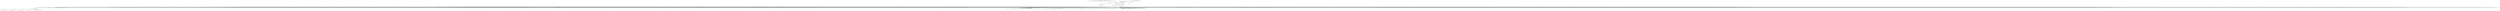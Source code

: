 digraph Tree {
	"t0" [label = "[document]"];
	"t3" [label = "head"];
	"t5" [label = "meta"];
	"t7" [label = "meta"];
	"t9" [label = "link"];
	"t11" [label = "link"];
	"t13" [label = "meta"];
	"t15" [label = "title"];
	"t17" [label = "style"];
	"t19" [label = "style"];
	"t21" [label = "style"];
	"t23" [label = "style"];
	"t25" [label = "link"];
	"t33" [label = "style"];
	"t35" [label = "style"];
	"t37" [label = "script"];
	"t39" [label = "script"];
	"t41" [label = "script"];
	"t43" [label = "script"];
	"t45" [label = "script"];
	"t47" [label = "script"];
	"t49" [label = "script"];
	"t51" [label = "script"];
	"t53" [label = "script"];
	"t56" [label = "body"];
	"t58" [label = "div"];
	"t60" [label = "a"];
	"t63" [label = "div"];
	"t65" [label = "div"];
	"t67" [label = "div"];
	"t69" [label = "div"];
	"t71" [label = "div"];
	"t73" [label = "div"];
	"t75" [label = "a"];
	"t77" [label = "img"];
	"t83" [label = "div"];
	"t85" [label = "div"];
	"t86" [label = "strong"];
	"t88" [label = "a"];
	"t89" [label = "span"];
	"t95" [label = "div"];
	"t97" [label = "form"];
	"t98" [label = "div"];
	"t99" [label = "div"];
	"t101" [label = "h2"];
	"t103" [label = "div"];
	"t105" [label = "label"];
	"t107" [label = "input"];
	"t110" [label = "div"];
	"t111" [label = "input"];
	"t113" [label = "input"];
	"t118" [label = "div"];
	"t120" [label = "a"];
	"t122" [label = "a"];
	"t124" [label = "a"];
	"t127" [label = "div"];
	"t138" [label = "div"];
	"t139" [label = "div"];
	"t141" [label = "ul"];
	"t142" [label = "li"];
	"t143" [label = "a"];
	"t145" [label = "li"];
	"t146" [label = "a"];
	"t148" [label = "li"];
	"t149" [label = "a"];
	"t152" [label = "ul"];
	"t153" [label = "li"];
	"t154" [label = "a"];
	"t156" [label = "li"];
	"t157" [label = "a"];
	"t159" [label = "li"];
	"t160" [label = "a"];
	"t166" [label = "div"];
	"t172" [label = "div"];
	"t174" [label = "div"];
	"t176" [label = "div"];
	"t178" [label = "div"];
	"t182" [label = "div"];
	"t183" [label = "div"];
	"t185" [label = "a"];
	"t187" [label = "h1"];
	"t189" [label = "div"];
	"t191" [label = "div"];
	"t193" [label = "div"];
	"t195" [label = "div"];
	"t197" [label = "div"];
	"t199" [label = "span"];
	"t201" [label = "div"];
	"t203" [label = "div"];
	"t204" [label = "div"];
	"t205" [label = "div"];
	"t206" [label = "div"];
	"t208" [label = "div"];
	"t210" [label = "div"];
	"t212" [label = "ul"];
	"t214" [label = "li"];
	"t215" [label = "a"];
	"t216" [label = "strong"];
	"t218" [label = "li"];
	"t219" [label = "a"];
	"t220" [label = "strong"];
	"t222" [label = "ul"];
	"t224" [label = "li"];
	"t225" [label = "a"];
	"t226" [label = "strong"];
	"t228" [label = "li"];
	"t229" [label = "a"];
	"t230" [label = "strong"];
	"t232" [label = "li"];
	"t233" [label = "a"];
	"t234" [label = "strong"];
	"t236" [label = "li"];
	"t237" [label = "a"];
	"t238" [label = "strong"];
	"t240" [label = "li"];
	"t241" [label = "a"];
	"t242" [label = "strong"];
	"t244" [label = "li"];
	"t245" [label = "a"];
	"t246" [label = "strong"];
	"t248" [label = "li"];
	"t249" [label = "a"];
	"t250" [label = "strong"];
	"t254" [label = "li"];
	"t255" [label = "a"];
	"t256" [label = "strong"];
	"t258" [label = "ul"];
	"t260" [label = "li"];
	"t261" [label = "a"];
	"t262" [label = "strong"];
	"t264" [label = "li"];
	"t265" [label = "a"];
	"t266" [label = "strong"];
	"t268" [label = "li"];
	"t269" [label = "a"];
	"t270" [label = "strong"];
	"t272" [label = "li"];
	"t273" [label = "a"];
	"t274" [label = "strong"];
	"t276" [label = "li"];
	"t277" [label = "a"];
	"t278" [label = "strong"];
	"t280" [label = "li"];
	"t281" [label = "a"];
	"t282" [label = "strong"];
	"t284" [label = "li"];
	"t285" [label = "a"];
	"t286" [label = "strong"];
	"t290" [label = "li"];
	"t291" [label = "a"];
	"t292" [label = "strong"];
	"t294" [label = "ul"];
	"t296" [label = "li"];
	"t297" [label = "a"];
	"t298" [label = "strong"];
	"t300" [label = "li"];
	"t301" [label = "a"];
	"t302" [label = "strong"];
	"t304" [label = "li"];
	"t305" [label = "a"];
	"t306" [label = "strong"];
	"t308" [label = "li"];
	"t309" [label = "a"];
	"t310" [label = "strong"];
	"t312" [label = "li"];
	"t313" [label = "a"];
	"t314" [label = "strong"];
	"t316" [label = "li"];
	"t317" [label = "a"];
	"t318" [label = "strong"];
	"t322" [label = "li"];
	"t323" [label = "a"];
	"t324" [label = "strong"];
	"t326" [label = "ul"];
	"t328" [label = "li"];
	"t329" [label = "a"];
	"t330" [label = "strong"];
	"t332" [label = "li"];
	"t333" [label = "a"];
	"t334" [label = "strong"];
	"t336" [label = "li"];
	"t337" [label = "a"];
	"t338" [label = "strong"];
	"t340" [label = "li"];
	"t341" [label = "a"];
	"t342" [label = "strong"];
	"t344" [label = "li"];
	"t345" [label = "a"];
	"t346" [label = "strong"];
	"t348" [label = "li"];
	"t349" [label = "a"];
	"t350" [label = "strong"];
	"t354" [label = "li"];
	"t355" [label = "a"];
	"t356" [label = "strong"];
	"t358" [label = "ul"];
	"t360" [label = "li"];
	"t361" [label = "a"];
	"t362" [label = "strong"];
	"t364" [label = "li"];
	"t365" [label = "a"];
	"t366" [label = "strong"];
	"t368" [label = "li"];
	"t369" [label = "a"];
	"t370" [label = "strong"];
	"t372" [label = "li"];
	"t373" [label = "a"];
	"t374" [label = "strong"];
	"t376" [label = "li"];
	"t377" [label = "a"];
	"t378" [label = "strong"];
	"t380" [label = "li"];
	"t381" [label = "a"];
	"t382" [label = "strong"];
	"t386" [label = "li"];
	"t387" [label = "a"];
	"t388" [label = "strong"];
	"t389" [label = "span"];
	"t394" [label = "p"];
	"t396" [label = "p"];
	"t398" [label = "p"];
	"t400" [label = "p"];
	"t401" [label = "strong"];
	"t402" [label = "em"];
	"t404" [label = "p"];
	"t406" [label = "p"];
	"t408" [label = "em"];
	"t410" [label = "p"];
	"t412" [label = "em"];
	"t414" [label = "p"];
	"t416" [label = "em"];
	"t418" [label = "p"];
	"t420" [label = "em"];
	"t422" [label = "p"];
	"t424" [label = "em"];
	"t426" [label = "p"];
	"t428" [label = "em"];
	"t430" [label = "p"];
	"t432" [label = "em"];
	"t434" [label = "p"];
	"t436" [label = "p"];
	"t437" [label = "em"];
	"t439" [label = "p"];
	"t441" [label = "p"];
	"t443" [label = "h1"];
	"t444" [label = "strong"];
	"t446" [label = "p"];
	"t448" [label = "p"];
	"t450" [label = "p"];
	"t452" [label = "a"];
	"t455" [label = "p"];
	"t457" [label = "em"];
	"t459" [label = "a"];
	"t462" [label = "p"];
	"t464" [label = "p"];
	"t466" [label = "em"];
	"t468" [label = "a"];
	"t471" [label = "p"];
	"t473" [label = "p"];
	"t475" [label = "em"];
	"t478" [label = "p"];
	"t480" [label = "em"];
	"t483" [label = "p"];
	"t485" [label = "em"];
	"t488" [label = "p"];
	"t490" [label = "a"];
	"t493" [label = "p"];
	"t495" [label = "p"];
	"t497" [label = "a"];
	"t500" [label = "p"];
	"t502" [label = "em"];
	"t505" [label = "p"];
	"t507" [label = "em"];
	"t509" [label = "em"];
	"t512" [label = "p"];
	"t514" [label = "p"];
	"t516" [label = "p"];
	"t518" [label = "p"];
	"t520" [label = "div"];
	"t521" [label = "a"];
	"t522" [label = "h1"];
	"t523" [label = "strong"];
	"t525" [label = "p"];
	"t527" [label = "p"];
	"t529" [label = "div"];
	"t530" [label = "a"];
	"t531" [label = "h2"];
	"t532" [label = "strong"];
	"t534" [label = "p"];
	"t536" [label = "p"];
	"t538" [label = "p"];
	"t540" [label = "p"];
	"t542" [label = "p"];
	"t544" [label = "p"];
	"t546" [label = "p"];
	"t548" [label = "p"];
	"t550" [label = "p"];
	"t552" [label = "p"];
	"t554" [label = "p"];
	"t556" [label = "p"];
	"t558" [label = "p"];
	"t560" [label = "p"];
	"t562" [label = "p"];
	"t564" [label = "p"];
	"t566" [label = "p"];
	"t568" [label = "p"];
	"t570" [label = "p"];
	"t572" [label = "p"];
	"t574" [label = "p"];
	"t576" [label = "p"];
	"t578" [label = "p"];
	"t580" [label = "p"];
	"t582" [label = "p"];
	"t584" [label = "p"];
	"t586" [label = "p"];
	"t588" [label = "p"];
	"t590" [label = "p"];
	"t592" [label = "p"];
	"t594" [label = "p"];
	"t596" [label = "p"];
	"t598" [label = "p"];
	"t600" [label = "p"];
	"t602" [label = "p"];
	"t604" [label = "p"];
	"t606" [label = "p"];
	"t608" [label = "p"];
	"t610" [label = "p"];
	"t612" [label = "p"];
	"t614" [label = "p"];
	"t616" [label = "p"];
	"t618" [label = "p"];
	"t620" [label = "p"];
	"t622" [label = "p"];
	"t624" [label = "p"];
	"t626" [label = "p"];
	"t628" [label = "p"];
	"t630" [label = "p"];
	"t632" [label = "p"];
	"t634" [label = "p"];
	"t636" [label = "p"];
	"t638" [label = "p"];
	"t640" [label = "p"];
	"t642" [label = "p"];
	"t644" [label = "p"];
	"t646" [label = "p"];
	"t648" [label = "p"];
	"t650" [label = "p"];
	"t652" [label = "p"];
	"t654" [label = "p"];
	"t656" [label = "p"];
	"t658" [label = "p"];
	"t660" [label = "p"];
	"t662" [label = "p"];
	"t664" [label = "p"];
	"t666" [label = "a"];
	"t668" [label = "p"];
	"t670" [label = "p"];
	"t672" [label = "p"];
	"t674" [label = "p"];
	"t676" [label = "p"];
	"t678" [label = "p"];
	"t680" [label = "p"];
	"t682" [label = "p"];
	"t684" [label = "p"];
	"t686" [label = "p"];
	"t688" [label = "p"];
	"t690" [label = "p"];
	"t692" [label = "p"];
	"t694" [label = "p"];
	"t696" [label = "p"];
	"t698" [label = "p"];
	"t700" [label = "p"];
	"t702" [label = "p"];
	"t704" [label = "p"];
	"t706" [label = "p"];
	"t708" [label = "p"];
	"t710" [label = "p"];
	"t712" [label = "p"];
	"t714" [label = "p"];
	"t716" [label = "p"];
	"t718" [label = "p"];
	"t720" [label = "p"];
	"t722" [label = "p"];
	"t724" [label = "p"];
	"t726" [label = "p"];
	"t728" [label = "p"];
	"t730" [label = "p"];
	"t732" [label = "p"];
	"t734" [label = "p"];
	"t736" [label = "p"];
	"t738" [label = "p"];
	"t740" [label = "p"];
	"t742" [label = "p"];
	"t744" [label = "p"];
	"t746" [label = "p"];
	"t748" [label = "p"];
	"t750" [label = "p"];
	"t752" [label = "p"];
	"t754" [label = "p"];
	"t756" [label = "p"];
	"t758" [label = "p"];
	"t760" [label = "p"];
	"t762" [label = "p"];
	"t764" [label = "p"];
	"t766" [label = "p"];
	"t768" [label = "p"];
	"t770" [label = "p"];
	"t772" [label = "p"];
	"t774" [label = "div"];
	"t775" [label = "a"];
	"t776" [label = "h2"];
	"t777" [label = "strong"];
	"t779" [label = "p"];
	"t781" [label = "p"];
	"t783" [label = "p"];
	"t785" [label = "p"];
	"t787" [label = "p"];
	"t789" [label = "p"];
	"t791" [label = "p"];
	"t793" [label = "p"];
	"t795" [label = "p"];
	"t797" [label = "p"];
	"t799" [label = "a"];
	"t801" [label = "p"];
	"t803" [label = "p"];
	"t805" [label = "p"];
	"t807" [label = "p"];
	"t809" [label = "p"];
	"t811" [label = "p"];
	"t813" [label = "p"];
	"t815" [label = "a"];
	"t817" [label = "p"];
	"t819" [label = "p"];
	"t821" [label = "p"];
	"t823" [label = "p"];
	"t825" [label = "p"];
	"t827" [label = "p"];
	"t829" [label = "p"];
	"t831" [label = "p"];
	"t833" [label = "p"];
	"t835" [label = "p"];
	"t837" [label = "p"];
	"t839" [label = "p"];
	"t841" [label = "p"];
	"t843" [label = "p"];
	"t845" [label = "p"];
	"t847" [label = "p"];
	"t849" [label = "p"];
	"t851" [label = "p"];
	"t853" [label = "p"];
	"t855" [label = "p"];
	"t857" [label = "p"];
	"t859" [label = "a"];
	"t861" [label = "p"];
	"t863" [label = "p"];
	"t865" [label = "p"];
	"t867" [label = "p"];
	"t869" [label = "p"];
	"t871" [label = "p"];
	"t873" [label = "p"];
	"t875" [label = "p"];
	"t877" [label = "p"];
	"t879" [label = "p"];
	"t881" [label = "p"];
	"t883" [label = "p"];
	"t885" [label = "p"];
	"t887" [label = "p"];
	"t889" [label = "p"];
	"t891" [label = "p"];
	"t893" [label = "p"];
	"t895" [label = "p"];
	"t897" [label = "p"];
	"t899" [label = "p"];
	"t901" [label = "p"];
	"t903" [label = "p"];
	"t905" [label = "p"];
	"t907" [label = "p"];
	"t909" [label = "p"];
	"t911" [label = "p"];
	"t913" [label = "p"];
	"t915" [label = "p"];
	"t917" [label = "p"];
	"t919" [label = "p"];
	"t921" [label = "p"];
	"t923" [label = "p"];
	"t925" [label = "p"];
	"t927" [label = "p"];
	"t929" [label = "p"];
	"t931" [label = "p"];
	"t933" [label = "p"];
	"t935" [label = "p"];
	"t937" [label = "p"];
	"t939" [label = "p"];
	"t941" [label = "p"];
	"t943" [label = "p"];
	"t945" [label = "div"];
	"t946" [label = "a"];
	"t947" [label = "h2"];
	"t948" [label = "strong"];
	"t950" [label = "p"];
	"t952" [label = "p"];
	"t954" [label = "p"];
	"t956" [label = "p"];
	"t958" [label = "p"];
	"t960" [label = "p"];
	"t962" [label = "p"];
	"t964" [label = "p"];
	"t966" [label = "p"];
	"t968" [label = "p"];
	"t970" [label = "p"];
	"t972" [label = "p"];
	"t974" [label = "p"];
	"t976" [label = "p"];
	"t978" [label = "p"];
	"t980" [label = "p"];
	"t982" [label = "p"];
	"t984" [label = "p"];
	"t986" [label = "p"];
	"t988" [label = "p"];
	"t990" [label = "p"];
	"t992" [label = "p"];
	"t994" [label = "p"];
	"t996" [label = "p"];
	"t998" [label = "p"];
	"t1000" [label = "p"];
	"t1002" [label = "p"];
	"t1004" [label = "p"];
	"t1006" [label = "p"];
	"t1008" [label = "p"];
	"t1010" [label = "a"];
	"t1013" [label = "p"];
	"t1015" [label = "p"];
	"t1017" [label = "p"];
	"t1019" [label = "p"];
	"t1021" [label = "p"];
	"t1023" [label = "p"];
	"t1025" [label = "p"];
	"t1027" [label = "p"];
	"t1029" [label = "p"];
	"t1031" [label = "p"];
	"t1033" [label = "p"];
	"t1035" [label = "p"];
	"t1037" [label = "p"];
	"t1039" [label = "p"];
	"t1041" [label = "p"];
	"t1043" [label = "a"];
	"t1045" [label = "p"];
	"t1047" [label = "p"];
	"t1049" [label = "p"];
	"t1051" [label = "p"];
	"t1053" [label = "p"];
	"t1055" [label = "p"];
	"t1057" [label = "p"];
	"t1059" [label = "p"];
	"t1061" [label = "p"];
	"t1063" [label = "p"];
	"t1065" [label = "p"];
	"t1067" [label = "p"];
	"t1069" [label = "p"];
	"t1071" [label = "p"];
	"t1073" [label = "p"];
	"t1075" [label = "p"];
	"t1077" [label = "p"];
	"t1079" [label = "p"];
	"t1081" [label = "p"];
	"t1083" [label = "div"];
	"t1084" [label = "a"];
	"t1085" [label = "h2"];
	"t1086" [label = "strong"];
	"t1088" [label = "p"];
	"t1090" [label = "p"];
	"t1092" [label = "p"];
	"t1094" [label = "p"];
	"t1096" [label = "p"];
	"t1098" [label = "p"];
	"t1100" [label = "p"];
	"t1102" [label = "p"];
	"t1104" [label = "p"];
	"t1106" [label = "p"];
	"t1108" [label = "p"];
	"t1110" [label = "p"];
	"t1112" [label = "p"];
	"t1114" [label = "p"];
	"t1116" [label = "a"];
	"t1118" [label = "p"];
	"t1120" [label = "p"];
	"t1122" [label = "p"];
	"t1124" [label = "p"];
	"t1126" [label = "p"];
	"t1128" [label = "div"];
	"t1129" [label = "a"];
	"t1130" [label = "h2"];
	"t1131" [label = "strong"];
	"t1133" [label = "p"];
	"t1135" [label = "p"];
	"t1137" [label = "p"];
	"t1139" [label = "p"];
	"t1141" [label = "p"];
	"t1143" [label = "p"];
	"t1145" [label = "p"];
	"t1147" [label = "p"];
	"t1149" [label = "p"];
	"t1151" [label = "p"];
	"t1153" [label = "p"];
	"t1155" [label = "p"];
	"t1157" [label = "p"];
	"t1159" [label = "p"];
	"t1161" [label = "p"];
	"t1163" [label = "p"];
	"t1165" [label = "p"];
	"t1167" [label = "p"];
	"t1169" [label = "p"];
	"t1171" [label = "p"];
	"t1173" [label = "p"];
	"t1175" [label = "p"];
	"t1177" [label = "p"];
	"t1179" [label = "p"];
	"t1181" [label = "p"];
	"t1183" [label = "p"];
	"t1185" [label = "p"];
	"t1187" [label = "p"];
	"t1189" [label = "p"];
	"t1191" [label = "p"];
	"t1193" [label = "p"];
	"t1195" [label = "p"];
	"t1197" [label = "p"];
	"t1199" [label = "p"];
	"t1201" [label = "p"];
	"t1203" [label = "a"];
	"t1205" [label = "p"];
	"t1207" [label = "p"];
	"t1209" [label = "p"];
	"t1211" [label = "p"];
	"t1213" [label = "p"];
	"t1215" [label = "p"];
	"t1217" [label = "p"];
	"t1219" [label = "p"];
	"t1221" [label = "p"];
	"t1223" [label = "p"];
	"t1225" [label = "p"];
	"t1227" [label = "p"];
	"t1229" [label = "p"];
	"t1231" [label = "div"];
	"t1232" [label = "a"];
	"t1233" [label = "h2"];
	"t1234" [label = "strong"];
	"t1236" [label = "p"];
	"t1238" [label = "p"];
	"t1240" [label = "p"];
	"t1242" [label = "p"];
	"t1244" [label = "p"];
	"t1246" [label = "p"];
	"t1248" [label = "p"];
	"t1250" [label = "a"];
	"t1252" [label = "p"];
	"t1254" [label = "p"];
	"t1256" [label = "p"];
	"t1258" [label = "p"];
	"t1260" [label = "p"];
	"t1262" [label = "p"];
	"t1264" [label = "p"];
	"t1266" [label = "p"];
	"t1268" [label = "p"];
	"t1270" [label = "p"];
	"t1272" [label = "p"];
	"t1274" [label = "p"];
	"t1276" [label = "p"];
	"t1278" [label = "p"];
	"t1280" [label = "p"];
	"t1282" [label = "p"];
	"t1284" [label = "p"];
	"t1286" [label = "p"];
	"t1288" [label = "p"];
	"t1290" [label = "p"];
	"t1292" [label = "p"];
	"t1294" [label = "p"];
	"t1296" [label = "p"];
	"t1298" [label = "p"];
	"t1300" [label = "p"];
	"t1302" [label = "p"];
	"t1304" [label = "p"];
	"t1306" [label = "p"];
	"t1308" [label = "p"];
	"t1310" [label = "p"];
	"t1312" [label = "p"];
	"t1314" [label = "p"];
	"t1316" [label = "p"];
	"t1318" [label = "p"];
	"t1320" [label = "p"];
	"t1322" [label = "p"];
	"t1324" [label = "p"];
	"t1326" [label = "p"];
	"t1328" [label = "p"];
	"t1330" [label = "p"];
	"t1332" [label = "p"];
	"t1334" [label = "p"];
	"t1336" [label = "p"];
	"t1338" [label = "p"];
	"t1340" [label = "p"];
	"t1342" [label = "p"];
	"t1344" [label = "p"];
	"t1346" [label = "p"];
	"t1348" [label = "p"];
	"t1350" [label = "p"];
	"t1352" [label = "p"];
	"t1354" [label = "p"];
	"t1356" [label = "p"];
	"t1358" [label = "p"];
	"t1360" [label = "p"];
	"t1362" [label = "p"];
	"t1364" [label = "p"];
	"t1366" [label = "p"];
	"t1368" [label = "p"];
	"t1370" [label = "p"];
	"t1372" [label = "p"];
	"t1374" [label = "p"];
	"t1376" [label = "p"];
	"t1378" [label = "p"];
	"t1380" [label = "p"];
	"t1382" [label = "p"];
	"t1384" [label = "p"];
	"t1386" [label = "p"];
	"t1388" [label = "p"];
	"t1390" [label = "p"];
	"t1392" [label = "p"];
	"t1394" [label = "p"];
	"t1396" [label = "p"];
	"t1398" [label = "p"];
	"t1400" [label = "p"];
	"t1402" [label = "p"];
	"t1404" [label = "p"];
	"t1406" [label = "p"];
	"t1408" [label = "p"];
	"t1410" [label = "p"];
	"t1412" [label = "p"];
	"t1414" [label = "p"];
	"t1416" [label = "p"];
	"t1418" [label = "p"];
	"t1420" [label = "p"];
	"t1422" [label = "p"];
	"t1424" [label = "p"];
	"t1426" [label = "p"];
	"t1428" [label = "p"];
	"t1430" [label = "p"];
	"t1432" [label = "div"];
	"t1433" [label = "a"];
	"t1434" [label = "h2"];
	"t1435" [label = "strong"];
	"t1437" [label = "p"];
	"t1439" [label = "p"];
	"t1441" [label = "p"];
	"t1443" [label = "p"];
	"t1445" [label = "p"];
	"t1447" [label = "p"];
	"t1449" [label = "p"];
	"t1451" [label = "p"];
	"t1453" [label = "p"];
	"t1455" [label = "p"];
	"t1457" [label = "p"];
	"t1459" [label = "p"];
	"t1461" [label = "p"];
	"t1463" [label = "div"];
	"t1464" [label = "a"];
	"t1465" [label = "h1"];
	"t1466" [label = "strong"];
	"t1468" [label = "p"];
	"t1470" [label = "p"];
	"t1472" [label = "div"];
	"t1473" [label = "a"];
	"t1474" [label = "h2"];
	"t1475" [label = "strong"];
	"t1477" [label = "p"];
	"t1479" [label = "p"];
	"t1481" [label = "p"];
	"t1483" [label = "p"];
	"t1485" [label = "p"];
	"t1487" [label = "p"];
	"t1489" [label = "p"];
	"t1491" [label = "p"];
	"t1493" [label = "p"];
	"t1495" [label = "p"];
	"t1497" [label = "p"];
	"t1499" [label = "p"];
	"t1501" [label = "p"];
	"t1503" [label = "p"];
	"t1505" [label = "div"];
	"t1506" [label = "a"];
	"t1507" [label = "h2"];
	"t1508" [label = "strong"];
	"t1510" [label = "p"];
	"t1512" [label = "p"];
	"t1514" [label = "p"];
	"t1516" [label = "p"];
	"t1518" [label = "p"];
	"t1520" [label = "p"];
	"t1522" [label = "p"];
	"t1524" [label = "p"];
	"t1526" [label = "p"];
	"t1528" [label = "p"];
	"t1530" [label = "p"];
	"t1532" [label = "p"];
	"t1534" [label = "p"];
	"t1536" [label = "p"];
	"t1538" [label = "p"];
	"t1540" [label = "p"];
	"t1542" [label = "p"];
	"t1544" [label = "p"];
	"t1546" [label = "p"];
	"t1548" [label = "p"];
	"t1550" [label = "p"];
	"t1552" [label = "p"];
	"t1554" [label = "p"];
	"t1556" [label = "p"];
	"t1558" [label = "p"];
	"t1560" [label = "p"];
	"t1562" [label = "p"];
	"t1564" [label = "p"];
	"t1566" [label = "p"];
	"t1568" [label = "p"];
	"t1570" [label = "p"];
	"t1572" [label = "p"];
	"t1574" [label = "p"];
	"t1576" [label = "p"];
	"t1578" [label = "p"];
	"t1580" [label = "p"];
	"t1582" [label = "p"];
	"t1584" [label = "p"];
	"t1586" [label = "p"];
	"t1588" [label = "p"];
	"t1590" [label = "a"];
	"t1592" [label = "p"];
	"t1594" [label = "p"];
	"t1596" [label = "p"];
	"t1598" [label = "p"];
	"t1600" [label = "div"];
	"t1601" [label = "a"];
	"t1602" [label = "h2"];
	"t1603" [label = "strong"];
	"t1605" [label = "p"];
	"t1607" [label = "p"];
	"t1609" [label = "p"];
	"t1611" [label = "p"];
	"t1613" [label = "p"];
	"t1615" [label = "p"];
	"t1617" [label = "p"];
	"t1619" [label = "p"];
	"t1621" [label = "p"];
	"t1623" [label = "p"];
	"t1625" [label = "p"];
	"t1627" [label = "p"];
	"t1629" [label = "p"];
	"t1631" [label = "p"];
	"t1633" [label = "p"];
	"t1635" [label = "p"];
	"t1637" [label = "p"];
	"t1639" [label = "p"];
	"t1641" [label = "p"];
	"t1643" [label = "p"];
	"t1645" [label = "p"];
	"t1647" [label = "p"];
	"t1649" [label = "p"];
	"t1651" [label = "p"];
	"t1653" [label = "p"];
	"t1655" [label = "p"];
	"t1657" [label = "p"];
	"t1659" [label = "p"];
	"t1661" [label = "p"];
	"t1663" [label = "p"];
	"t1665" [label = "p"];
	"t1667" [label = "p"];
	"t1669" [label = "p"];
	"t1671" [label = "p"];
	"t1673" [label = "a"];
	"t1675" [label = "p"];
	"t1677" [label = "p"];
	"t1679" [label = "p"];
	"t1681" [label = "p"];
	"t1683" [label = "a"];
	"t1685" [label = "p"];
	"t1687" [label = "p"];
	"t1689" [label = "a"];
	"t1691" [label = "p"];
	"t1693" [label = "p"];
	"t1695" [label = "p"];
	"t1697" [label = "p"];
	"t1699" [label = "p"];
	"t1701" [label = "p"];
	"t1703" [label = "p"];
	"t1705" [label = "p"];
	"t1707" [label = "p"];
	"t1709" [label = "p"];
	"t1711" [label = "p"];
	"t1713" [label = "p"];
	"t1715" [label = "p"];
	"t1717" [label = "p"];
	"t1719" [label = "p"];
	"t1721" [label = "p"];
	"t1723" [label = "p"];
	"t1725" [label = "p"];
	"t1727" [label = "p"];
	"t1729" [label = "p"];
	"t1731" [label = "p"];
	"t1733" [label = "p"];
	"t1735" [label = "p"];
	"t1737" [label = "p"];
	"t1739" [label = "p"];
	"t1741" [label = "p"];
	"t1743" [label = "p"];
	"t1745" [label = "p"];
	"t1747" [label = "p"];
	"t1749" [label = "p"];
	"t1751" [label = "p"];
	"t1753" [label = "p"];
	"t1755" [label = "p"];
	"t1757" [label = "p"];
	"t1759" [label = "p"];
	"t1761" [label = "p"];
	"t1763" [label = "p"];
	"t1765" [label = "p"];
	"t1767" [label = "a"];
	"t1769" [label = "p"];
	"t1771" [label = "p"];
	"t1773" [label = "p"];
	"t1775" [label = "p"];
	"t1777" [label = "p"];
	"t1779" [label = "p"];
	"t1781" [label = "p"];
	"t1783" [label = "p"];
	"t1785" [label = "p"];
	"t1787" [label = "p"];
	"t1789" [label = "p"];
	"t1791" [label = "p"];
	"t1793" [label = "p"];
	"t1795" [label = "p"];
	"t1797" [label = "p"];
	"t1799" [label = "p"];
	"t1801" [label = "p"];
	"t1803" [label = "a"];
	"t1805" [label = "p"];
	"t1807" [label = "p"];
	"t1809" [label = "p"];
	"t1811" [label = "p"];
	"t1813" [label = "p"];
	"t1815" [label = "p"];
	"t1817" [label = "p"];
	"t1819" [label = "p"];
	"t1821" [label = "p"];
	"t1823" [label = "a"];
	"t1825" [label = "p"];
	"t1827" [label = "p"];
	"t1829" [label = "p"];
	"t1831" [label = "p"];
	"t1833" [label = "p"];
	"t1835" [label = "p"];
	"t1837" [label = "p"];
	"t1839" [label = "p"];
	"t1841" [label = "p"];
	"t1843" [label = "p"];
	"t1845" [label = "p"];
	"t1847" [label = "p"];
	"t1849" [label = "p"];
	"t1851" [label = "p"];
	"t1853" [label = "p"];
	"t1855" [label = "a"];
	"t1857" [label = "p"];
	"t1859" [label = "p"];
	"t1861" [label = "p"];
	"t1863" [label = "p"];
	"t1865" [label = "p"];
	"t1867" [label = "p"];
	"t1869" [label = "p"];
	"t1871" [label = "p"];
	"t1873" [label = "p"];
	"t1875" [label = "p"];
	"t1877" [label = "p"];
	"t1879" [label = "p"];
	"t1881" [label = "p"];
	"t1883" [label = "p"];
	"t1885" [label = "p"];
	"t1887" [label = "p"];
	"t1889" [label = "div"];
	"t1890" [label = "a"];
	"t1891" [label = "h2"];
	"t1892" [label = "strong"];
	"t1894" [label = "p"];
	"t1896" [label = "p"];
	"t1898" [label = "p"];
	"t1900" [label = "p"];
	"t1902" [label = "p"];
	"t1904" [label = "p"];
	"t1906" [label = "p"];
	"t1908" [label = "p"];
	"t1910" [label = "p"];
	"t1912" [label = "p"];
	"t1914" [label = "p"];
	"t1916" [label = "p"];
	"t1918" [label = "p"];
	"t1920" [label = "p"];
	"t1922" [label = "p"];
	"t1924" [label = "p"];
	"t1926" [label = "p"];
	"t1928" [label = "p"];
	"t1930" [label = "p"];
	"t1932" [label = "p"];
	"t1934" [label = "p"];
	"t1936" [label = "p"];
	"t1938" [label = "p"];
	"t1940" [label = "div"];
	"t1941" [label = "a"];
	"t1942" [label = "h2"];
	"t1943" [label = "strong"];
	"t1945" [label = "p"];
	"t1947" [label = "p"];
	"t1949" [label = "p"];
	"t1951" [label = "p"];
	"t1953" [label = "p"];
	"t1955" [label = "p"];
	"t1957" [label = "p"];
	"t1959" [label = "p"];
	"t1961" [label = "p"];
	"t1963" [label = "p"];
	"t1965" [label = "p"];
	"t1967" [label = "p"];
	"t1969" [label = "p"];
	"t1971" [label = "p"];
	"t1973" [label = "p"];
	"t1975" [label = "p"];
	"t1977" [label = "a"];
	"t1979" [label = "p"];
	"t1981" [label = "p"];
	"t1983" [label = "p"];
	"t1985" [label = "p"];
	"t1987" [label = "p"];
	"t1989" [label = "p"];
	"t1991" [label = "a"];
	"t1993" [label = "p"];
	"t1995" [label = "p"];
	"t1997" [label = "p"];
	"t1998" [label = "em"];
	"t2000" [label = "p"];
	"t2002" [label = "p"];
	"t2004" [label = "p"];
	"t2006" [label = "p"];
	"t2008" [label = "p"];
	"t2010" [label = "p"];
	"t2012" [label = "p"];
	"t2014" [label = "div"];
	"t2015" [label = "a"];
	"t2016" [label = "h2"];
	"t2017" [label = "strong"];
	"t2019" [label = "p"];
	"t2021" [label = "p"];
	"t2023" [label = "p"];
	"t2025" [label = "p"];
	"t2027" [label = "p"];
	"t2029" [label = "p"];
	"t2031" [label = "p"];
	"t2033" [label = "p"];
	"t2035" [label = "p"];
	"t2037" [label = "p"];
	"t2039" [label = "p"];
	"t2041" [label = "p"];
	"t2043" [label = "p"];
	"t2045" [label = "p"];
	"t2047" [label = "p"];
	"t2049" [label = "p"];
	"t2051" [label = "p"];
	"t2053" [label = "p"];
	"t2055" [label = "p"];
	"t2057" [label = "p"];
	"t2059" [label = "p"];
	"t2061" [label = "p"];
	"t2063" [label = "p"];
	"t2065" [label = "p"];
	"t2067" [label = "p"];
	"t2069" [label = "p"];
	"t2071" [label = "p"];
	"t2073" [label = "p"];
	"t2075" [label = "p"];
	"t2077" [label = "p"];
	"t2079" [label = "p"];
	"t2081" [label = "p"];
	"t2083" [label = "p"];
	"t2085" [label = "p"];
	"t2087" [label = "p"];
	"t2089" [label = "p"];
	"t2091" [label = "p"];
	"t2093" [label = "p"];
	"t2095" [label = "p"];
	"t2097" [label = "p"];
	"t2099" [label = "p"];
	"t2101" [label = "p"];
	"t2103" [label = "p"];
	"t2105" [label = "p"];
	"t2107" [label = "p"];
	"t2109" [label = "p"];
	"t2111" [label = "p"];
	"t2113" [label = "p"];
	"t2115" [label = "p"];
	"t2117" [label = "p"];
	"t2119" [label = "p"];
	"t2121" [label = "p"];
	"t2123" [label = "p"];
	"t2125" [label = "p"];
	"t2127" [label = "p"];
	"t2129" [label = "p"];
	"t2131" [label = "p"];
	"t2133" [label = "p"];
	"t2135" [label = "p"];
	"t2137" [label = "p"];
	"t2139" [label = "p"];
	"t2141" [label = "p"];
	"t2143" [label = "p"];
	"t2145" [label = "p"];
	"t2147" [label = "p"];
	"t2149" [label = "p"];
	"t2151" [label = "p"];
	"t2153" [label = "p"];
	"t2155" [label = "p"];
	"t2157" [label = "p"];
	"t2159" [label = "p"];
	"t2161" [label = "p"];
	"t2163" [label = "div"];
	"t2164" [label = "a"];
	"t2165" [label = "h2"];
	"t2166" [label = "strong"];
	"t2168" [label = "p"];
	"t2170" [label = "p"];
	"t2172" [label = "p"];
	"t2174" [label = "p"];
	"t2176" [label = "p"];
	"t2178" [label = "p"];
	"t2180" [label = "p"];
	"t2182" [label = "p"];
	"t2184" [label = "p"];
	"t2186" [label = "p"];
	"t2188" [label = "p"];
	"t2190" [label = "p"];
	"t2192" [label = "p"];
	"t2194" [label = "p"];
	"t2196" [label = "p"];
	"t2198" [label = "p"];
	"t2200" [label = "p"];
	"t2202" [label = "p"];
	"t2204" [label = "p"];
	"t2206" [label = "p"];
	"t2208" [label = "p"];
	"t2210" [label = "p"];
	"t2212" [label = "p"];
	"t2214" [label = "p"];
	"t2216" [label = "p"];
	"t2218" [label = "p"];
	"t2220" [label = "p"];
	"t2222" [label = "p"];
	"t2224" [label = "p"];
	"t2226" [label = "p"];
	"t2228" [label = "p"];
	"t2230" [label = "p"];
	"t2232" [label = "p"];
	"t2234" [label = "p"];
	"t2236" [label = "p"];
	"t2238" [label = "p"];
	"t2240" [label = "p"];
	"t2242" [label = "p"];
	"t2244" [label = "p"];
	"t2246" [label = "p"];
	"t2248" [label = "p"];
	"t2250" [label = "p"];
	"t2252" [label = "p"];
	"t2254" [label = "p"];
	"t2256" [label = "p"];
	"t2258" [label = "p"];
	"t2260" [label = "p"];
	"t2262" [label = "p"];
	"t2264" [label = "p"];
	"t2266" [label = "p"];
	"t2268" [label = "p"];
	"t2270" [label = "p"];
	"t2272" [label = "p"];
	"t2274" [label = "p"];
	"t2276" [label = "p"];
	"t2278" [label = "p"];
	"t2280" [label = "p"];
	"t2282" [label = "p"];
	"t2284" [label = "p"];
	"t2286" [label = "p"];
	"t2288" [label = "p"];
	"t2290" [label = "p"];
	"t2292" [label = "p"];
	"t2294" [label = "p"];
	"t2296" [label = "p"];
	"t2298" [label = "p"];
	"t2300" [label = "p"];
	"t2302" [label = "p"];
	"t2304" [label = "p"];
	"t2306" [label = "p"];
	"t2308" [label = "div"];
	"t2309" [label = "a"];
	"t2310" [label = "h1"];
	"t2311" [label = "strong"];
	"t2313" [label = "p"];
	"t2315" [label = "p"];
	"t2317" [label = "div"];
	"t2318" [label = "a"];
	"t2319" [label = "h2"];
	"t2320" [label = "strong"];
	"t2322" [label = "p"];
	"t2324" [label = "p"];
	"t2326" [label = "p"];
	"t2328" [label = "p"];
	"t2330" [label = "p"];
	"t2332" [label = "p"];
	"t2334" [label = "p"];
	"t2336" [label = "p"];
	"t2338" [label = "p"];
	"t2340" [label = "p"];
	"t2342" [label = "p"];
	"t2344" [label = "p"];
	"t2346" [label = "p"];
	"t2348" [label = "p"];
	"t2350" [label = "p"];
	"t2352" [label = "p"];
	"t2354" [label = "p"];
	"t2356" [label = "p"];
	"t2358" [label = "p"];
	"t2360" [label = "p"];
	"t2362" [label = "p"];
	"t2364" [label = "p"];
	"t2366" [label = "p"];
	"t2368" [label = "p"];
	"t2370" [label = "p"];
	"t2372" [label = "p"];
	"t2374" [label = "p"];
	"t2376" [label = "p"];
	"t2378" [label = "p"];
	"t2380" [label = "p"];
	"t2381" [label = "em"];
	"t2383" [label = "p"];
	"t2385" [label = "p"];
	"t2387" [label = "p"];
	"t2389" [label = "p"];
	"t2391" [label = "p"];
	"t2393" [label = "p"];
	"t2395" [label = "p"];
	"t2397" [label = "p"];
	"t2399" [label = "p"];
	"t2401" [label = "p"];
	"t2403" [label = "p"];
	"t2405" [label = "p"];
	"t2407" [label = "p"];
	"t2409" [label = "p"];
	"t2411" [label = "p"];
	"t2413" [label = "p"];
	"t2415" [label = "p"];
	"t2417" [label = "div"];
	"t2418" [label = "a"];
	"t2419" [label = "h2"];
	"t2420" [label = "strong"];
	"t2422" [label = "p"];
	"t2424" [label = "p"];
	"t2426" [label = "p"];
	"t2428" [label = "p"];
	"t2430" [label = "p"];
	"t2432" [label = "p"];
	"t2434" [label = "p"];
	"t2436" [label = "p"];
	"t2438" [label = "p"];
	"t2440" [label = "p"];
	"t2442" [label = "p"];
	"t2444" [label = "p"];
	"t2446" [label = "p"];
	"t2448" [label = "p"];
	"t2450" [label = "p"];
	"t2452" [label = "p"];
	"t2454" [label = "p"];
	"t2456" [label = "p"];
	"t2458" [label = "p"];
	"t2460" [label = "p"];
	"t2462" [label = "p"];
	"t2464" [label = "p"];
	"t2466" [label = "p"];
	"t2468" [label = "p"];
	"t2470" [label = "p"];
	"t2472" [label = "p"];
	"t2474" [label = "p"];
	"t2476" [label = "p"];
	"t2478" [label = "p"];
	"t2480" [label = "p"];
	"t2482" [label = "p"];
	"t2484" [label = "p"];
	"t2486" [label = "p"];
	"t2488" [label = "p"];
	"t2490" [label = "p"];
	"t2492" [label = "p"];
	"t2494" [label = "p"];
	"t2496" [label = "p"];
	"t2498" [label = "p"];
	"t2500" [label = "p"];
	"t2502" [label = "p"];
	"t2504" [label = "p"];
	"t2506" [label = "p"];
	"t2508" [label = "p"];
	"t2510" [label = "p"];
	"t2512" [label = "p"];
	"t2514" [label = "p"];
	"t2516" [label = "p"];
	"t2518" [label = "p"];
	"t2520" [label = "p"];
	"t2522" [label = "p"];
	"t2524" [label = "p"];
	"t2526" [label = "p"];
	"t2528" [label = "p"];
	"t2530" [label = "p"];
	"t2532" [label = "p"];
	"t2534" [label = "p"];
	"t2536" [label = "p"];
	"t2538" [label = "p"];
	"t2540" [label = "p"];
	"t2542" [label = "p"];
	"t2544" [label = "p"];
	"t2546" [label = "p"];
	"t2548" [label = "p"];
	"t2550" [label = "p"];
	"t2552" [label = "p"];
	"t2554" [label = "p"];
	"t2556" [label = "p"];
	"t2558" [label = "div"];
	"t2559" [label = "a"];
	"t2560" [label = "h2"];
	"t2561" [label = "strong"];
	"t2563" [label = "p"];
	"t2565" [label = "p"];
	"t2567" [label = "em"];
	"t2569" [label = "em"];
	"t2572" [label = "p"];
	"t2574" [label = "p"];
	"t2576" [label = "p"];
	"t2578" [label = "p"];
	"t2580" [label = "p"];
	"t2582" [label = "p"];
	"t2584" [label = "p"];
	"t2586" [label = "p"];
	"t2588" [label = "p"];
	"t2590" [label = "p"];
	"t2592" [label = "p"];
	"t2594" [label = "p"];
	"t2596" [label = "p"];
	"t2597" [label = "em"];
	"t2599" [label = "p"];
	"t2601" [label = "p"];
	"t2603" [label = "p"];
	"t2605" [label = "p"];
	"t2607" [label = "p"];
	"t2609" [label = "p"];
	"t2611" [label = "p"];
	"t2613" [label = "p"];
	"t2615" [label = "p"];
	"t2617" [label = "p"];
	"t2619" [label = "p"];
	"t2621" [label = "p"];
	"t2623" [label = "p"];
	"t2625" [label = "p"];
	"t2627" [label = "p"];
	"t2629" [label = "p"];
	"t2631" [label = "p"];
	"t2633" [label = "p"];
	"t2635" [label = "p"];
	"t2637" [label = "p"];
	"t2639" [label = "p"];
	"t2641" [label = "p"];
	"t2643" [label = "p"];
	"t2645" [label = "p"];
	"t2647" [label = "p"];
	"t2649" [label = "p"];
	"t2651" [label = "p"];
	"t2653" [label = "p"];
	"t2655" [label = "p"];
	"t2657" [label = "p"];
	"t2659" [label = "p"];
	"t2661" [label = "p"];
	"t2663" [label = "p"];
	"t2665" [label = "p"];
	"t2667" [label = "p"];
	"t2669" [label = "p"];
	"t2671" [label = "p"];
	"t2673" [label = "p"];
	"t2675" [label = "p"];
	"t2677" [label = "p"];
	"t2679" [label = "p"];
	"t2681" [label = "p"];
	"t2683" [label = "p"];
	"t2685" [label = "p"];
	"t2687" [label = "p"];
	"t2689" [label = "p"];
	"t2691" [label = "p"];
	"t2693" [label = "p"];
	"t2695" [label = "p"];
	"t2697" [label = "p"];
	"t2699" [label = "p"];
	"t2701" [label = "p"];
	"t2703" [label = "p"];
	"t2705" [label = "p"];
	"t2707" [label = "p"];
	"t2709" [label = "p"];
	"t2711" [label = "p"];
	"t2713" [label = "p"];
	"t2715" [label = "p"];
	"t2717" [label = "p"];
	"t2719" [label = "p"];
	"t2721" [label = "p"];
	"t2723" [label = "p"];
	"t2725" [label = "p"];
	"t2727" [label = "p"];
	"t2729" [label = "p"];
	"t2731" [label = "p"];
	"t2733" [label = "p"];
	"t2735" [label = "p"];
	"t2737" [label = "p"];
	"t2739" [label = "p"];
	"t2741" [label = "p"];
	"t2743" [label = "p"];
	"t2745" [label = "p"];
	"t2747" [label = "p"];
	"t2749" [label = "p"];
	"t2751" [label = "p"];
	"t2753" [label = "p"];
	"t2755" [label = "p"];
	"t2757" [label = "p"];
	"t2759" [label = "p"];
	"t2761" [label = "p"];
	"t2763" [label = "p"];
	"t2765" [label = "p"];
	"t2767" [label = "p"];
	"t2769" [label = "p"];
	"t2771" [label = "p"];
	"t2773" [label = "p"];
	"t2775" [label = "p"];
	"t2777" [label = "p"];
	"t2779" [label = "p"];
	"t2781" [label = "p"];
	"t2783" [label = "p"];
	"t2785" [label = "p"];
	"t2787" [label = "p"];
	"t2789" [label = "p"];
	"t2791" [label = "div"];
	"t2792" [label = "a"];
	"t2793" [label = "h2"];
	"t2794" [label = "strong"];
	"t2796" [label = "p"];
	"t2798" [label = "p"];
	"t2800" [label = "p"];
	"t2802" [label = "p"];
	"t2804" [label = "p"];
	"t2806" [label = "p"];
	"t2808" [label = "p"];
	"t2810" [label = "p"];
	"t2812" [label = "p"];
	"t2814" [label = "p"];
	"t2816" [label = "p"];
	"t2818" [label = "p"];
	"t2820" [label = "p"];
	"t2822" [label = "p"];
	"t2824" [label = "p"];
	"t2826" [label = "p"];
	"t2828" [label = "p"];
	"t2830" [label = "p"];
	"t2832" [label = "p"];
	"t2834" [label = "p"];
	"t2836" [label = "p"];
	"t2838" [label = "p"];
	"t2840" [label = "p"];
	"t2842" [label = "p"];
	"t2844" [label = "p"];
	"t2846" [label = "p"];
	"t2848" [label = "p"];
	"t2850" [label = "p"];
	"t2852" [label = "p"];
	"t2854" [label = "p"];
	"t2856" [label = "p"];
	"t2858" [label = "p"];
	"t2860" [label = "p"];
	"t2862" [label = "p"];
	"t2864" [label = "p"];
	"t2866" [label = "p"];
	"t2868" [label = "p"];
	"t2870" [label = "p"];
	"t2872" [label = "p"];
	"t2874" [label = "p"];
	"t2876" [label = "p"];
	"t2878" [label = "p"];
	"t2880" [label = "p"];
	"t2882" [label = "p"];
	"t2884" [label = "p"];
	"t2886" [label = "p"];
	"t2888" [label = "p"];
	"t2890" [label = "p"];
	"t2892" [label = "p"];
	"t2894" [label = "p"];
	"t2896" [label = "p"];
	"t2898" [label = "p"];
	"t2900" [label = "p"];
	"t2902" [label = "p"];
	"t2904" [label = "p"];
	"t2906" [label = "p"];
	"t2908" [label = "p"];
	"t2910" [label = "p"];
	"t2912" [label = "p"];
	"t2914" [label = "p"];
	"t2916" [label = "p"];
	"t2918" [label = "p"];
	"t2920" [label = "p"];
	"t2922" [label = "p"];
	"t2924" [label = "p"];
	"t2926" [label = "p"];
	"t2928" [label = "p"];
	"t2930" [label = "p"];
	"t2932" [label = "p"];
	"t2934" [label = "p"];
	"t2936" [label = "p"];
	"t2938" [label = "p"];
	"t2940" [label = "p"];
	"t2942" [label = "p"];
	"t2944" [label = "p"];
	"t2946" [label = "p"];
	"t2948" [label = "p"];
	"t2950" [label = "p"];
	"t2952" [label = "p"];
	"t2954" [label = "p"];
	"t2956" [label = "p"];
	"t2958" [label = "p"];
	"t2960" [label = "p"];
	"t2962" [label = "p"];
	"t2964" [label = "p"];
	"t2966" [label = "p"];
	"t2968" [label = "p"];
	"t2970" [label = "p"];
	"t2972" [label = "p"];
	"t2974" [label = "p"];
	"t2976" [label = "p"];
	"t2978" [label = "p"];
	"t2980" [label = "p"];
	"t2982" [label = "p"];
	"t2984" [label = "p"];
	"t2986" [label = "p"];
	"t2988" [label = "p"];
	"t2990" [label = "p"];
	"t2992" [label = "div"];
	"t2993" [label = "a"];
	"t2994" [label = "h2"];
	"t2995" [label = "strong"];
	"t2997" [label = "p"];
	"t2999" [label = "p"];
	"t3001" [label = "p"];
	"t3003" [label = "p"];
	"t3005" [label = "p"];
	"t3007" [label = "p"];
	"t3009" [label = "p"];
	"t3011" [label = "p"];
	"t3013" [label = "p"];
	"t3015" [label = "p"];
	"t3017" [label = "p"];
	"t3019" [label = "p"];
	"t3021" [label = "p"];
	"t3023" [label = "p"];
	"t3025" [label = "p"];
	"t3027" [label = "p"];
	"t3029" [label = "p"];
	"t3031" [label = "p"];
	"t3033" [label = "p"];
	"t3035" [label = "p"];
	"t3037" [label = "p"];
	"t3039" [label = "div"];
	"t3040" [label = "a"];
	"t3041" [label = "h2"];
	"t3042" [label = "strong"];
	"t3044" [label = "p"];
	"t3046" [label = "p"];
	"t3048" [label = "p"];
	"t3050" [label = "p"];
	"t3052" [label = "p"];
	"t3054" [label = "p"];
	"t3056" [label = "p"];
	"t3058" [label = "p"];
	"t3060" [label = "p"];
	"t3062" [label = "p"];
	"t3064" [label = "p"];
	"t3066" [label = "p"];
	"t3068" [label = "p"];
	"t3070" [label = "p"];
	"t3072" [label = "p"];
	"t3074" [label = "p"];
	"t3076" [label = "p"];
	"t3078" [label = "p"];
	"t3080" [label = "p"];
	"t3082" [label = "p"];
	"t3084" [label = "p"];
	"t3086" [label = "p"];
	"t3088" [label = "p"];
	"t3090" [label = "p"];
	"t3092" [label = "p"];
	"t3094" [label = "p"];
	"t3096" [label = "p"];
	"t3098" [label = "p"];
	"t3100" [label = "p"];
	"t3102" [label = "p"];
	"t3104" [label = "p"];
	"t3106" [label = "p"];
	"t3108" [label = "p"];
	"t3110" [label = "p"];
	"t3112" [label = "p"];
	"t3114" [label = "p"];
	"t3116" [label = "p"];
	"t3118" [label = "p"];
	"t3120" [label = "p"];
	"t3122" [label = "p"];
	"t3124" [label = "p"];
	"t3126" [label = "p"];
	"t3128" [label = "p"];
	"t3130" [label = "div"];
	"t3131" [label = "a"];
	"t3132" [label = "h1"];
	"t3133" [label = "strong"];
	"t3135" [label = "p"];
	"t3137" [label = "p"];
	"t3139" [label = "div"];
	"t3140" [label = "a"];
	"t3141" [label = "h2"];
	"t3142" [label = "strong"];
	"t3144" [label = "p"];
	"t3146" [label = "p"];
	"t3148" [label = "p"];
	"t3150" [label = "p"];
	"t3152" [label = "p"];
	"t3154" [label = "p"];
	"t3156" [label = "p"];
	"t3158" [label = "p"];
	"t3160" [label = "p"];
	"t3162" [label = "p"];
	"t3164" [label = "p"];
	"t3165" [label = "em"];
	"t3167" [label = "p"];
	"t3169" [label = "p"];
	"t3171" [label = "p"];
	"t3173" [label = "p"];
	"t3175" [label = "p"];
	"t3177" [label = "p"];
	"t3179" [label = "p"];
	"t3180" [label = "em"];
	"t3182" [label = "p"];
	"t3184" [label = "p"];
	"t3186" [label = "p"];
	"t3188" [label = "p"];
	"t3190" [label = "p"];
	"t3192" [label = "p"];
	"t3194" [label = "p"];
	"t3196" [label = "p"];
	"t3198" [label = "div"];
	"t3199" [label = "a"];
	"t3200" [label = "h2"];
	"t3201" [label = "strong"];
	"t3203" [label = "p"];
	"t3205" [label = "p"];
	"t3207" [label = "p"];
	"t3209" [label = "p"];
	"t3211" [label = "p"];
	"t3213" [label = "p"];
	"t3215" [label = "p"];
	"t3217" [label = "p"];
	"t3219" [label = "p"];
	"t3221" [label = "p"];
	"t3223" [label = "p"];
	"t3225" [label = "p"];
	"t3227" [label = "p"];
	"t3229" [label = "p"];
	"t3231" [label = "p"];
	"t3233" [label = "p"];
	"t3235" [label = "p"];
	"t3237" [label = "p"];
	"t3239" [label = "p"];
	"t3241" [label = "p"];
	"t3243" [label = "p"];
	"t3245" [label = "p"];
	"t3247" [label = "p"];
	"t3249" [label = "p"];
	"t3251" [label = "p"];
	"t3253" [label = "p"];
	"t3255" [label = "p"];
	"t3257" [label = "p"];
	"t3259" [label = "p"];
	"t3261" [label = "p"];
	"t3263" [label = "p"];
	"t3265" [label = "p"];
	"t3267" [label = "p"];
	"t3269" [label = "p"];
	"t3271" [label = "p"];
	"t3273" [label = "p"];
	"t3275" [label = "p"];
	"t3277" [label = "p"];
	"t3279" [label = "p"];
	"t3281" [label = "p"];
	"t3283" [label = "p"];
	"t3285" [label = "p"];
	"t3287" [label = "p"];
	"t3289" [label = "p"];
	"t3291" [label = "p"];
	"t3293" [label = "p"];
	"t3295" [label = "p"];
	"t3297" [label = "p"];
	"t3299" [label = "p"];
	"t3301" [label = "p"];
	"t3303" [label = "p"];
	"t3305" [label = "p"];
	"t3307" [label = "p"];
	"t3309" [label = "p"];
	"t3311" [label = "p"];
	"t3313" [label = "p"];
	"t3315" [label = "p"];
	"t3317" [label = "p"];
	"t3319" [label = "p"];
	"t3321" [label = "p"];
	"t3323" [label = "p"];
	"t3325" [label = "p"];
	"t3327" [label = "p"];
	"t3329" [label = "p"];
	"t3331" [label = "p"];
	"t3333" [label = "p"];
	"t3335" [label = "p"];
	"t3337" [label = "p"];
	"t3339" [label = "p"];
	"t3341" [label = "p"];
	"t3343" [label = "p"];
	"t3345" [label = "p"];
	"t3347" [label = "div"];
	"t3348" [label = "a"];
	"t3349" [label = "h2"];
	"t3350" [label = "strong"];
	"t3352" [label = "p"];
	"t3354" [label = "p"];
	"t3356" [label = "p"];
	"t3358" [label = "p"];
	"t3360" [label = "p"];
	"t3362" [label = "p"];
	"t3364" [label = "p"];
	"t3366" [label = "p"];
	"t3368" [label = "p"];
	"t3370" [label = "p"];
	"t3372" [label = "p"];
	"t3374" [label = "p"];
	"t3376" [label = "p"];
	"t3378" [label = "p"];
	"t3380" [label = "p"];
	"t3382" [label = "a"];
	"t3384" [label = "p"];
	"t3386" [label = "p"];
	"t3388" [label = "p"];
	"t3390" [label = "p"];
	"t3392" [label = "p"];
	"t3394" [label = "p"];
	"t3396" [label = "p"];
	"t3398" [label = "p"];
	"t3400" [label = "p"];
	"t3402" [label = "p"];
	"t3404" [label = "p"];
	"t3406" [label = "div"];
	"t3407" [label = "a"];
	"t3408" [label = "h2"];
	"t3409" [label = "strong"];
	"t3411" [label = "p"];
	"t3413" [label = "p"];
	"t3415" [label = "p"];
	"t3417" [label = "p"];
	"t3419" [label = "p"];
	"t3421" [label = "p"];
	"t3423" [label = "p"];
	"t3425" [label = "p"];
	"t3427" [label = "p"];
	"t3429" [label = "p"];
	"t3431" [label = "p"];
	"t3433" [label = "p"];
	"t3435" [label = "p"];
	"t3437" [label = "p"];
	"t3439" [label = "p"];
	"t3441" [label = "p"];
	"t3443" [label = "p"];
	"t3445" [label = "p"];
	"t3447" [label = "p"];
	"t3449" [label = "p"];
	"t3451" [label = "p"];
	"t3453" [label = "p"];
	"t3455" [label = "p"];
	"t3457" [label = "p"];
	"t3459" [label = "a"];
	"t3461" [label = "p"];
	"t3463" [label = "p"];
	"t3465" [label = "p"];
	"t3467" [label = "p"];
	"t3469" [label = "p"];
	"t3471" [label = "p"];
	"t3473" [label = "p"];
	"t3475" [label = "p"];
	"t3477" [label = "p"];
	"t3479" [label = "p"];
	"t3481" [label = "p"];
	"t3483" [label = "p"];
	"t3485" [label = "p"];
	"t3487" [label = "p"];
	"t3489" [label = "p"];
	"t3491" [label = "p"];
	"t3493" [label = "p"];
	"t3495" [label = "p"];
	"t3497" [label = "p"];
	"t3499" [label = "p"];
	"t3501" [label = "p"];
	"t3503" [label = "p"];
	"t3505" [label = "p"];
	"t3507" [label = "p"];
	"t3509" [label = "p"];
	"t3511" [label = "p"];
	"t3513" [label = "p"];
	"t3515" [label = "p"];
	"t3517" [label = "p"];
	"t3519" [label = "p"];
	"t3521" [label = "p"];
	"t3523" [label = "p"];
	"t3525" [label = "p"];
	"t3527" [label = "p"];
	"t3529" [label = "p"];
	"t3531" [label = "p"];
	"t3533" [label = "p"];
	"t3535" [label = "p"];
	"t3537" [label = "p"];
	"t3539" [label = "p"];
	"t3541" [label = "p"];
	"t3543" [label = "p"];
	"t3545" [label = "p"];
	"t3547" [label = "p"];
	"t3549" [label = "p"];
	"t3551" [label = "p"];
	"t3553" [label = "p"];
	"t3555" [label = "p"];
	"t3557" [label = "p"];
	"t3559" [label = "p"];
	"t3561" [label = "p"];
	"t3563" [label = "p"];
	"t3565" [label = "p"];
	"t3567" [label = "p"];
	"t3569" [label = "p"];
	"t3571" [label = "p"];
	"t3573" [label = "p"];
	"t3575" [label = "p"];
	"t3577" [label = "p"];
	"t3579" [label = "p"];
	"t3581" [label = "p"];
	"t3583" [label = "p"];
	"t3585" [label = "p"];
	"t3587" [label = "p"];
	"t3589" [label = "p"];
	"t3591" [label = "p"];
	"t3593" [label = "p"];
	"t3595" [label = "p"];
	"t3597" [label = "p"];
	"t3599" [label = "p"];
	"t3601" [label = "p"];
	"t3603" [label = "p"];
	"t3605" [label = "p"];
	"t3607" [label = "p"];
	"t3609" [label = "p"];
	"t3611" [label = "p"];
	"t3613" [label = "p"];
	"t3615" [label = "p"];
	"t3617" [label = "p"];
	"t3619" [label = "p"];
	"t3621" [label = "p"];
	"t3623" [label = "p"];
	"t3625" [label = "p"];
	"t3627" [label = "p"];
	"t3629" [label = "p"];
	"t3631" [label = "p"];
	"t3633" [label = "p"];
	"t3635" [label = "p"];
	"t3637" [label = "p"];
	"t3639" [label = "p"];
	"t3641" [label = "p"];
	"t3643" [label = "p"];
	"t3645" [label = "p"];
	"t3647" [label = "p"];
	"t3649" [label = "p"];
	"t3651" [label = "a"];
	"t3653" [label = "p"];
	"t3655" [label = "p"];
	"t3657" [label = "p"];
	"t3659" [label = "p"];
	"t3661" [label = "p"];
	"t3663" [label = "p"];
	"t3665" [label = "p"];
	"t3667" [label = "p"];
	"t3669" [label = "p"];
	"t3671" [label = "p"];
	"t3673" [label = "p"];
	"t3675" [label = "p"];
	"t3677" [label = "p"];
	"t3679" [label = "p"];
	"t3681" [label = "p"];
	"t3683" [label = "p"];
	"t3685" [label = "p"];
	"t3687" [label = "p"];
	"t3689" [label = "p"];
	"t3691" [label = "p"];
	"t3693" [label = "p"];
	"t3695" [label = "p"];
	"t3697" [label = "p"];
	"t3699" [label = "div"];
	"t3700" [label = "a"];
	"t3701" [label = "h2"];
	"t3702" [label = "strong"];
	"t3704" [label = "p"];
	"t3706" [label = "p"];
	"t3708" [label = "p"];
	"t3710" [label = "p"];
	"t3712" [label = "p"];
	"t3714" [label = "p"];
	"t3716" [label = "p"];
	"t3718" [label = "p"];
	"t3720" [label = "p"];
	"t3722" [label = "p"];
	"t3724" [label = "p"];
	"t3726" [label = "p"];
	"t3728" [label = "p"];
	"t3730" [label = "p"];
	"t3732" [label = "p"];
	"t3734" [label = "p"];
	"t3736" [label = "p"];
	"t3738" [label = "p"];
	"t3740" [label = "p"];
	"t3742" [label = "p"];
	"t3744" [label = "p"];
	"t3746" [label = "p"];
	"t3748" [label = "p"];
	"t3750" [label = "p"];
	"t3752" [label = "p"];
	"t3754" [label = "p"];
	"t3756" [label = "p"];
	"t3758" [label = "p"];
	"t3760" [label = "p"];
	"t3762" [label = "p"];
	"t3764" [label = "p"];
	"t3766" [label = "p"];
	"t3768" [label = "p"];
	"t3770" [label = "p"];
	"t3772" [label = "p"];
	"t3774" [label = "p"];
	"t3776" [label = "div"];
	"t3777" [label = "a"];
	"t3778" [label = "h2"];
	"t3779" [label = "strong"];
	"t3781" [label = "p"];
	"t3783" [label = "p"];
	"t3785" [label = "p"];
	"t3787" [label = "p"];
	"t3789" [label = "p"];
	"t3791" [label = "p"];
	"t3793" [label = "p"];
	"t3795" [label = "p"];
	"t3797" [label = "p"];
	"t3799" [label = "p"];
	"t3801" [label = "p"];
	"t3803" [label = "p"];
	"t3805" [label = "p"];
	"t3807" [label = "p"];
	"t3809" [label = "p"];
	"t3811" [label = "p"];
	"t3813" [label = "p"];
	"t3815" [label = "p"];
	"t3817" [label = "p"];
	"t3819" [label = "p"];
	"t3821" [label = "p"];
	"t3823" [label = "p"];
	"t3825" [label = "p"];
	"t3827" [label = "p"];
	"t3829" [label = "p"];
	"t3831" [label = "p"];
	"t3833" [label = "p"];
	"t3835" [label = "p"];
	"t3837" [label = "p"];
	"t3839" [label = "p"];
	"t3841" [label = "p"];
	"t3843" [label = "a"];
	"t3845" [label = "p"];
	"t3847" [label = "p"];
	"t3849" [label = "p"];
	"t3851" [label = "p"];
	"t3853" [label = "p"];
	"t3855" [label = "p"];
	"t3857" [label = "p"];
	"t3859" [label = "p"];
	"t3861" [label = "p"];
	"t3863" [label = "p"];
	"t3865" [label = "p"];
	"t3867" [label = "p"];
	"t3869" [label = "p"];
	"t3871" [label = "p"];
	"t3873" [label = "p"];
	"t3875" [label = "p"];
	"t3877" [label = "p"];
	"t3879" [label = "p"];
	"t3881" [label = "p"];
	"t3883" [label = "p"];
	"t3885" [label = "p"];
	"t3887" [label = "a"];
	"t3889" [label = "p"];
	"t3891" [label = "p"];
	"t3893" [label = "p"];
	"t3895" [label = "p"];
	"t3897" [label = "p"];
	"t3899" [label = "p"];
	"t3901" [label = "p"];
	"t3903" [label = "p"];
	"t3905" [label = "p"];
	"t3907" [label = "p"];
	"t3909" [label = "p"];
	"t3911" [label = "p"];
	"t3913" [label = "p"];
	"t3915" [label = "a"];
	"t3917" [label = "p"];
	"t3919" [label = "p"];
	"t3921" [label = "p"];
	"t3923" [label = "p"];
	"t3925" [label = "p"];
	"t3927" [label = "p"];
	"t3929" [label = "p"];
	"t3931" [label = "p"];
	"t3933" [label = "p"];
	"t3935" [label = "p"];
	"t3937" [label = "p"];
	"t3939" [label = "p"];
	"t3941" [label = "p"];
	"t3943" [label = "p"];
	"t3945" [label = "p"];
	"t3947" [label = "p"];
	"t3949" [label = "p"];
	"t3951" [label = "p"];
	"t3953" [label = "p"];
	"t3955" [label = "p"];
	"t3957" [label = "p"];
	"t3959" [label = "p"];
	"t3961" [label = "a"];
	"t3963" [label = "p"];
	"t3965" [label = "p"];
	"t3967" [label = "div"];
	"t3968" [label = "a"];
	"t3969" [label = "h1"];
	"t3970" [label = "strong"];
	"t3972" [label = "p"];
	"t3974" [label = "p"];
	"t3976" [label = "div"];
	"t3977" [label = "a"];
	"t3978" [label = "h2"];
	"t3979" [label = "strong"];
	"t3981" [label = "p"];
	"t3983" [label = "p"];
	"t3985" [label = "p"];
	"t3987" [label = "p"];
	"t3989" [label = "p"];
	"t3991" [label = "p"];
	"t3993" [label = "p"];
	"t3995" [label = "p"];
	"t3997" [label = "p"];
	"t3999" [label = "p"];
	"t4001" [label = "p"];
	"t4003" [label = "p"];
	"t4005" [label = "p"];
	"t4007" [label = "p"];
	"t4009" [label = "p"];
	"t4011" [label = "p"];
	"t4013" [label = "p"];
	"t4015" [label = "p"];
	"t4017" [label = "p"];
	"t4019" [label = "p"];
	"t4021" [label = "p"];
	"t4023" [label = "p"];
	"t4025" [label = "p"];
	"t4027" [label = "p"];
	"t4029" [label = "p"];
	"t4031" [label = "p"];
	"t4033" [label = "p"];
	"t4035" [label = "p"];
	"t4037" [label = "p"];
	"t4039" [label = "p"];
	"t4041" [label = "p"];
	"t4043" [label = "p"];
	"t4045" [label = "p"];
	"t4047" [label = "p"];
	"t4049" [label = "p"];
	"t4051" [label = "p"];
	"t4053" [label = "p"];
	"t4055" [label = "p"];
	"t4057" [label = "p"];
	"t4059" [label = "p"];
	"t4061" [label = "p"];
	"t4063" [label = "p"];
	"t4065" [label = "p"];
	"t4067" [label = "p"];
	"t4069" [label = "p"];
	"t4071" [label = "p"];
	"t4073" [label = "p"];
	"t4075" [label = "p"];
	"t4077" [label = "p"];
	"t4079" [label = "p"];
	"t4081" [label = "p"];
	"t4083" [label = "p"];
	"t4085" [label = "p"];
	"t4087" [label = "p"];
	"t4089" [label = "p"];
	"t4091" [label = "p"];
	"t4093" [label = "p"];
	"t4095" [label = "p"];
	"t4097" [label = "p"];
	"t4099" [label = "p"];
	"t4101" [label = "p"];
	"t4103" [label = "p"];
	"t4105" [label = "p"];
	"t4107" [label = "p"];
	"t4109" [label = "p"];
	"t4111" [label = "p"];
	"t4113" [label = "p"];
	"t4115" [label = "p"];
	"t4117" [label = "p"];
	"t4119" [label = "p"];
	"t4121" [label = "p"];
	"t4123" [label = "p"];
	"t4125" [label = "p"];
	"t4127" [label = "p"];
	"t4129" [label = "p"];
	"t4131" [label = "p"];
	"t4133" [label = "p"];
	"t4135" [label = "p"];
	"t4137" [label = "p"];
	"t4139" [label = "p"];
	"t4141" [label = "p"];
	"t4143" [label = "p"];
	"t4145" [label = "p"];
	"t4147" [label = "p"];
	"t4149" [label = "p"];
	"t4151" [label = "p"];
	"t4153" [label = "p"];
	"t4155" [label = "p"];
	"t4157" [label = "p"];
	"t4159" [label = "p"];
	"t4161" [label = "div"];
	"t4162" [label = "a"];
	"t4163" [label = "h2"];
	"t4164" [label = "strong"];
	"t4166" [label = "p"];
	"t4168" [label = "p"];
	"t4170" [label = "p"];
	"t4172" [label = "p"];
	"t4174" [label = "p"];
	"t4176" [label = "p"];
	"t4178" [label = "p"];
	"t4179" [label = "em"];
	"t4181" [label = "p"];
	"t4183" [label = "p"];
	"t4185" [label = "p"];
	"t4186" [label = "em"];
	"t4188" [label = "p"];
	"t4190" [label = "p"];
	"t4192" [label = "p"];
	"t4194" [label = "p"];
	"t4196" [label = "p"];
	"t4198" [label = "p"];
	"t4200" [label = "p"];
	"t4202" [label = "p"];
	"t4204" [label = "p"];
	"t4206" [label = "p"];
	"t4208" [label = "p"];
	"t4210" [label = "p"];
	"t4212" [label = "p"];
	"t4214" [label = "p"];
	"t4216" [label = "p"];
	"t4218" [label = "p"];
	"t4220" [label = "p"];
	"t4222" [label = "p"];
	"t4224" [label = "p"];
	"t4226" [label = "p"];
	"t4228" [label = "p"];
	"t4230" [label = "p"];
	"t4232" [label = "p"];
	"t4234" [label = "div"];
	"t4235" [label = "a"];
	"t4236" [label = "h2"];
	"t4237" [label = "strong"];
	"t4239" [label = "p"];
	"t4241" [label = "p"];
	"t4243" [label = "p"];
	"t4245" [label = "p"];
	"t4247" [label = "p"];
	"t4249" [label = "p"];
	"t4251" [label = "p"];
	"t4253" [label = "p"];
	"t4255" [label = "p"];
	"t4257" [label = "div"];
	"t4258" [label = "a"];
	"t4259" [label = "h2"];
	"t4260" [label = "strong"];
	"t4262" [label = "p"];
	"t4264" [label = "p"];
	"t4266" [label = "p"];
	"t4268" [label = "p"];
	"t4270" [label = "p"];
	"t4272" [label = "p"];
	"t4274" [label = "p"];
	"t4276" [label = "p"];
	"t4278" [label = "p"];
	"t4280" [label = "p"];
	"t4282" [label = "p"];
	"t4284" [label = "p"];
	"t4286" [label = "p"];
	"t4288" [label = "p"];
	"t4290" [label = "p"];
	"t4292" [label = "p"];
	"t4294" [label = "p"];
	"t4296" [label = "p"];
	"t4298" [label = "p"];
	"t4300" [label = "p"];
	"t4302" [label = "p"];
	"t4304" [label = "p"];
	"t4306" [label = "p"];
	"t4308" [label = "p"];
	"t4310" [label = "p"];
	"t4312" [label = "p"];
	"t4314" [label = "p"];
	"t4316" [label = "p"];
	"t4318" [label = "p"];
	"t4320" [label = "p"];
	"t4322" [label = "p"];
	"t4324" [label = "p"];
	"t4326" [label = "p"];
	"t4328" [label = "p"];
	"t4330" [label = "p"];
	"t4332" [label = "p"];
	"t4334" [label = "p"];
	"t4336" [label = "p"];
	"t4338" [label = "p"];
	"t4340" [label = "p"];
	"t4342" [label = "p"];
	"t4344" [label = "p"];
	"t4346" [label = "p"];
	"t4348" [label = "p"];
	"t4350" [label = "p"];
	"t4352" [label = "p"];
	"t4354" [label = "p"];
	"t4356" [label = "p"];
	"t4358" [label = "p"];
	"t4360" [label = "p"];
	"t4362" [label = "p"];
	"t4364" [label = "p"];
	"t4366" [label = "p"];
	"t4368" [label = "p"];
	"t4370" [label = "p"];
	"t4372" [label = "p"];
	"t4374" [label = "p"];
	"t4376" [label = "p"];
	"t4378" [label = "p"];
	"t4380" [label = "p"];
	"t4382" [label = "p"];
	"t4384" [label = "p"];
	"t4386" [label = "p"];
	"t4388" [label = "p"];
	"t4390" [label = "p"];
	"t4392" [label = "p"];
	"t4394" [label = "p"];
	"t4396" [label = "p"];
	"t4398" [label = "p"];
	"t4400" [label = "p"];
	"t4402" [label = "p"];
	"t4404" [label = "p"];
	"t4406" [label = "p"];
	"t4408" [label = "p"];
	"t4410" [label = "p"];
	"t4412" [label = "p"];
	"t4414" [label = "p"];
	"t4416" [label = "p"];
	"t4418" [label = "p"];
	"t4420" [label = "p"];
	"t4422" [label = "p"];
	"t4424" [label = "p"];
	"t4426" [label = "p"];
	"t4428" [label = "p"];
	"t4430" [label = "p"];
	"t4432" [label = "p"];
	"t4434" [label = "p"];
	"t4436" [label = "p"];
	"t4438" [label = "p"];
	"t4440" [label = "p"];
	"t4442" [label = "p"];
	"t4444" [label = "p"];
	"t4446" [label = "p"];
	"t4448" [label = "p"];
	"t4450" [label = "p"];
	"t4452" [label = "p"];
	"t4454" [label = "p"];
	"t4456" [label = "p"];
	"t4458" [label = "p"];
	"t4460" [label = "p"];
	"t4462" [label = "p"];
	"t4464" [label = "p"];
	"t4466" [label = "p"];
	"t4468" [label = "p"];
	"t4470" [label = "p"];
	"t4472" [label = "p"];
	"t4474" [label = "p"];
	"t4476" [label = "p"];
	"t4478" [label = "p"];
	"t4480" [label = "p"];
	"t4482" [label = "p"];
	"t4484" [label = "p"];
	"t4486" [label = "p"];
	"t4488" [label = "p"];
	"t4490" [label = "p"];
	"t4492" [label = "p"];
	"t4494" [label = "p"];
	"t4496" [label = "p"];
	"t4498" [label = "p"];
	"t4500" [label = "p"];
	"t4502" [label = "p"];
	"t4504" [label = "p"];
	"t4506" [label = "p"];
	"t4508" [label = "p"];
	"t4510" [label = "p"];
	"t4511" [label = "em"];
	"t4513" [label = "p"];
	"t4515" [label = "p"];
	"t4517" [label = "p"];
	"t4519" [label = "p"];
	"t4521" [label = "p"];
	"t4523" [label = "div"];
	"t4524" [label = "a"];
	"t4525" [label = "h2"];
	"t4526" [label = "strong"];
	"t4528" [label = "p"];
	"t4530" [label = "p"];
	"t4532" [label = "p"];
	"t4534" [label = "p"];
	"t4536" [label = "p"];
	"t4538" [label = "p"];
	"t4540" [label = "p"];
	"t4542" [label = "p"];
	"t4544" [label = "p"];
	"t4546" [label = "p"];
	"t4548" [label = "p"];
	"t4550" [label = "p"];
	"t4552" [label = "p"];
	"t4554" [label = "p"];
	"t4556" [label = "p"];
	"t4558" [label = "p"];
	"t4560" [label = "p"];
	"t4562" [label = "p"];
	"t4564" [label = "p"];
	"t4566" [label = "p"];
	"t4568" [label = "p"];
	"t4570" [label = "p"];
	"t4572" [label = "p"];
	"t4574" [label = "p"];
	"t4576" [label = "p"];
	"t4578" [label = "p"];
	"t4580" [label = "p"];
	"t4582" [label = "p"];
	"t4584" [label = "p"];
	"t4586" [label = "p"];
	"t4588" [label = "p"];
	"t4590" [label = "p"];
	"t4592" [label = "p"];
	"t4594" [label = "p"];
	"t4596" [label = "p"];
	"t4598" [label = "p"];
	"t4600" [label = "p"];
	"t4602" [label = "p"];
	"t4604" [label = "p"];
	"t4606" [label = "p"];
	"t4608" [label = "p"];
	"t4610" [label = "p"];
	"t4612" [label = "p"];
	"t4614" [label = "p"];
	"t4616" [label = "p"];
	"t4618" [label = "p"];
	"t4620" [label = "p"];
	"t4622" [label = "p"];
	"t4624" [label = "p"];
	"t4626" [label = "p"];
	"t4628" [label = "p"];
	"t4630" [label = "p"];
	"t4632" [label = "p"];
	"t4634" [label = "p"];
	"t4636" [label = "p"];
	"t4638" [label = "p"];
	"t4640" [label = "em"];
	"t4642" [label = "p"];
	"t4644" [label = "p"];
	"t4646" [label = "p"];
	"t4648" [label = "p"];
	"t4650" [label = "p"];
	"t4652" [label = "p"];
	"t4654" [label = "p"];
	"t4656" [label = "p"];
	"t4658" [label = "p"];
	"t4660" [label = "p"];
	"t4662" [label = "p"];
	"t4664" [label = "p"];
	"t4666" [label = "p"];
	"t4668" [label = "p"];
	"t4670" [label = "p"];
	"t4672" [label = "p"];
	"t4674" [label = "p"];
	"t4676" [label = "p"];
	"t4678" [label = "em"];
	"t4680" [label = "p"];
	"t4682" [label = "p"];
	"t4684" [label = "p"];
	"t4686" [label = "p"];
	"t4688" [label = "p"];
	"t4690" [label = "p"];
	"t4692" [label = "p"];
	"t4694" [label = "p"];
	"t4696" [label = "p"];
	"t4698" [label = "p"];
	"t4700" [label = "p"];
	"t4702" [label = "p"];
	"t4704" [label = "p"];
	"t4706" [label = "em"];
	"t4708" [label = "p"];
	"t4710" [label = "p"];
	"t4712" [label = "p"];
	"t4714" [label = "div"];
	"t4715" [label = "a"];
	"t4716" [label = "h2"];
	"t4717" [label = "strong"];
	"t4719" [label = "p"];
	"t4721" [label = "p"];
	"t4723" [label = "p"];
	"t4725" [label = "p"];
	"t4727" [label = "em"];
	"t4729" [label = "p"];
	"t4731" [label = "p"];
	"t4733" [label = "p"];
	"t4735" [label = "p"];
	"t4737" [label = "p"];
	"t4739" [label = "p"];
	"t4741" [label = "p"];
	"t4743" [label = "p"];
	"t4745" [label = "p"];
	"t4747" [label = "p"];
	"t4749" [label = "p"];
	"t4751" [label = "p"];
	"t4753" [label = "p"];
	"t4755" [label = "p"];
	"t4757" [label = "p"];
	"t4759" [label = "p"];
	"t4761" [label = "p"];
	"t4763" [label = "p"];
	"t4765" [label = "p"];
	"t4767" [label = "p"];
	"t4769" [label = "p"];
	"t4771" [label = "p"];
	"t4773" [label = "p"];
	"t4775" [label = "p"];
	"t4777" [label = "p"];
	"t4779" [label = "p"];
	"t4781" [label = "p"];
	"t4783" [label = "p"];
	"t4785" [label = "p"];
	"t4787" [label = "p"];
	"t4789" [label = "p"];
	"t4791" [label = "p"];
	"t4793" [label = "p"];
	"t4795" [label = "p"];
	"t4797" [label = "p"];
	"t4799" [label = "a"];
	"t4801" [label = "p"];
	"t4803" [label = "p"];
	"t4805" [label = "p"];
	"t4807" [label = "p"];
	"t4809" [label = "p"];
	"t4811" [label = "p"];
	"t4813" [label = "p"];
	"t4815" [label = "p"];
	"t4817" [label = "p"];
	"t4819" [label = "p"];
	"t4821" [label = "p"];
	"t4822" [label = "em"];
	"t4824" [label = "p"];
	"t4826" [label = "p"];
	"t4828" [label = "p"];
	"t4830" [label = "p"];
	"t4832" [label = "p"];
	"t4834" [label = "p"];
	"t4836" [label = "p"];
	"t4838" [label = "p"];
	"t4840" [label = "p"];
	"t4842" [label = "p"];
	"t4844" [label = "p"];
	"t4846" [label = "p"];
	"t4848" [label = "p"];
	"t4850" [label = "p"];
	"t4852" [label = "p"];
	"t4854" [label = "p"];
	"t4856" [label = "p"];
	"t4858" [label = "div"];
	"t4861" [label = "hr"];
	"t4863" [label = "div"];
	"t4865" [label = "p"];
	"t4866" [label = "a"];
	"t4870" [label = "div"];
	"t4872" [label = "p"];
	"t4873" [label = "a"];
	"t4875" [label = "em"];
	"t4877" [label = "em"];
	"t4881" [label = "div"];
	"t4883" [label = "p"];
	"t4884" [label = "a"];
	"t4886" [label = "em"];
	"t4888" [label = "em"];
	"t4890" [label = "em"];
	"t4894" [label = "div"];
	"t4896" [label = "p"];
	"t4897" [label = "a"];
	"t4899" [label = "em"];
	"t4901" [label = "em"];
	"t4905" [label = "div"];
	"t4907" [label = "p"];
	"t4908" [label = "a"];
	"t4910" [label = "em"];
	"t4914" [label = "div"];
	"t4916" [label = "p"];
	"t4917" [label = "a"];
	"t4919" [label = "em"];
	"t4922" [label = "p"];
	"t4923" [label = "em"];
	"t4925" [label = "p"];
	"t4926" [label = "em"];
	"t4928" [label = "p"];
	"t4929" [label = "em"];
	"t4931" [label = "p"];
	"t4932" [label = "em"];
	"t4934" [label = "p"];
	"t4935" [label = "em"];
	"t4937" [label = "p"];
	"t4938" [label = "em"];
	"t4940" [label = "p"];
	"t4941" [label = "em"];
	"t4943" [label = "p"];
	"t4944" [label = "em"];
	"t4946" [label = "p"];
	"t4947" [label = "em"];
	"t4949" [label = "p"];
	"t4950" [label = "em"];
	"t4952" [label = "p"];
	"t4953" [label = "em"];
	"t4955" [label = "p"];
	"t4956" [label = "em"];
	"t4958" [label = "p"];
	"t4960" [label = "em"];
	"t4962" [label = "em"];
	"t4964" [label = "p"];
	"t4966" [label = "em"];
	"t4968" [label = "em"];
	"t4971" [label = "div"];
	"t4973" [label = "p"];
	"t4974" [label = "a"];
	"t4976" [label = "em"];
	"t4978" [label = "p"];
	"t4979" [label = "em"];
	"t4981" [label = "p"];
	"t4982" [label = "em"];
	"t4984" [label = "p"];
	"t4986" [label = "p"];
	"t4989" [label = "div"];
	"t4991" [label = "p"];
	"t4992" [label = "a"];
	"t4994" [label = "em"];
	"t4997" [label = "p"];
	"t4998" [label = "em"];
	"t5000" [label = "p"];
	"t5001" [label = "em"];
	"t5003" [label = "p"];
	"t5004" [label = "em"];
	"t5007" [label = "div"];
	"t5009" [label = "p"];
	"t5010" [label = "a"];
	"t5013" [label = "p"];
	"t5014" [label = "em"];
	"t5016" [label = "p"];
	"t5017" [label = "em"];
	"t5020" [label = "div"];
	"t5022" [label = "p"];
	"t5023" [label = "a"];
	"t5025" [label = "em"];
	"t5027" [label = "em"];
	"t5029" [label = "em"];
	"t5031" [label = "em"];
	"t5033" [label = "em"];
	"t5035" [label = "em"];
	"t5037" [label = "em"];
	"t5039" [label = "em"];
	"t5043" [label = "div"];
	"t5045" [label = "p"];
	"t5046" [label = "a"];
	"t5048" [label = "em"];
	"t5050" [label = "p"];
	"t5051" [label = "em"];
	"t5053" [label = "p"];
	"t5054" [label = "em"];
	"t5056" [label = "p"];
	"t5057" [label = "em"];
	"t5059" [label = "p"];
	"t5060" [label = "em"];
	"t5062" [label = "p"];
	"t5065" [label = "div"];
	"t5067" [label = "p"];
	"t5068" [label = "a"];
	"t5071" [label = "p"];
	"t5072" [label = "em"];
	"t5075" [label = "div"];
	"t5077" [label = "p"];
	"t5078" [label = "a"];
	"t5081" [label = "p"];
	"t5082" [label = "em"];
	"t5084" [label = "p"];
	"t5085" [label = "em"];
	"t5087" [label = "p"];
	"t5090" [label = "div"];
	"t5092" [label = "p"];
	"t5093" [label = "a"];
	"t5095" [label = "em"];
	"t5097" [label = "p"];
	"t5100" [label = "div"];
	"t5102" [label = "p"];
	"t5103" [label = "a"];
	"t5107" [label = "div"];
	"t5109" [label = "p"];
	"t5110" [label = "a"];
	"t5112" [label = "em"];
	"t5114" [label = "p"];
	"t5117" [label = "div"];
	"t5119" [label = "p"];
	"t5120" [label = "a"];
	"t5122" [label = "em"];
	"t5124" [label = "em"];
	"t5126" [label = "em"];
	"t5130" [label = "div"];
	"t5132" [label = "p"];
	"t5133" [label = "a"];
	"t5135" [label = "em"];
	"t5137" [label = "p"];
	"t5140" [label = "div"];
	"t5142" [label = "p"];
	"t5143" [label = "a"];
	"t5145" [label = "em"];
	"t5147" [label = "p"];
	"t5148" [label = "em"];
	"t5150" [label = "p"];
	"t5153" [label = "div"];
	"t5155" [label = "p"];
	"t5156" [label = "a"];
	"t5159" [label = "p"];
	"t5160" [label = "em"];
	"t5162" [label = "p"];
	"t5163" [label = "em"];
	"t5166" [label = "div"];
	"t5168" [label = "p"];
	"t5169" [label = "a"];
	"t5171" [label = "em"];
	"t5175" [label = "div"];
	"t5177" [label = "p"];
	"t5178" [label = "a"];
	"t5180" [label = "em"];
	"t5184" [label = "div"];
	"t5186" [label = "p"];
	"t5187" [label = "a"];
	"t5190" [label = "p"];
	"t5191" [label = "em"];
	"t5193" [label = "p"];
	"t5194" [label = "em"];
	"t5196" [label = "p"];
	"t5199" [label = "div"];
	"t5201" [label = "p"];
	"t5202" [label = "a"];
	"t5206" [label = "div"];
	"t5208" [label = "p"];
	"t5209" [label = "a"];
	"t5211" [label = "em"];
	"t5213" [label = "em"];
	"t5216" [label = "p"];
	"t5217" [label = "em"];
	"t5219" [label = "p"];
	"t5220" [label = "em"];
	"t5222" [label = "p"];
	"t5223" [label = "em"];
	"t5225" [label = "p"];
	"t5226" [label = "em"];
	"t5228" [label = "p"];
	"t5231" [label = "div"];
	"t5233" [label = "p"];
	"t5234" [label = "a"];
	"t5236" [label = "em"];
	"t5239" [label = "p"];
	"t5240" [label = "em"];
	"t5242" [label = "p"];
	"t5243" [label = "em"];
	"t5245" [label = "p"];
	"t5246" [label = "em"];
	"t5248" [label = "p"];
	"t5249" [label = "em"];
	"t5252" [label = "div"];
	"t5254" [label = "p"];
	"t5255" [label = "a"];
	"t5258" [label = "p"];
	"t5259" [label = "em"];
	"t5261" [label = "p"];
	"t5264" [label = "div"];
	"t5266" [label = "p"];
	"t5267" [label = "a"];
	"t5270" [label = "p"];
	"t5271" [label = "em"];
	"t5273" [label = "p"];
	"t5274" [label = "em"];
	"t5276" [label = "p"];
	"t5277" [label = "em"];
	"t5279" [label = "p"];
	"t5280" [label = "em"];
	"t5282" [label = "p"];
	"t5285" [label = "div"];
	"t5287" [label = "p"];
	"t5288" [label = "a"];
	"t5291" [label = "p"];
	"t5292" [label = "em"];
	"t5295" [label = "div"];
	"t5297" [label = "p"];
	"t5298" [label = "a"];
	"t5301" [label = "p"];
	"t5302" [label = "em"];
	"t5304" [label = "p"];
	"t5305" [label = "em"];
	"t5307" [label = "p"];
	"t5308" [label = "em"];
	"t5310" [label = "p"];
	"t5311" [label = "em"];
	"t5313" [label = "p"];
	"t5314" [label = "em"];
	"t5317" [label = "div"];
	"t5319" [label = "p"];
	"t5320" [label = "a"];
	"t5324" [label = "div"];
	"t5326" [label = "p"];
	"t5327" [label = "a"];
	"t5330" [label = "p"];
	"t5331" [label = "em"];
	"t5335" [label = "div"];
	"t5336" [label = "a"];
	"t5337" [label = "h1"];
	"t5338" [label = "strong"];
	"t5339" [label = "span"];
	"t5341" [label = "p"];
	"t5342" [label = "iframe"];
	"t5357" [label = "div"];
	"t5358" [label = "div"];
	"t5360" [label = "div"];
	"t5362" [label = "div"];
	"t5364" [label = "h2"];
	"t5366" [label = "div"];
	"t5368" [label = "div"];
	"t5370" [label = "a"];
	"t5371" [label = "img"];
	"t5376" [label = "div"];
	"t5378" [label = "h2"];
	"t5380" [label = "div"];
	"t5382" [label = "ul"];
	"t5383" [label = "li"];
	"t5384" [label = "a"];
	"t5386" [label = "li"];
	"t5387" [label = "a"];
	"t5389" [label = "li"];
	"t5390" [label = "a"];
	"t5392" [label = "li"];
	"t5393" [label = "a"];
	"t5398" [label = "div"];
	"t5400" [label = "h2"];
	"t5402" [label = "div"];
	"t5404" [label = "form"];
	"t5405" [label = "div"];
	"t5406" [label = "div"];
	"t5408" [label = "div"];
	"t5410" [label = "label"];
	"t5412" [label = "input"];
	"t5415" [label = "div"];
	"t5416" [label = "input"];
	"t5418" [label = "input"];
	"t5430" [label = "div"];
	"t5432" [label = "div"];
	"t5442" [label = "div"];
	"t5444" [label = "div"];
	"t5446" [label = "div"];
	"t5447" [label = "div"];
	"t5449" [label = "div"];
	"t5451" [label = "div"];
	"t5453" [label = "div"];
	"t5455" [label = "span"];
	"t5457" [label = "a"];
	"t0" -> "t1";
	"t0" -> "t2";
	"t0" -> "t3";
	"t3" -> "t4";
	"t3" -> "t5";
	"t3" -> "t6";
	"t3" -> "t7";
	"t3" -> "t8";
	"t3" -> "t9";
	"t3" -> "t10";
	"t3" -> "t11";
	"t3" -> "t12";
	"t3" -> "t13";
	"t3" -> "t14";
	"t3" -> "t15";
	"t3" -> "t16";
	"t3" -> "t17";
	"t3" -> "t18";
	"t3" -> "t19";
	"t3" -> "t20";
	"t3" -> "t21";
	"t3" -> "t22";
	"t3" -> "t23";
	"t3" -> "t24";
	"t3" -> "t25";
	"t3" -> "t26";
	"t3" -> "t27";
	"t3" -> "t28";
	"t3" -> "t29";
	"t3" -> "t30";
	"t3" -> "t31";
	"t3" -> "t32";
	"t3" -> "t33";
	"t3" -> "t34";
	"t3" -> "t35";
	"t3" -> "t36";
	"t3" -> "t37";
	"t3" -> "t38";
	"t3" -> "t39";
	"t3" -> "t40";
	"t3" -> "t41";
	"t3" -> "t42";
	"t3" -> "t43";
	"t3" -> "t44";
	"t3" -> "t45";
	"t3" -> "t46";
	"t3" -> "t47";
	"t3" -> "t48";
	"t3" -> "t49";
	"t3" -> "t50";
	"t3" -> "t51";
	"t3" -> "t52";
	"t3" -> "t53";
	"t3" -> "t54";
	"t0" -> "t55";
	"t0" -> "t56";
	"t56" -> "t57";
	"t56" -> "t58";
	"t58" -> "t59";
	"t58" -> "t60";
	"t58" -> "t61";
	"t56" -> "t62";
	"t56" -> "t63";
	"t63" -> "t64";
	"t63" -> "t65";
	"t65" -> "t66";
	"t65" -> "t67";
	"t67" -> "t68";
	"t67" -> "t69";
	"t69" -> "t70";
	"t69" -> "t71";
	"t71" -> "t72";
	"t71" -> "t73";
	"t73" -> "t74";
	"t73" -> "t75";
	"t75" -> "t76";
	"t75" -> "t77";
	"t75" -> "t78";
	"t73" -> "t79";
	"t71" -> "t80";
	"t71" -> "t81";
	"t71" -> "t82";
	"t71" -> "t83";
	"t83" -> "t84";
	"t83" -> "t85";
	"t85" -> "t86";
	"t86" -> "t87";
	"t86" -> "t88";
	"t88" -> "t89";
	"t86" -> "t90";
	"t83" -> "t91";
	"t71" -> "t92";
	"t71" -> "t93";
	"t71" -> "t94";
	"t71" -> "t95";
	"t95" -> "t96";
	"t95" -> "t97";
	"t97" -> "t98";
	"t98" -> "t99";
	"t99" -> "t100";
	"t99" -> "t101";
	"t99" -> "t102";
	"t99" -> "t103";
	"t103" -> "t104";
	"t103" -> "t105";
	"t103" -> "t106";
	"t103" -> "t107";
	"t103" -> "t108";
	"t99" -> "t109";
	"t99" -> "t110";
	"t99" -> "t111";
	"t98" -> "t112";
	"t98" -> "t113";
	"t98" -> "t114";
	"t97" -> "t115";
	"t71" -> "t116";
	"t69" -> "t117";
	"t69" -> "t118";
	"t118" -> "t119";
	"t118" -> "t120";
	"t118" -> "t121";
	"t118" -> "t122";
	"t118" -> "t123";
	"t118" -> "t124";
	"t118" -> "t125";
	"t69" -> "t126";
	"t69" -> "t127";
	"t69" -> "t128";
	"t67" -> "t129";
	"t67" -> "t130";
	"t67" -> "t131";
	"t65" -> "t132";
	"t65" -> "t133";
	"t65" -> "t134";
	"t63" -> "t135";
	"t63" -> "t136";
	"t63" -> "t137";
	"t63" -> "t138";
	"t138" -> "t139";
	"t139" -> "t140";
	"t139" -> "t141";
	"t141" -> "t142";
	"t142" -> "t143";
	"t141" -> "t144";
	"t141" -> "t145";
	"t145" -> "t146";
	"t141" -> "t147";
	"t141" -> "t148";
	"t148" -> "t149";
	"t141" -> "t150";
	"t139" -> "t151";
	"t139" -> "t152";
	"t152" -> "t153";
	"t153" -> "t154";
	"t152" -> "t155";
	"t152" -> "t156";
	"t156" -> "t157";
	"t152" -> "t158";
	"t152" -> "t159";
	"t159" -> "t160";
	"t152" -> "t161";
	"t139" -> "t162";
	"t63" -> "t163";
	"t63" -> "t164";
	"t63" -> "t165";
	"t63" -> "t166";
	"t63" -> "t167";
	"t63" -> "t168";
	"t63" -> "t169";
	"t63" -> "t170";
	"t63" -> "t171";
	"t63" -> "t172";
	"t63" -> "t173";
	"t63" -> "t174";
	"t174" -> "t175";
	"t174" -> "t176";
	"t176" -> "t177";
	"t176" -> "t178";
	"t176" -> "t179";
	"t176" -> "t180";
	"t176" -> "t181";
	"t176" -> "t182";
	"t182" -> "t183";
	"t183" -> "t184";
	"t183" -> "t185";
	"t183" -> "t186";
	"t183" -> "t187";
	"t183" -> "t188";
	"t183" -> "t189";
	"t183" -> "t190";
	"t183" -> "t191";
	"t191" -> "t192";
	"t191" -> "t193";
	"t193" -> "t194";
	"t193" -> "t195";
	"t195" -> "t196";
	"t195" -> "t197";
	"t197" -> "t198";
	"t197" -> "t199";
	"t197" -> "t200";
	"t197" -> "t201";
	"t201" -> "t202";
	"t201" -> "t203";
	"t203" -> "t204";
	"t204" -> "t205";
	"t205" -> "t206";
	"t206" -> "t207";
	"t206" -> "t208";
	"t206" -> "t209";
	"t206" -> "t210";
	"t210" -> "t211";
	"t210" -> "t212";
	"t212" -> "t213";
	"t212" -> "t214";
	"t214" -> "t215";
	"t215" -> "t216";
	"t212" -> "t217";
	"t212" -> "t218";
	"t218" -> "t219";
	"t219" -> "t220";
	"t218" -> "t221";
	"t218" -> "t222";
	"t222" -> "t223";
	"t222" -> "t224";
	"t224" -> "t225";
	"t225" -> "t226";
	"t222" -> "t227";
	"t222" -> "t228";
	"t228" -> "t229";
	"t229" -> "t230";
	"t222" -> "t231";
	"t222" -> "t232";
	"t232" -> "t233";
	"t233" -> "t234";
	"t222" -> "t235";
	"t222" -> "t236";
	"t236" -> "t237";
	"t237" -> "t238";
	"t222" -> "t239";
	"t222" -> "t240";
	"t240" -> "t241";
	"t241" -> "t242";
	"t222" -> "t243";
	"t222" -> "t244";
	"t244" -> "t245";
	"t245" -> "t246";
	"t222" -> "t247";
	"t222" -> "t248";
	"t248" -> "t249";
	"t249" -> "t250";
	"t222" -> "t251";
	"t218" -> "t252";
	"t212" -> "t253";
	"t212" -> "t254";
	"t254" -> "t255";
	"t255" -> "t256";
	"t254" -> "t257";
	"t254" -> "t258";
	"t258" -> "t259";
	"t258" -> "t260";
	"t260" -> "t261";
	"t261" -> "t262";
	"t258" -> "t263";
	"t258" -> "t264";
	"t264" -> "t265";
	"t265" -> "t266";
	"t258" -> "t267";
	"t258" -> "t268";
	"t268" -> "t269";
	"t269" -> "t270";
	"t258" -> "t271";
	"t258" -> "t272";
	"t272" -> "t273";
	"t273" -> "t274";
	"t258" -> "t275";
	"t258" -> "t276";
	"t276" -> "t277";
	"t277" -> "t278";
	"t258" -> "t279";
	"t258" -> "t280";
	"t280" -> "t281";
	"t281" -> "t282";
	"t258" -> "t283";
	"t258" -> "t284";
	"t284" -> "t285";
	"t285" -> "t286";
	"t258" -> "t287";
	"t254" -> "t288";
	"t212" -> "t289";
	"t212" -> "t290";
	"t290" -> "t291";
	"t291" -> "t292";
	"t290" -> "t293";
	"t290" -> "t294";
	"t294" -> "t295";
	"t294" -> "t296";
	"t296" -> "t297";
	"t297" -> "t298";
	"t294" -> "t299";
	"t294" -> "t300";
	"t300" -> "t301";
	"t301" -> "t302";
	"t294" -> "t303";
	"t294" -> "t304";
	"t304" -> "t305";
	"t305" -> "t306";
	"t294" -> "t307";
	"t294" -> "t308";
	"t308" -> "t309";
	"t309" -> "t310";
	"t294" -> "t311";
	"t294" -> "t312";
	"t312" -> "t313";
	"t313" -> "t314";
	"t294" -> "t315";
	"t294" -> "t316";
	"t316" -> "t317";
	"t317" -> "t318";
	"t294" -> "t319";
	"t290" -> "t320";
	"t212" -> "t321";
	"t212" -> "t322";
	"t322" -> "t323";
	"t323" -> "t324";
	"t322" -> "t325";
	"t322" -> "t326";
	"t326" -> "t327";
	"t326" -> "t328";
	"t328" -> "t329";
	"t329" -> "t330";
	"t326" -> "t331";
	"t326" -> "t332";
	"t332" -> "t333";
	"t333" -> "t334";
	"t326" -> "t335";
	"t326" -> "t336";
	"t336" -> "t337";
	"t337" -> "t338";
	"t326" -> "t339";
	"t326" -> "t340";
	"t340" -> "t341";
	"t341" -> "t342";
	"t326" -> "t343";
	"t326" -> "t344";
	"t344" -> "t345";
	"t345" -> "t346";
	"t326" -> "t347";
	"t326" -> "t348";
	"t348" -> "t349";
	"t349" -> "t350";
	"t326" -> "t351";
	"t322" -> "t352";
	"t212" -> "t353";
	"t212" -> "t354";
	"t354" -> "t355";
	"t355" -> "t356";
	"t354" -> "t357";
	"t354" -> "t358";
	"t358" -> "t359";
	"t358" -> "t360";
	"t360" -> "t361";
	"t361" -> "t362";
	"t358" -> "t363";
	"t358" -> "t364";
	"t364" -> "t365";
	"t365" -> "t366";
	"t358" -> "t367";
	"t358" -> "t368";
	"t368" -> "t369";
	"t369" -> "t370";
	"t358" -> "t371";
	"t358" -> "t372";
	"t372" -> "t373";
	"t373" -> "t374";
	"t358" -> "t375";
	"t358" -> "t376";
	"t376" -> "t377";
	"t377" -> "t378";
	"t358" -> "t379";
	"t358" -> "t380";
	"t380" -> "t381";
	"t381" -> "t382";
	"t358" -> "t383";
	"t354" -> "t384";
	"t212" -> "t385";
	"t212" -> "t386";
	"t386" -> "t387";
	"t387" -> "t388";
	"t388" -> "t389";
	"t212" -> "t390";
	"t210" -> "t391";
	"t206" -> "t392";
	"t205" -> "t393";
	"t205" -> "t394";
	"t205" -> "t395";
	"t205" -> "t396";
	"t205" -> "t397";
	"t205" -> "t398";
	"t205" -> "t399";
	"t205" -> "t400";
	"t400" -> "t401";
	"t401" -> "t402";
	"t205" -> "t403";
	"t205" -> "t404";
	"t205" -> "t405";
	"t205" -> "t406";
	"t406" -> "t407";
	"t406" -> "t408";
	"t205" -> "t409";
	"t205" -> "t410";
	"t410" -> "t411";
	"t410" -> "t412";
	"t205" -> "t413";
	"t205" -> "t414";
	"t414" -> "t415";
	"t414" -> "t416";
	"t205" -> "t417";
	"t205" -> "t418";
	"t418" -> "t419";
	"t418" -> "t420";
	"t205" -> "t421";
	"t205" -> "t422";
	"t422" -> "t423";
	"t422" -> "t424";
	"t205" -> "t425";
	"t205" -> "t426";
	"t426" -> "t427";
	"t426" -> "t428";
	"t205" -> "t429";
	"t205" -> "t430";
	"t430" -> "t431";
	"t430" -> "t432";
	"t205" -> "t433";
	"t205" -> "t434";
	"t205" -> "t435";
	"t205" -> "t436";
	"t436" -> "t437";
	"t205" -> "t438";
	"t205" -> "t439";
	"t205" -> "t440";
	"t205" -> "t441";
	"t205" -> "t442";
	"t205" -> "t443";
	"t443" -> "t444";
	"t205" -> "t445";
	"t205" -> "t446";
	"t205" -> "t447";
	"t205" -> "t448";
	"t205" -> "t449";
	"t205" -> "t450";
	"t450" -> "t451";
	"t450" -> "t452";
	"t450" -> "t453";
	"t205" -> "t454";
	"t205" -> "t455";
	"t455" -> "t456";
	"t455" -> "t457";
	"t455" -> "t458";
	"t455" -> "t459";
	"t455" -> "t460";
	"t205" -> "t461";
	"t205" -> "t462";
	"t205" -> "t463";
	"t205" -> "t464";
	"t464" -> "t465";
	"t464" -> "t466";
	"t464" -> "t467";
	"t464" -> "t468";
	"t464" -> "t469";
	"t205" -> "t470";
	"t205" -> "t471";
	"t205" -> "t472";
	"t205" -> "t473";
	"t473" -> "t474";
	"t473" -> "t475";
	"t473" -> "t476";
	"t205" -> "t477";
	"t205" -> "t478";
	"t478" -> "t479";
	"t478" -> "t480";
	"t478" -> "t481";
	"t205" -> "t482";
	"t205" -> "t483";
	"t483" -> "t484";
	"t483" -> "t485";
	"t483" -> "t486";
	"t205" -> "t487";
	"t205" -> "t488";
	"t488" -> "t489";
	"t488" -> "t490";
	"t488" -> "t491";
	"t205" -> "t492";
	"t205" -> "t493";
	"t205" -> "t494";
	"t205" -> "t495";
	"t495" -> "t496";
	"t495" -> "t497";
	"t495" -> "t498";
	"t205" -> "t499";
	"t205" -> "t500";
	"t500" -> "t501";
	"t500" -> "t502";
	"t500" -> "t503";
	"t205" -> "t504";
	"t205" -> "t505";
	"t505" -> "t506";
	"t505" -> "t507";
	"t505" -> "t508";
	"t505" -> "t509";
	"t505" -> "t510";
	"t205" -> "t511";
	"t205" -> "t512";
	"t205" -> "t513";
	"t205" -> "t514";
	"t205" -> "t515";
	"t205" -> "t516";
	"t205" -> "t517";
	"t205" -> "t518";
	"t205" -> "t519";
	"t205" -> "t520";
	"t520" -> "t521";
	"t205" -> "t522";
	"t522" -> "t523";
	"t205" -> "t524";
	"t205" -> "t525";
	"t205" -> "t526";
	"t205" -> "t527";
	"t205" -> "t528";
	"t205" -> "t529";
	"t529" -> "t530";
	"t205" -> "t531";
	"t531" -> "t532";
	"t205" -> "t533";
	"t205" -> "t534";
	"t205" -> "t535";
	"t205" -> "t536";
	"t205" -> "t537";
	"t205" -> "t538";
	"t205" -> "t539";
	"t205" -> "t540";
	"t205" -> "t541";
	"t205" -> "t542";
	"t205" -> "t543";
	"t205" -> "t544";
	"t205" -> "t545";
	"t205" -> "t546";
	"t205" -> "t547";
	"t205" -> "t548";
	"t205" -> "t549";
	"t205" -> "t550";
	"t205" -> "t551";
	"t205" -> "t552";
	"t205" -> "t553";
	"t205" -> "t554";
	"t205" -> "t555";
	"t205" -> "t556";
	"t205" -> "t557";
	"t205" -> "t558";
	"t205" -> "t559";
	"t205" -> "t560";
	"t205" -> "t561";
	"t205" -> "t562";
	"t205" -> "t563";
	"t205" -> "t564";
	"t205" -> "t565";
	"t205" -> "t566";
	"t205" -> "t567";
	"t205" -> "t568";
	"t205" -> "t569";
	"t205" -> "t570";
	"t205" -> "t571";
	"t205" -> "t572";
	"t205" -> "t573";
	"t205" -> "t574";
	"t205" -> "t575";
	"t205" -> "t576";
	"t205" -> "t577";
	"t205" -> "t578";
	"t205" -> "t579";
	"t205" -> "t580";
	"t205" -> "t581";
	"t205" -> "t582";
	"t205" -> "t583";
	"t205" -> "t584";
	"t205" -> "t585";
	"t205" -> "t586";
	"t205" -> "t587";
	"t205" -> "t588";
	"t205" -> "t589";
	"t205" -> "t590";
	"t205" -> "t591";
	"t205" -> "t592";
	"t205" -> "t593";
	"t205" -> "t594";
	"t205" -> "t595";
	"t205" -> "t596";
	"t205" -> "t597";
	"t205" -> "t598";
	"t205" -> "t599";
	"t205" -> "t600";
	"t205" -> "t601";
	"t205" -> "t602";
	"t205" -> "t603";
	"t205" -> "t604";
	"t205" -> "t605";
	"t205" -> "t606";
	"t205" -> "t607";
	"t205" -> "t608";
	"t205" -> "t609";
	"t205" -> "t610";
	"t205" -> "t611";
	"t205" -> "t612";
	"t205" -> "t613";
	"t205" -> "t614";
	"t205" -> "t615";
	"t205" -> "t616";
	"t205" -> "t617";
	"t205" -> "t618";
	"t205" -> "t619";
	"t205" -> "t620";
	"t205" -> "t621";
	"t205" -> "t622";
	"t205" -> "t623";
	"t205" -> "t624";
	"t205" -> "t625";
	"t205" -> "t626";
	"t205" -> "t627";
	"t205" -> "t628";
	"t205" -> "t629";
	"t205" -> "t630";
	"t205" -> "t631";
	"t205" -> "t632";
	"t205" -> "t633";
	"t205" -> "t634";
	"t205" -> "t635";
	"t205" -> "t636";
	"t205" -> "t637";
	"t205" -> "t638";
	"t205" -> "t639";
	"t205" -> "t640";
	"t205" -> "t641";
	"t205" -> "t642";
	"t205" -> "t643";
	"t205" -> "t644";
	"t205" -> "t645";
	"t205" -> "t646";
	"t205" -> "t647";
	"t205" -> "t648";
	"t205" -> "t649";
	"t205" -> "t650";
	"t205" -> "t651";
	"t205" -> "t652";
	"t205" -> "t653";
	"t205" -> "t654";
	"t205" -> "t655";
	"t205" -> "t656";
	"t205" -> "t657";
	"t205" -> "t658";
	"t205" -> "t659";
	"t205" -> "t660";
	"t205" -> "t661";
	"t205" -> "t662";
	"t205" -> "t663";
	"t205" -> "t664";
	"t664" -> "t665";
	"t664" -> "t666";
	"t205" -> "t667";
	"t205" -> "t668";
	"t205" -> "t669";
	"t205" -> "t670";
	"t205" -> "t671";
	"t205" -> "t672";
	"t205" -> "t673";
	"t205" -> "t674";
	"t205" -> "t675";
	"t205" -> "t676";
	"t205" -> "t677";
	"t205" -> "t678";
	"t205" -> "t679";
	"t205" -> "t680";
	"t205" -> "t681";
	"t205" -> "t682";
	"t205" -> "t683";
	"t205" -> "t684";
	"t205" -> "t685";
	"t205" -> "t686";
	"t205" -> "t687";
	"t205" -> "t688";
	"t205" -> "t689";
	"t205" -> "t690";
	"t205" -> "t691";
	"t205" -> "t692";
	"t205" -> "t693";
	"t205" -> "t694";
	"t205" -> "t695";
	"t205" -> "t696";
	"t205" -> "t697";
	"t205" -> "t698";
	"t205" -> "t699";
	"t205" -> "t700";
	"t205" -> "t701";
	"t205" -> "t702";
	"t205" -> "t703";
	"t205" -> "t704";
	"t205" -> "t705";
	"t205" -> "t706";
	"t205" -> "t707";
	"t205" -> "t708";
	"t205" -> "t709";
	"t205" -> "t710";
	"t205" -> "t711";
	"t205" -> "t712";
	"t205" -> "t713";
	"t205" -> "t714";
	"t205" -> "t715";
	"t205" -> "t716";
	"t205" -> "t717";
	"t205" -> "t718";
	"t205" -> "t719";
	"t205" -> "t720";
	"t205" -> "t721";
	"t205" -> "t722";
	"t205" -> "t723";
	"t205" -> "t724";
	"t205" -> "t725";
	"t205" -> "t726";
	"t205" -> "t727";
	"t205" -> "t728";
	"t205" -> "t729";
	"t205" -> "t730";
	"t205" -> "t731";
	"t205" -> "t732";
	"t205" -> "t733";
	"t205" -> "t734";
	"t205" -> "t735";
	"t205" -> "t736";
	"t205" -> "t737";
	"t205" -> "t738";
	"t205" -> "t739";
	"t205" -> "t740";
	"t205" -> "t741";
	"t205" -> "t742";
	"t205" -> "t743";
	"t205" -> "t744";
	"t205" -> "t745";
	"t205" -> "t746";
	"t205" -> "t747";
	"t205" -> "t748";
	"t205" -> "t749";
	"t205" -> "t750";
	"t205" -> "t751";
	"t205" -> "t752";
	"t205" -> "t753";
	"t205" -> "t754";
	"t205" -> "t755";
	"t205" -> "t756";
	"t205" -> "t757";
	"t205" -> "t758";
	"t205" -> "t759";
	"t205" -> "t760";
	"t205" -> "t761";
	"t205" -> "t762";
	"t205" -> "t763";
	"t205" -> "t764";
	"t205" -> "t765";
	"t205" -> "t766";
	"t205" -> "t767";
	"t205" -> "t768";
	"t205" -> "t769";
	"t205" -> "t770";
	"t205" -> "t771";
	"t205" -> "t772";
	"t205" -> "t773";
	"t205" -> "t774";
	"t774" -> "t775";
	"t205" -> "t776";
	"t776" -> "t777";
	"t205" -> "t778";
	"t205" -> "t779";
	"t205" -> "t780";
	"t205" -> "t781";
	"t205" -> "t782";
	"t205" -> "t783";
	"t205" -> "t784";
	"t205" -> "t785";
	"t205" -> "t786";
	"t205" -> "t787";
	"t205" -> "t788";
	"t205" -> "t789";
	"t205" -> "t790";
	"t205" -> "t791";
	"t205" -> "t792";
	"t205" -> "t793";
	"t205" -> "t794";
	"t205" -> "t795";
	"t205" -> "t796";
	"t205" -> "t797";
	"t797" -> "t798";
	"t797" -> "t799";
	"t205" -> "t800";
	"t205" -> "t801";
	"t205" -> "t802";
	"t205" -> "t803";
	"t205" -> "t804";
	"t205" -> "t805";
	"t205" -> "t806";
	"t205" -> "t807";
	"t205" -> "t808";
	"t205" -> "t809";
	"t205" -> "t810";
	"t205" -> "t811";
	"t205" -> "t812";
	"t205" -> "t813";
	"t813" -> "t814";
	"t813" -> "t815";
	"t205" -> "t816";
	"t205" -> "t817";
	"t205" -> "t818";
	"t205" -> "t819";
	"t205" -> "t820";
	"t205" -> "t821";
	"t205" -> "t822";
	"t205" -> "t823";
	"t205" -> "t824";
	"t205" -> "t825";
	"t205" -> "t826";
	"t205" -> "t827";
	"t205" -> "t828";
	"t205" -> "t829";
	"t205" -> "t830";
	"t205" -> "t831";
	"t205" -> "t832";
	"t205" -> "t833";
	"t205" -> "t834";
	"t205" -> "t835";
	"t205" -> "t836";
	"t205" -> "t837";
	"t205" -> "t838";
	"t205" -> "t839";
	"t205" -> "t840";
	"t205" -> "t841";
	"t205" -> "t842";
	"t205" -> "t843";
	"t205" -> "t844";
	"t205" -> "t845";
	"t205" -> "t846";
	"t205" -> "t847";
	"t205" -> "t848";
	"t205" -> "t849";
	"t205" -> "t850";
	"t205" -> "t851";
	"t205" -> "t852";
	"t205" -> "t853";
	"t205" -> "t854";
	"t205" -> "t855";
	"t205" -> "t856";
	"t205" -> "t857";
	"t857" -> "t858";
	"t857" -> "t859";
	"t205" -> "t860";
	"t205" -> "t861";
	"t205" -> "t862";
	"t205" -> "t863";
	"t205" -> "t864";
	"t205" -> "t865";
	"t205" -> "t866";
	"t205" -> "t867";
	"t205" -> "t868";
	"t205" -> "t869";
	"t205" -> "t870";
	"t205" -> "t871";
	"t205" -> "t872";
	"t205" -> "t873";
	"t205" -> "t874";
	"t205" -> "t875";
	"t205" -> "t876";
	"t205" -> "t877";
	"t205" -> "t878";
	"t205" -> "t879";
	"t205" -> "t880";
	"t205" -> "t881";
	"t205" -> "t882";
	"t205" -> "t883";
	"t205" -> "t884";
	"t205" -> "t885";
	"t205" -> "t886";
	"t205" -> "t887";
	"t205" -> "t888";
	"t205" -> "t889";
	"t205" -> "t890";
	"t205" -> "t891";
	"t205" -> "t892";
	"t205" -> "t893";
	"t205" -> "t894";
	"t205" -> "t895";
	"t205" -> "t896";
	"t205" -> "t897";
	"t205" -> "t898";
	"t205" -> "t899";
	"t205" -> "t900";
	"t205" -> "t901";
	"t205" -> "t902";
	"t205" -> "t903";
	"t205" -> "t904";
	"t205" -> "t905";
	"t205" -> "t906";
	"t205" -> "t907";
	"t205" -> "t908";
	"t205" -> "t909";
	"t205" -> "t910";
	"t205" -> "t911";
	"t205" -> "t912";
	"t205" -> "t913";
	"t205" -> "t914";
	"t205" -> "t915";
	"t205" -> "t916";
	"t205" -> "t917";
	"t205" -> "t918";
	"t205" -> "t919";
	"t205" -> "t920";
	"t205" -> "t921";
	"t205" -> "t922";
	"t205" -> "t923";
	"t205" -> "t924";
	"t205" -> "t925";
	"t205" -> "t926";
	"t205" -> "t927";
	"t205" -> "t928";
	"t205" -> "t929";
	"t205" -> "t930";
	"t205" -> "t931";
	"t205" -> "t932";
	"t205" -> "t933";
	"t205" -> "t934";
	"t205" -> "t935";
	"t205" -> "t936";
	"t205" -> "t937";
	"t205" -> "t938";
	"t205" -> "t939";
	"t205" -> "t940";
	"t205" -> "t941";
	"t205" -> "t942";
	"t205" -> "t943";
	"t205" -> "t944";
	"t205" -> "t945";
	"t945" -> "t946";
	"t205" -> "t947";
	"t947" -> "t948";
	"t205" -> "t949";
	"t205" -> "t950";
	"t205" -> "t951";
	"t205" -> "t952";
	"t205" -> "t953";
	"t205" -> "t954";
	"t205" -> "t955";
	"t205" -> "t956";
	"t205" -> "t957";
	"t205" -> "t958";
	"t205" -> "t959";
	"t205" -> "t960";
	"t205" -> "t961";
	"t205" -> "t962";
	"t205" -> "t963";
	"t205" -> "t964";
	"t205" -> "t965";
	"t205" -> "t966";
	"t205" -> "t967";
	"t205" -> "t968";
	"t205" -> "t969";
	"t205" -> "t970";
	"t205" -> "t971";
	"t205" -> "t972";
	"t205" -> "t973";
	"t205" -> "t974";
	"t205" -> "t975";
	"t205" -> "t976";
	"t205" -> "t977";
	"t205" -> "t978";
	"t205" -> "t979";
	"t205" -> "t980";
	"t205" -> "t981";
	"t205" -> "t982";
	"t205" -> "t983";
	"t205" -> "t984";
	"t205" -> "t985";
	"t205" -> "t986";
	"t205" -> "t987";
	"t205" -> "t988";
	"t205" -> "t989";
	"t205" -> "t990";
	"t205" -> "t991";
	"t205" -> "t992";
	"t205" -> "t993";
	"t205" -> "t994";
	"t205" -> "t995";
	"t205" -> "t996";
	"t205" -> "t997";
	"t205" -> "t998";
	"t205" -> "t999";
	"t205" -> "t1000";
	"t205" -> "t1001";
	"t205" -> "t1002";
	"t205" -> "t1003";
	"t205" -> "t1004";
	"t205" -> "t1005";
	"t205" -> "t1006";
	"t205" -> "t1007";
	"t205" -> "t1008";
	"t1008" -> "t1009";
	"t1008" -> "t1010";
	"t1008" -> "t1011";
	"t205" -> "t1012";
	"t205" -> "t1013";
	"t205" -> "t1014";
	"t205" -> "t1015";
	"t205" -> "t1016";
	"t205" -> "t1017";
	"t205" -> "t1018";
	"t205" -> "t1019";
	"t205" -> "t1020";
	"t205" -> "t1021";
	"t205" -> "t1022";
	"t205" -> "t1023";
	"t205" -> "t1024";
	"t205" -> "t1025";
	"t205" -> "t1026";
	"t205" -> "t1027";
	"t205" -> "t1028";
	"t205" -> "t1029";
	"t205" -> "t1030";
	"t205" -> "t1031";
	"t205" -> "t1032";
	"t205" -> "t1033";
	"t205" -> "t1034";
	"t205" -> "t1035";
	"t205" -> "t1036";
	"t205" -> "t1037";
	"t205" -> "t1038";
	"t205" -> "t1039";
	"t205" -> "t1040";
	"t205" -> "t1041";
	"t1041" -> "t1042";
	"t1041" -> "t1043";
	"t205" -> "t1044";
	"t205" -> "t1045";
	"t205" -> "t1046";
	"t205" -> "t1047";
	"t205" -> "t1048";
	"t205" -> "t1049";
	"t205" -> "t1050";
	"t205" -> "t1051";
	"t205" -> "t1052";
	"t205" -> "t1053";
	"t205" -> "t1054";
	"t205" -> "t1055";
	"t205" -> "t1056";
	"t205" -> "t1057";
	"t205" -> "t1058";
	"t205" -> "t1059";
	"t205" -> "t1060";
	"t205" -> "t1061";
	"t205" -> "t1062";
	"t205" -> "t1063";
	"t205" -> "t1064";
	"t205" -> "t1065";
	"t205" -> "t1066";
	"t205" -> "t1067";
	"t205" -> "t1068";
	"t205" -> "t1069";
	"t205" -> "t1070";
	"t205" -> "t1071";
	"t205" -> "t1072";
	"t205" -> "t1073";
	"t205" -> "t1074";
	"t205" -> "t1075";
	"t205" -> "t1076";
	"t205" -> "t1077";
	"t205" -> "t1078";
	"t205" -> "t1079";
	"t205" -> "t1080";
	"t205" -> "t1081";
	"t205" -> "t1082";
	"t205" -> "t1083";
	"t1083" -> "t1084";
	"t205" -> "t1085";
	"t1085" -> "t1086";
	"t205" -> "t1087";
	"t205" -> "t1088";
	"t205" -> "t1089";
	"t205" -> "t1090";
	"t205" -> "t1091";
	"t205" -> "t1092";
	"t205" -> "t1093";
	"t205" -> "t1094";
	"t205" -> "t1095";
	"t205" -> "t1096";
	"t205" -> "t1097";
	"t205" -> "t1098";
	"t205" -> "t1099";
	"t205" -> "t1100";
	"t205" -> "t1101";
	"t205" -> "t1102";
	"t205" -> "t1103";
	"t205" -> "t1104";
	"t205" -> "t1105";
	"t205" -> "t1106";
	"t205" -> "t1107";
	"t205" -> "t1108";
	"t205" -> "t1109";
	"t205" -> "t1110";
	"t205" -> "t1111";
	"t205" -> "t1112";
	"t205" -> "t1113";
	"t205" -> "t1114";
	"t1114" -> "t1115";
	"t1114" -> "t1116";
	"t205" -> "t1117";
	"t205" -> "t1118";
	"t205" -> "t1119";
	"t205" -> "t1120";
	"t205" -> "t1121";
	"t205" -> "t1122";
	"t205" -> "t1123";
	"t205" -> "t1124";
	"t205" -> "t1125";
	"t205" -> "t1126";
	"t205" -> "t1127";
	"t205" -> "t1128";
	"t1128" -> "t1129";
	"t205" -> "t1130";
	"t1130" -> "t1131";
	"t205" -> "t1132";
	"t205" -> "t1133";
	"t205" -> "t1134";
	"t205" -> "t1135";
	"t205" -> "t1136";
	"t205" -> "t1137";
	"t205" -> "t1138";
	"t205" -> "t1139";
	"t205" -> "t1140";
	"t205" -> "t1141";
	"t205" -> "t1142";
	"t205" -> "t1143";
	"t205" -> "t1144";
	"t205" -> "t1145";
	"t205" -> "t1146";
	"t205" -> "t1147";
	"t205" -> "t1148";
	"t205" -> "t1149";
	"t205" -> "t1150";
	"t205" -> "t1151";
	"t205" -> "t1152";
	"t205" -> "t1153";
	"t205" -> "t1154";
	"t205" -> "t1155";
	"t205" -> "t1156";
	"t205" -> "t1157";
	"t205" -> "t1158";
	"t205" -> "t1159";
	"t205" -> "t1160";
	"t205" -> "t1161";
	"t205" -> "t1162";
	"t205" -> "t1163";
	"t205" -> "t1164";
	"t205" -> "t1165";
	"t205" -> "t1166";
	"t205" -> "t1167";
	"t205" -> "t1168";
	"t205" -> "t1169";
	"t205" -> "t1170";
	"t205" -> "t1171";
	"t205" -> "t1172";
	"t205" -> "t1173";
	"t205" -> "t1174";
	"t205" -> "t1175";
	"t205" -> "t1176";
	"t205" -> "t1177";
	"t205" -> "t1178";
	"t205" -> "t1179";
	"t205" -> "t1180";
	"t205" -> "t1181";
	"t205" -> "t1182";
	"t205" -> "t1183";
	"t205" -> "t1184";
	"t205" -> "t1185";
	"t205" -> "t1186";
	"t205" -> "t1187";
	"t205" -> "t1188";
	"t205" -> "t1189";
	"t205" -> "t1190";
	"t205" -> "t1191";
	"t205" -> "t1192";
	"t205" -> "t1193";
	"t205" -> "t1194";
	"t205" -> "t1195";
	"t205" -> "t1196";
	"t205" -> "t1197";
	"t205" -> "t1198";
	"t205" -> "t1199";
	"t205" -> "t1200";
	"t205" -> "t1201";
	"t1201" -> "t1202";
	"t1201" -> "t1203";
	"t205" -> "t1204";
	"t205" -> "t1205";
	"t205" -> "t1206";
	"t205" -> "t1207";
	"t205" -> "t1208";
	"t205" -> "t1209";
	"t205" -> "t1210";
	"t205" -> "t1211";
	"t205" -> "t1212";
	"t205" -> "t1213";
	"t205" -> "t1214";
	"t205" -> "t1215";
	"t205" -> "t1216";
	"t205" -> "t1217";
	"t205" -> "t1218";
	"t205" -> "t1219";
	"t205" -> "t1220";
	"t205" -> "t1221";
	"t205" -> "t1222";
	"t205" -> "t1223";
	"t205" -> "t1224";
	"t205" -> "t1225";
	"t205" -> "t1226";
	"t205" -> "t1227";
	"t205" -> "t1228";
	"t205" -> "t1229";
	"t205" -> "t1230";
	"t205" -> "t1231";
	"t1231" -> "t1232";
	"t205" -> "t1233";
	"t1233" -> "t1234";
	"t205" -> "t1235";
	"t205" -> "t1236";
	"t205" -> "t1237";
	"t205" -> "t1238";
	"t205" -> "t1239";
	"t205" -> "t1240";
	"t205" -> "t1241";
	"t205" -> "t1242";
	"t205" -> "t1243";
	"t205" -> "t1244";
	"t205" -> "t1245";
	"t205" -> "t1246";
	"t205" -> "t1247";
	"t205" -> "t1248";
	"t1248" -> "t1249";
	"t1248" -> "t1250";
	"t205" -> "t1251";
	"t205" -> "t1252";
	"t205" -> "t1253";
	"t205" -> "t1254";
	"t205" -> "t1255";
	"t205" -> "t1256";
	"t205" -> "t1257";
	"t205" -> "t1258";
	"t205" -> "t1259";
	"t205" -> "t1260";
	"t205" -> "t1261";
	"t205" -> "t1262";
	"t205" -> "t1263";
	"t205" -> "t1264";
	"t205" -> "t1265";
	"t205" -> "t1266";
	"t205" -> "t1267";
	"t205" -> "t1268";
	"t205" -> "t1269";
	"t205" -> "t1270";
	"t205" -> "t1271";
	"t205" -> "t1272";
	"t205" -> "t1273";
	"t205" -> "t1274";
	"t205" -> "t1275";
	"t205" -> "t1276";
	"t205" -> "t1277";
	"t205" -> "t1278";
	"t205" -> "t1279";
	"t205" -> "t1280";
	"t205" -> "t1281";
	"t205" -> "t1282";
	"t205" -> "t1283";
	"t205" -> "t1284";
	"t205" -> "t1285";
	"t205" -> "t1286";
	"t205" -> "t1287";
	"t205" -> "t1288";
	"t205" -> "t1289";
	"t205" -> "t1290";
	"t205" -> "t1291";
	"t205" -> "t1292";
	"t205" -> "t1293";
	"t205" -> "t1294";
	"t205" -> "t1295";
	"t205" -> "t1296";
	"t205" -> "t1297";
	"t205" -> "t1298";
	"t205" -> "t1299";
	"t205" -> "t1300";
	"t205" -> "t1301";
	"t205" -> "t1302";
	"t205" -> "t1303";
	"t205" -> "t1304";
	"t205" -> "t1305";
	"t205" -> "t1306";
	"t205" -> "t1307";
	"t205" -> "t1308";
	"t205" -> "t1309";
	"t205" -> "t1310";
	"t205" -> "t1311";
	"t205" -> "t1312";
	"t205" -> "t1313";
	"t205" -> "t1314";
	"t205" -> "t1315";
	"t205" -> "t1316";
	"t205" -> "t1317";
	"t205" -> "t1318";
	"t205" -> "t1319";
	"t205" -> "t1320";
	"t205" -> "t1321";
	"t205" -> "t1322";
	"t205" -> "t1323";
	"t205" -> "t1324";
	"t205" -> "t1325";
	"t205" -> "t1326";
	"t205" -> "t1327";
	"t205" -> "t1328";
	"t205" -> "t1329";
	"t205" -> "t1330";
	"t205" -> "t1331";
	"t205" -> "t1332";
	"t205" -> "t1333";
	"t205" -> "t1334";
	"t205" -> "t1335";
	"t205" -> "t1336";
	"t205" -> "t1337";
	"t205" -> "t1338";
	"t205" -> "t1339";
	"t205" -> "t1340";
	"t205" -> "t1341";
	"t205" -> "t1342";
	"t205" -> "t1343";
	"t205" -> "t1344";
	"t205" -> "t1345";
	"t205" -> "t1346";
	"t205" -> "t1347";
	"t205" -> "t1348";
	"t205" -> "t1349";
	"t205" -> "t1350";
	"t205" -> "t1351";
	"t205" -> "t1352";
	"t205" -> "t1353";
	"t205" -> "t1354";
	"t205" -> "t1355";
	"t205" -> "t1356";
	"t205" -> "t1357";
	"t205" -> "t1358";
	"t205" -> "t1359";
	"t205" -> "t1360";
	"t205" -> "t1361";
	"t205" -> "t1362";
	"t205" -> "t1363";
	"t205" -> "t1364";
	"t205" -> "t1365";
	"t205" -> "t1366";
	"t205" -> "t1367";
	"t205" -> "t1368";
	"t205" -> "t1369";
	"t205" -> "t1370";
	"t205" -> "t1371";
	"t205" -> "t1372";
	"t205" -> "t1373";
	"t205" -> "t1374";
	"t205" -> "t1375";
	"t205" -> "t1376";
	"t205" -> "t1377";
	"t205" -> "t1378";
	"t205" -> "t1379";
	"t205" -> "t1380";
	"t205" -> "t1381";
	"t205" -> "t1382";
	"t205" -> "t1383";
	"t205" -> "t1384";
	"t205" -> "t1385";
	"t205" -> "t1386";
	"t205" -> "t1387";
	"t205" -> "t1388";
	"t205" -> "t1389";
	"t205" -> "t1390";
	"t205" -> "t1391";
	"t205" -> "t1392";
	"t205" -> "t1393";
	"t205" -> "t1394";
	"t205" -> "t1395";
	"t205" -> "t1396";
	"t205" -> "t1397";
	"t205" -> "t1398";
	"t205" -> "t1399";
	"t205" -> "t1400";
	"t205" -> "t1401";
	"t205" -> "t1402";
	"t205" -> "t1403";
	"t205" -> "t1404";
	"t205" -> "t1405";
	"t205" -> "t1406";
	"t205" -> "t1407";
	"t205" -> "t1408";
	"t205" -> "t1409";
	"t205" -> "t1410";
	"t205" -> "t1411";
	"t205" -> "t1412";
	"t205" -> "t1413";
	"t205" -> "t1414";
	"t205" -> "t1415";
	"t205" -> "t1416";
	"t205" -> "t1417";
	"t205" -> "t1418";
	"t205" -> "t1419";
	"t205" -> "t1420";
	"t205" -> "t1421";
	"t205" -> "t1422";
	"t205" -> "t1423";
	"t205" -> "t1424";
	"t205" -> "t1425";
	"t205" -> "t1426";
	"t205" -> "t1427";
	"t205" -> "t1428";
	"t205" -> "t1429";
	"t205" -> "t1430";
	"t205" -> "t1431";
	"t205" -> "t1432";
	"t1432" -> "t1433";
	"t205" -> "t1434";
	"t1434" -> "t1435";
	"t205" -> "t1436";
	"t205" -> "t1437";
	"t205" -> "t1438";
	"t205" -> "t1439";
	"t205" -> "t1440";
	"t205" -> "t1441";
	"t205" -> "t1442";
	"t205" -> "t1443";
	"t205" -> "t1444";
	"t205" -> "t1445";
	"t205" -> "t1446";
	"t205" -> "t1447";
	"t205" -> "t1448";
	"t205" -> "t1449";
	"t205" -> "t1450";
	"t205" -> "t1451";
	"t205" -> "t1452";
	"t205" -> "t1453";
	"t205" -> "t1454";
	"t205" -> "t1455";
	"t205" -> "t1456";
	"t205" -> "t1457";
	"t205" -> "t1458";
	"t205" -> "t1459";
	"t205" -> "t1460";
	"t205" -> "t1461";
	"t205" -> "t1462";
	"t205" -> "t1463";
	"t1463" -> "t1464";
	"t205" -> "t1465";
	"t1465" -> "t1466";
	"t205" -> "t1467";
	"t205" -> "t1468";
	"t205" -> "t1469";
	"t205" -> "t1470";
	"t205" -> "t1471";
	"t205" -> "t1472";
	"t1472" -> "t1473";
	"t205" -> "t1474";
	"t1474" -> "t1475";
	"t205" -> "t1476";
	"t205" -> "t1477";
	"t205" -> "t1478";
	"t205" -> "t1479";
	"t205" -> "t1480";
	"t205" -> "t1481";
	"t205" -> "t1482";
	"t205" -> "t1483";
	"t205" -> "t1484";
	"t205" -> "t1485";
	"t205" -> "t1486";
	"t205" -> "t1487";
	"t205" -> "t1488";
	"t205" -> "t1489";
	"t205" -> "t1490";
	"t205" -> "t1491";
	"t205" -> "t1492";
	"t205" -> "t1493";
	"t205" -> "t1494";
	"t205" -> "t1495";
	"t205" -> "t1496";
	"t205" -> "t1497";
	"t205" -> "t1498";
	"t205" -> "t1499";
	"t205" -> "t1500";
	"t205" -> "t1501";
	"t205" -> "t1502";
	"t205" -> "t1503";
	"t205" -> "t1504";
	"t205" -> "t1505";
	"t1505" -> "t1506";
	"t205" -> "t1507";
	"t1507" -> "t1508";
	"t205" -> "t1509";
	"t205" -> "t1510";
	"t205" -> "t1511";
	"t205" -> "t1512";
	"t205" -> "t1513";
	"t205" -> "t1514";
	"t205" -> "t1515";
	"t205" -> "t1516";
	"t205" -> "t1517";
	"t205" -> "t1518";
	"t205" -> "t1519";
	"t205" -> "t1520";
	"t205" -> "t1521";
	"t205" -> "t1522";
	"t205" -> "t1523";
	"t205" -> "t1524";
	"t205" -> "t1525";
	"t205" -> "t1526";
	"t205" -> "t1527";
	"t205" -> "t1528";
	"t205" -> "t1529";
	"t205" -> "t1530";
	"t205" -> "t1531";
	"t205" -> "t1532";
	"t205" -> "t1533";
	"t205" -> "t1534";
	"t205" -> "t1535";
	"t205" -> "t1536";
	"t205" -> "t1537";
	"t205" -> "t1538";
	"t205" -> "t1539";
	"t205" -> "t1540";
	"t205" -> "t1541";
	"t205" -> "t1542";
	"t205" -> "t1543";
	"t205" -> "t1544";
	"t205" -> "t1545";
	"t205" -> "t1546";
	"t205" -> "t1547";
	"t205" -> "t1548";
	"t205" -> "t1549";
	"t205" -> "t1550";
	"t205" -> "t1551";
	"t205" -> "t1552";
	"t205" -> "t1553";
	"t205" -> "t1554";
	"t205" -> "t1555";
	"t205" -> "t1556";
	"t205" -> "t1557";
	"t205" -> "t1558";
	"t205" -> "t1559";
	"t205" -> "t1560";
	"t205" -> "t1561";
	"t205" -> "t1562";
	"t205" -> "t1563";
	"t205" -> "t1564";
	"t205" -> "t1565";
	"t205" -> "t1566";
	"t205" -> "t1567";
	"t205" -> "t1568";
	"t205" -> "t1569";
	"t205" -> "t1570";
	"t205" -> "t1571";
	"t205" -> "t1572";
	"t205" -> "t1573";
	"t205" -> "t1574";
	"t205" -> "t1575";
	"t205" -> "t1576";
	"t205" -> "t1577";
	"t205" -> "t1578";
	"t205" -> "t1579";
	"t205" -> "t1580";
	"t205" -> "t1581";
	"t205" -> "t1582";
	"t205" -> "t1583";
	"t205" -> "t1584";
	"t205" -> "t1585";
	"t205" -> "t1586";
	"t205" -> "t1587";
	"t205" -> "t1588";
	"t1588" -> "t1589";
	"t1588" -> "t1590";
	"t205" -> "t1591";
	"t205" -> "t1592";
	"t205" -> "t1593";
	"t205" -> "t1594";
	"t205" -> "t1595";
	"t205" -> "t1596";
	"t205" -> "t1597";
	"t205" -> "t1598";
	"t205" -> "t1599";
	"t205" -> "t1600";
	"t1600" -> "t1601";
	"t205" -> "t1602";
	"t1602" -> "t1603";
	"t205" -> "t1604";
	"t205" -> "t1605";
	"t205" -> "t1606";
	"t205" -> "t1607";
	"t205" -> "t1608";
	"t205" -> "t1609";
	"t205" -> "t1610";
	"t205" -> "t1611";
	"t205" -> "t1612";
	"t205" -> "t1613";
	"t205" -> "t1614";
	"t205" -> "t1615";
	"t205" -> "t1616";
	"t205" -> "t1617";
	"t205" -> "t1618";
	"t205" -> "t1619";
	"t205" -> "t1620";
	"t205" -> "t1621";
	"t205" -> "t1622";
	"t205" -> "t1623";
	"t205" -> "t1624";
	"t205" -> "t1625";
	"t205" -> "t1626";
	"t205" -> "t1627";
	"t205" -> "t1628";
	"t205" -> "t1629";
	"t205" -> "t1630";
	"t205" -> "t1631";
	"t205" -> "t1632";
	"t205" -> "t1633";
	"t205" -> "t1634";
	"t205" -> "t1635";
	"t205" -> "t1636";
	"t205" -> "t1637";
	"t205" -> "t1638";
	"t205" -> "t1639";
	"t205" -> "t1640";
	"t205" -> "t1641";
	"t205" -> "t1642";
	"t205" -> "t1643";
	"t205" -> "t1644";
	"t205" -> "t1645";
	"t205" -> "t1646";
	"t205" -> "t1647";
	"t205" -> "t1648";
	"t205" -> "t1649";
	"t205" -> "t1650";
	"t205" -> "t1651";
	"t205" -> "t1652";
	"t205" -> "t1653";
	"t205" -> "t1654";
	"t205" -> "t1655";
	"t205" -> "t1656";
	"t205" -> "t1657";
	"t205" -> "t1658";
	"t205" -> "t1659";
	"t205" -> "t1660";
	"t205" -> "t1661";
	"t205" -> "t1662";
	"t205" -> "t1663";
	"t205" -> "t1664";
	"t205" -> "t1665";
	"t205" -> "t1666";
	"t205" -> "t1667";
	"t205" -> "t1668";
	"t205" -> "t1669";
	"t205" -> "t1670";
	"t205" -> "t1671";
	"t1671" -> "t1672";
	"t1671" -> "t1673";
	"t205" -> "t1674";
	"t205" -> "t1675";
	"t205" -> "t1676";
	"t205" -> "t1677";
	"t205" -> "t1678";
	"t205" -> "t1679";
	"t205" -> "t1680";
	"t205" -> "t1681";
	"t1681" -> "t1682";
	"t1681" -> "t1683";
	"t205" -> "t1684";
	"t205" -> "t1685";
	"t205" -> "t1686";
	"t205" -> "t1687";
	"t1687" -> "t1688";
	"t1687" -> "t1689";
	"t205" -> "t1690";
	"t205" -> "t1691";
	"t205" -> "t1692";
	"t205" -> "t1693";
	"t205" -> "t1694";
	"t205" -> "t1695";
	"t205" -> "t1696";
	"t205" -> "t1697";
	"t205" -> "t1698";
	"t205" -> "t1699";
	"t205" -> "t1700";
	"t205" -> "t1701";
	"t205" -> "t1702";
	"t205" -> "t1703";
	"t205" -> "t1704";
	"t205" -> "t1705";
	"t205" -> "t1706";
	"t205" -> "t1707";
	"t205" -> "t1708";
	"t205" -> "t1709";
	"t205" -> "t1710";
	"t205" -> "t1711";
	"t205" -> "t1712";
	"t205" -> "t1713";
	"t205" -> "t1714";
	"t205" -> "t1715";
	"t205" -> "t1716";
	"t205" -> "t1717";
	"t205" -> "t1718";
	"t205" -> "t1719";
	"t205" -> "t1720";
	"t205" -> "t1721";
	"t205" -> "t1722";
	"t205" -> "t1723";
	"t205" -> "t1724";
	"t205" -> "t1725";
	"t205" -> "t1726";
	"t205" -> "t1727";
	"t205" -> "t1728";
	"t205" -> "t1729";
	"t205" -> "t1730";
	"t205" -> "t1731";
	"t205" -> "t1732";
	"t205" -> "t1733";
	"t205" -> "t1734";
	"t205" -> "t1735";
	"t205" -> "t1736";
	"t205" -> "t1737";
	"t205" -> "t1738";
	"t205" -> "t1739";
	"t205" -> "t1740";
	"t205" -> "t1741";
	"t205" -> "t1742";
	"t205" -> "t1743";
	"t205" -> "t1744";
	"t205" -> "t1745";
	"t205" -> "t1746";
	"t205" -> "t1747";
	"t205" -> "t1748";
	"t205" -> "t1749";
	"t205" -> "t1750";
	"t205" -> "t1751";
	"t205" -> "t1752";
	"t205" -> "t1753";
	"t205" -> "t1754";
	"t205" -> "t1755";
	"t205" -> "t1756";
	"t205" -> "t1757";
	"t205" -> "t1758";
	"t205" -> "t1759";
	"t205" -> "t1760";
	"t205" -> "t1761";
	"t205" -> "t1762";
	"t205" -> "t1763";
	"t205" -> "t1764";
	"t205" -> "t1765";
	"t1765" -> "t1766";
	"t1765" -> "t1767";
	"t205" -> "t1768";
	"t205" -> "t1769";
	"t205" -> "t1770";
	"t205" -> "t1771";
	"t205" -> "t1772";
	"t205" -> "t1773";
	"t205" -> "t1774";
	"t205" -> "t1775";
	"t205" -> "t1776";
	"t205" -> "t1777";
	"t205" -> "t1778";
	"t205" -> "t1779";
	"t205" -> "t1780";
	"t205" -> "t1781";
	"t205" -> "t1782";
	"t205" -> "t1783";
	"t205" -> "t1784";
	"t205" -> "t1785";
	"t205" -> "t1786";
	"t205" -> "t1787";
	"t205" -> "t1788";
	"t205" -> "t1789";
	"t205" -> "t1790";
	"t205" -> "t1791";
	"t205" -> "t1792";
	"t205" -> "t1793";
	"t205" -> "t1794";
	"t205" -> "t1795";
	"t205" -> "t1796";
	"t205" -> "t1797";
	"t205" -> "t1798";
	"t205" -> "t1799";
	"t205" -> "t1800";
	"t205" -> "t1801";
	"t1801" -> "t1802";
	"t1801" -> "t1803";
	"t205" -> "t1804";
	"t205" -> "t1805";
	"t205" -> "t1806";
	"t205" -> "t1807";
	"t205" -> "t1808";
	"t205" -> "t1809";
	"t205" -> "t1810";
	"t205" -> "t1811";
	"t205" -> "t1812";
	"t205" -> "t1813";
	"t205" -> "t1814";
	"t205" -> "t1815";
	"t205" -> "t1816";
	"t205" -> "t1817";
	"t205" -> "t1818";
	"t205" -> "t1819";
	"t205" -> "t1820";
	"t205" -> "t1821";
	"t1821" -> "t1822";
	"t1821" -> "t1823";
	"t205" -> "t1824";
	"t205" -> "t1825";
	"t205" -> "t1826";
	"t205" -> "t1827";
	"t205" -> "t1828";
	"t205" -> "t1829";
	"t205" -> "t1830";
	"t205" -> "t1831";
	"t205" -> "t1832";
	"t205" -> "t1833";
	"t205" -> "t1834";
	"t205" -> "t1835";
	"t205" -> "t1836";
	"t205" -> "t1837";
	"t205" -> "t1838";
	"t205" -> "t1839";
	"t205" -> "t1840";
	"t205" -> "t1841";
	"t205" -> "t1842";
	"t205" -> "t1843";
	"t205" -> "t1844";
	"t205" -> "t1845";
	"t205" -> "t1846";
	"t205" -> "t1847";
	"t205" -> "t1848";
	"t205" -> "t1849";
	"t205" -> "t1850";
	"t205" -> "t1851";
	"t205" -> "t1852";
	"t205" -> "t1853";
	"t1853" -> "t1854";
	"t1853" -> "t1855";
	"t205" -> "t1856";
	"t205" -> "t1857";
	"t205" -> "t1858";
	"t205" -> "t1859";
	"t205" -> "t1860";
	"t205" -> "t1861";
	"t205" -> "t1862";
	"t205" -> "t1863";
	"t205" -> "t1864";
	"t205" -> "t1865";
	"t205" -> "t1866";
	"t205" -> "t1867";
	"t205" -> "t1868";
	"t205" -> "t1869";
	"t205" -> "t1870";
	"t205" -> "t1871";
	"t205" -> "t1872";
	"t205" -> "t1873";
	"t205" -> "t1874";
	"t205" -> "t1875";
	"t205" -> "t1876";
	"t205" -> "t1877";
	"t205" -> "t1878";
	"t205" -> "t1879";
	"t205" -> "t1880";
	"t205" -> "t1881";
	"t205" -> "t1882";
	"t205" -> "t1883";
	"t205" -> "t1884";
	"t205" -> "t1885";
	"t205" -> "t1886";
	"t205" -> "t1887";
	"t205" -> "t1888";
	"t205" -> "t1889";
	"t1889" -> "t1890";
	"t205" -> "t1891";
	"t1891" -> "t1892";
	"t205" -> "t1893";
	"t205" -> "t1894";
	"t205" -> "t1895";
	"t205" -> "t1896";
	"t205" -> "t1897";
	"t205" -> "t1898";
	"t205" -> "t1899";
	"t205" -> "t1900";
	"t205" -> "t1901";
	"t205" -> "t1902";
	"t205" -> "t1903";
	"t205" -> "t1904";
	"t205" -> "t1905";
	"t205" -> "t1906";
	"t205" -> "t1907";
	"t205" -> "t1908";
	"t205" -> "t1909";
	"t205" -> "t1910";
	"t205" -> "t1911";
	"t205" -> "t1912";
	"t205" -> "t1913";
	"t205" -> "t1914";
	"t205" -> "t1915";
	"t205" -> "t1916";
	"t205" -> "t1917";
	"t205" -> "t1918";
	"t205" -> "t1919";
	"t205" -> "t1920";
	"t205" -> "t1921";
	"t205" -> "t1922";
	"t205" -> "t1923";
	"t205" -> "t1924";
	"t205" -> "t1925";
	"t205" -> "t1926";
	"t205" -> "t1927";
	"t205" -> "t1928";
	"t205" -> "t1929";
	"t205" -> "t1930";
	"t205" -> "t1931";
	"t205" -> "t1932";
	"t205" -> "t1933";
	"t205" -> "t1934";
	"t205" -> "t1935";
	"t205" -> "t1936";
	"t205" -> "t1937";
	"t205" -> "t1938";
	"t205" -> "t1939";
	"t205" -> "t1940";
	"t1940" -> "t1941";
	"t205" -> "t1942";
	"t1942" -> "t1943";
	"t205" -> "t1944";
	"t205" -> "t1945";
	"t205" -> "t1946";
	"t205" -> "t1947";
	"t205" -> "t1948";
	"t205" -> "t1949";
	"t205" -> "t1950";
	"t205" -> "t1951";
	"t205" -> "t1952";
	"t205" -> "t1953";
	"t205" -> "t1954";
	"t205" -> "t1955";
	"t205" -> "t1956";
	"t205" -> "t1957";
	"t205" -> "t1958";
	"t205" -> "t1959";
	"t205" -> "t1960";
	"t205" -> "t1961";
	"t205" -> "t1962";
	"t205" -> "t1963";
	"t205" -> "t1964";
	"t205" -> "t1965";
	"t205" -> "t1966";
	"t205" -> "t1967";
	"t205" -> "t1968";
	"t205" -> "t1969";
	"t205" -> "t1970";
	"t205" -> "t1971";
	"t205" -> "t1972";
	"t205" -> "t1973";
	"t205" -> "t1974";
	"t205" -> "t1975";
	"t1975" -> "t1976";
	"t1975" -> "t1977";
	"t205" -> "t1978";
	"t205" -> "t1979";
	"t205" -> "t1980";
	"t205" -> "t1981";
	"t205" -> "t1982";
	"t205" -> "t1983";
	"t205" -> "t1984";
	"t205" -> "t1985";
	"t205" -> "t1986";
	"t205" -> "t1987";
	"t205" -> "t1988";
	"t205" -> "t1989";
	"t1989" -> "t1990";
	"t1989" -> "t1991";
	"t205" -> "t1992";
	"t205" -> "t1993";
	"t205" -> "t1994";
	"t205" -> "t1995";
	"t205" -> "t1996";
	"t205" -> "t1997";
	"t1997" -> "t1998";
	"t205" -> "t1999";
	"t205" -> "t2000";
	"t205" -> "t2001";
	"t205" -> "t2002";
	"t205" -> "t2003";
	"t205" -> "t2004";
	"t205" -> "t2005";
	"t205" -> "t2006";
	"t205" -> "t2007";
	"t205" -> "t2008";
	"t205" -> "t2009";
	"t205" -> "t2010";
	"t205" -> "t2011";
	"t205" -> "t2012";
	"t205" -> "t2013";
	"t205" -> "t2014";
	"t2014" -> "t2015";
	"t205" -> "t2016";
	"t2016" -> "t2017";
	"t205" -> "t2018";
	"t205" -> "t2019";
	"t205" -> "t2020";
	"t205" -> "t2021";
	"t205" -> "t2022";
	"t205" -> "t2023";
	"t205" -> "t2024";
	"t205" -> "t2025";
	"t205" -> "t2026";
	"t205" -> "t2027";
	"t205" -> "t2028";
	"t205" -> "t2029";
	"t205" -> "t2030";
	"t205" -> "t2031";
	"t205" -> "t2032";
	"t205" -> "t2033";
	"t205" -> "t2034";
	"t205" -> "t2035";
	"t205" -> "t2036";
	"t205" -> "t2037";
	"t205" -> "t2038";
	"t205" -> "t2039";
	"t205" -> "t2040";
	"t205" -> "t2041";
	"t205" -> "t2042";
	"t205" -> "t2043";
	"t205" -> "t2044";
	"t205" -> "t2045";
	"t205" -> "t2046";
	"t205" -> "t2047";
	"t205" -> "t2048";
	"t205" -> "t2049";
	"t205" -> "t2050";
	"t205" -> "t2051";
	"t205" -> "t2052";
	"t205" -> "t2053";
	"t205" -> "t2054";
	"t205" -> "t2055";
	"t205" -> "t2056";
	"t205" -> "t2057";
	"t205" -> "t2058";
	"t205" -> "t2059";
	"t205" -> "t2060";
	"t205" -> "t2061";
	"t205" -> "t2062";
	"t205" -> "t2063";
	"t205" -> "t2064";
	"t205" -> "t2065";
	"t205" -> "t2066";
	"t205" -> "t2067";
	"t205" -> "t2068";
	"t205" -> "t2069";
	"t205" -> "t2070";
	"t205" -> "t2071";
	"t205" -> "t2072";
	"t205" -> "t2073";
	"t205" -> "t2074";
	"t205" -> "t2075";
	"t205" -> "t2076";
	"t205" -> "t2077";
	"t205" -> "t2078";
	"t205" -> "t2079";
	"t205" -> "t2080";
	"t205" -> "t2081";
	"t205" -> "t2082";
	"t205" -> "t2083";
	"t205" -> "t2084";
	"t205" -> "t2085";
	"t205" -> "t2086";
	"t205" -> "t2087";
	"t205" -> "t2088";
	"t205" -> "t2089";
	"t205" -> "t2090";
	"t205" -> "t2091";
	"t205" -> "t2092";
	"t205" -> "t2093";
	"t205" -> "t2094";
	"t205" -> "t2095";
	"t205" -> "t2096";
	"t205" -> "t2097";
	"t205" -> "t2098";
	"t205" -> "t2099";
	"t205" -> "t2100";
	"t205" -> "t2101";
	"t205" -> "t2102";
	"t205" -> "t2103";
	"t205" -> "t2104";
	"t205" -> "t2105";
	"t205" -> "t2106";
	"t205" -> "t2107";
	"t205" -> "t2108";
	"t205" -> "t2109";
	"t205" -> "t2110";
	"t205" -> "t2111";
	"t205" -> "t2112";
	"t205" -> "t2113";
	"t205" -> "t2114";
	"t205" -> "t2115";
	"t205" -> "t2116";
	"t205" -> "t2117";
	"t205" -> "t2118";
	"t205" -> "t2119";
	"t205" -> "t2120";
	"t205" -> "t2121";
	"t205" -> "t2122";
	"t205" -> "t2123";
	"t205" -> "t2124";
	"t205" -> "t2125";
	"t205" -> "t2126";
	"t205" -> "t2127";
	"t205" -> "t2128";
	"t205" -> "t2129";
	"t205" -> "t2130";
	"t205" -> "t2131";
	"t205" -> "t2132";
	"t205" -> "t2133";
	"t205" -> "t2134";
	"t205" -> "t2135";
	"t205" -> "t2136";
	"t205" -> "t2137";
	"t205" -> "t2138";
	"t205" -> "t2139";
	"t205" -> "t2140";
	"t205" -> "t2141";
	"t205" -> "t2142";
	"t205" -> "t2143";
	"t205" -> "t2144";
	"t205" -> "t2145";
	"t205" -> "t2146";
	"t205" -> "t2147";
	"t205" -> "t2148";
	"t205" -> "t2149";
	"t205" -> "t2150";
	"t205" -> "t2151";
	"t205" -> "t2152";
	"t205" -> "t2153";
	"t205" -> "t2154";
	"t205" -> "t2155";
	"t205" -> "t2156";
	"t205" -> "t2157";
	"t205" -> "t2158";
	"t205" -> "t2159";
	"t205" -> "t2160";
	"t205" -> "t2161";
	"t205" -> "t2162";
	"t205" -> "t2163";
	"t2163" -> "t2164";
	"t205" -> "t2165";
	"t2165" -> "t2166";
	"t205" -> "t2167";
	"t205" -> "t2168";
	"t205" -> "t2169";
	"t205" -> "t2170";
	"t205" -> "t2171";
	"t205" -> "t2172";
	"t205" -> "t2173";
	"t205" -> "t2174";
	"t205" -> "t2175";
	"t205" -> "t2176";
	"t205" -> "t2177";
	"t205" -> "t2178";
	"t205" -> "t2179";
	"t205" -> "t2180";
	"t205" -> "t2181";
	"t205" -> "t2182";
	"t205" -> "t2183";
	"t205" -> "t2184";
	"t205" -> "t2185";
	"t205" -> "t2186";
	"t205" -> "t2187";
	"t205" -> "t2188";
	"t205" -> "t2189";
	"t205" -> "t2190";
	"t205" -> "t2191";
	"t205" -> "t2192";
	"t205" -> "t2193";
	"t205" -> "t2194";
	"t205" -> "t2195";
	"t205" -> "t2196";
	"t205" -> "t2197";
	"t205" -> "t2198";
	"t205" -> "t2199";
	"t205" -> "t2200";
	"t205" -> "t2201";
	"t205" -> "t2202";
	"t205" -> "t2203";
	"t205" -> "t2204";
	"t205" -> "t2205";
	"t205" -> "t2206";
	"t205" -> "t2207";
	"t205" -> "t2208";
	"t205" -> "t2209";
	"t205" -> "t2210";
	"t205" -> "t2211";
	"t205" -> "t2212";
	"t205" -> "t2213";
	"t205" -> "t2214";
	"t205" -> "t2215";
	"t205" -> "t2216";
	"t205" -> "t2217";
	"t205" -> "t2218";
	"t205" -> "t2219";
	"t205" -> "t2220";
	"t205" -> "t2221";
	"t205" -> "t2222";
	"t205" -> "t2223";
	"t205" -> "t2224";
	"t205" -> "t2225";
	"t205" -> "t2226";
	"t205" -> "t2227";
	"t205" -> "t2228";
	"t205" -> "t2229";
	"t205" -> "t2230";
	"t205" -> "t2231";
	"t205" -> "t2232";
	"t205" -> "t2233";
	"t205" -> "t2234";
	"t205" -> "t2235";
	"t205" -> "t2236";
	"t205" -> "t2237";
	"t205" -> "t2238";
	"t205" -> "t2239";
	"t205" -> "t2240";
	"t205" -> "t2241";
	"t205" -> "t2242";
	"t205" -> "t2243";
	"t205" -> "t2244";
	"t205" -> "t2245";
	"t205" -> "t2246";
	"t205" -> "t2247";
	"t205" -> "t2248";
	"t205" -> "t2249";
	"t205" -> "t2250";
	"t205" -> "t2251";
	"t205" -> "t2252";
	"t205" -> "t2253";
	"t205" -> "t2254";
	"t205" -> "t2255";
	"t205" -> "t2256";
	"t205" -> "t2257";
	"t205" -> "t2258";
	"t205" -> "t2259";
	"t205" -> "t2260";
	"t205" -> "t2261";
	"t205" -> "t2262";
	"t205" -> "t2263";
	"t205" -> "t2264";
	"t205" -> "t2265";
	"t205" -> "t2266";
	"t205" -> "t2267";
	"t205" -> "t2268";
	"t205" -> "t2269";
	"t205" -> "t2270";
	"t205" -> "t2271";
	"t205" -> "t2272";
	"t205" -> "t2273";
	"t205" -> "t2274";
	"t205" -> "t2275";
	"t205" -> "t2276";
	"t205" -> "t2277";
	"t205" -> "t2278";
	"t205" -> "t2279";
	"t205" -> "t2280";
	"t205" -> "t2281";
	"t205" -> "t2282";
	"t205" -> "t2283";
	"t205" -> "t2284";
	"t205" -> "t2285";
	"t205" -> "t2286";
	"t205" -> "t2287";
	"t205" -> "t2288";
	"t205" -> "t2289";
	"t205" -> "t2290";
	"t205" -> "t2291";
	"t205" -> "t2292";
	"t205" -> "t2293";
	"t205" -> "t2294";
	"t205" -> "t2295";
	"t205" -> "t2296";
	"t205" -> "t2297";
	"t205" -> "t2298";
	"t205" -> "t2299";
	"t205" -> "t2300";
	"t205" -> "t2301";
	"t205" -> "t2302";
	"t205" -> "t2303";
	"t205" -> "t2304";
	"t205" -> "t2305";
	"t205" -> "t2306";
	"t205" -> "t2307";
	"t205" -> "t2308";
	"t2308" -> "t2309";
	"t205" -> "t2310";
	"t2310" -> "t2311";
	"t205" -> "t2312";
	"t205" -> "t2313";
	"t205" -> "t2314";
	"t205" -> "t2315";
	"t205" -> "t2316";
	"t205" -> "t2317";
	"t2317" -> "t2318";
	"t205" -> "t2319";
	"t2319" -> "t2320";
	"t205" -> "t2321";
	"t205" -> "t2322";
	"t205" -> "t2323";
	"t205" -> "t2324";
	"t205" -> "t2325";
	"t205" -> "t2326";
	"t205" -> "t2327";
	"t205" -> "t2328";
	"t205" -> "t2329";
	"t205" -> "t2330";
	"t205" -> "t2331";
	"t205" -> "t2332";
	"t205" -> "t2333";
	"t205" -> "t2334";
	"t205" -> "t2335";
	"t205" -> "t2336";
	"t205" -> "t2337";
	"t205" -> "t2338";
	"t205" -> "t2339";
	"t205" -> "t2340";
	"t205" -> "t2341";
	"t205" -> "t2342";
	"t205" -> "t2343";
	"t205" -> "t2344";
	"t205" -> "t2345";
	"t205" -> "t2346";
	"t205" -> "t2347";
	"t205" -> "t2348";
	"t205" -> "t2349";
	"t205" -> "t2350";
	"t205" -> "t2351";
	"t205" -> "t2352";
	"t205" -> "t2353";
	"t205" -> "t2354";
	"t205" -> "t2355";
	"t205" -> "t2356";
	"t205" -> "t2357";
	"t205" -> "t2358";
	"t205" -> "t2359";
	"t205" -> "t2360";
	"t205" -> "t2361";
	"t205" -> "t2362";
	"t205" -> "t2363";
	"t205" -> "t2364";
	"t205" -> "t2365";
	"t205" -> "t2366";
	"t205" -> "t2367";
	"t205" -> "t2368";
	"t205" -> "t2369";
	"t205" -> "t2370";
	"t205" -> "t2371";
	"t205" -> "t2372";
	"t205" -> "t2373";
	"t205" -> "t2374";
	"t205" -> "t2375";
	"t205" -> "t2376";
	"t205" -> "t2377";
	"t205" -> "t2378";
	"t205" -> "t2379";
	"t205" -> "t2380";
	"t2380" -> "t2381";
	"t205" -> "t2382";
	"t205" -> "t2383";
	"t205" -> "t2384";
	"t205" -> "t2385";
	"t205" -> "t2386";
	"t205" -> "t2387";
	"t205" -> "t2388";
	"t205" -> "t2389";
	"t205" -> "t2390";
	"t205" -> "t2391";
	"t205" -> "t2392";
	"t205" -> "t2393";
	"t205" -> "t2394";
	"t205" -> "t2395";
	"t205" -> "t2396";
	"t205" -> "t2397";
	"t205" -> "t2398";
	"t205" -> "t2399";
	"t205" -> "t2400";
	"t205" -> "t2401";
	"t205" -> "t2402";
	"t205" -> "t2403";
	"t205" -> "t2404";
	"t205" -> "t2405";
	"t205" -> "t2406";
	"t205" -> "t2407";
	"t205" -> "t2408";
	"t205" -> "t2409";
	"t205" -> "t2410";
	"t205" -> "t2411";
	"t205" -> "t2412";
	"t205" -> "t2413";
	"t205" -> "t2414";
	"t205" -> "t2415";
	"t205" -> "t2416";
	"t205" -> "t2417";
	"t2417" -> "t2418";
	"t205" -> "t2419";
	"t2419" -> "t2420";
	"t205" -> "t2421";
	"t205" -> "t2422";
	"t205" -> "t2423";
	"t205" -> "t2424";
	"t205" -> "t2425";
	"t205" -> "t2426";
	"t205" -> "t2427";
	"t205" -> "t2428";
	"t205" -> "t2429";
	"t205" -> "t2430";
	"t205" -> "t2431";
	"t205" -> "t2432";
	"t205" -> "t2433";
	"t205" -> "t2434";
	"t205" -> "t2435";
	"t205" -> "t2436";
	"t205" -> "t2437";
	"t205" -> "t2438";
	"t205" -> "t2439";
	"t205" -> "t2440";
	"t205" -> "t2441";
	"t205" -> "t2442";
	"t205" -> "t2443";
	"t205" -> "t2444";
	"t205" -> "t2445";
	"t205" -> "t2446";
	"t205" -> "t2447";
	"t205" -> "t2448";
	"t205" -> "t2449";
	"t205" -> "t2450";
	"t205" -> "t2451";
	"t205" -> "t2452";
	"t205" -> "t2453";
	"t205" -> "t2454";
	"t205" -> "t2455";
	"t205" -> "t2456";
	"t205" -> "t2457";
	"t205" -> "t2458";
	"t205" -> "t2459";
	"t205" -> "t2460";
	"t205" -> "t2461";
	"t205" -> "t2462";
	"t205" -> "t2463";
	"t205" -> "t2464";
	"t205" -> "t2465";
	"t205" -> "t2466";
	"t205" -> "t2467";
	"t205" -> "t2468";
	"t205" -> "t2469";
	"t205" -> "t2470";
	"t205" -> "t2471";
	"t205" -> "t2472";
	"t205" -> "t2473";
	"t205" -> "t2474";
	"t205" -> "t2475";
	"t205" -> "t2476";
	"t205" -> "t2477";
	"t205" -> "t2478";
	"t205" -> "t2479";
	"t205" -> "t2480";
	"t205" -> "t2481";
	"t205" -> "t2482";
	"t205" -> "t2483";
	"t205" -> "t2484";
	"t205" -> "t2485";
	"t205" -> "t2486";
	"t205" -> "t2487";
	"t205" -> "t2488";
	"t205" -> "t2489";
	"t205" -> "t2490";
	"t205" -> "t2491";
	"t205" -> "t2492";
	"t205" -> "t2493";
	"t205" -> "t2494";
	"t205" -> "t2495";
	"t205" -> "t2496";
	"t205" -> "t2497";
	"t205" -> "t2498";
	"t205" -> "t2499";
	"t205" -> "t2500";
	"t205" -> "t2501";
	"t205" -> "t2502";
	"t205" -> "t2503";
	"t205" -> "t2504";
	"t205" -> "t2505";
	"t205" -> "t2506";
	"t205" -> "t2507";
	"t205" -> "t2508";
	"t205" -> "t2509";
	"t205" -> "t2510";
	"t205" -> "t2511";
	"t205" -> "t2512";
	"t205" -> "t2513";
	"t205" -> "t2514";
	"t205" -> "t2515";
	"t205" -> "t2516";
	"t205" -> "t2517";
	"t205" -> "t2518";
	"t205" -> "t2519";
	"t205" -> "t2520";
	"t205" -> "t2521";
	"t205" -> "t2522";
	"t205" -> "t2523";
	"t205" -> "t2524";
	"t205" -> "t2525";
	"t205" -> "t2526";
	"t205" -> "t2527";
	"t205" -> "t2528";
	"t205" -> "t2529";
	"t205" -> "t2530";
	"t205" -> "t2531";
	"t205" -> "t2532";
	"t205" -> "t2533";
	"t205" -> "t2534";
	"t205" -> "t2535";
	"t205" -> "t2536";
	"t205" -> "t2537";
	"t205" -> "t2538";
	"t205" -> "t2539";
	"t205" -> "t2540";
	"t205" -> "t2541";
	"t205" -> "t2542";
	"t205" -> "t2543";
	"t205" -> "t2544";
	"t205" -> "t2545";
	"t205" -> "t2546";
	"t205" -> "t2547";
	"t205" -> "t2548";
	"t205" -> "t2549";
	"t205" -> "t2550";
	"t205" -> "t2551";
	"t205" -> "t2552";
	"t205" -> "t2553";
	"t205" -> "t2554";
	"t205" -> "t2555";
	"t205" -> "t2556";
	"t205" -> "t2557";
	"t205" -> "t2558";
	"t2558" -> "t2559";
	"t205" -> "t2560";
	"t2560" -> "t2561";
	"t205" -> "t2562";
	"t205" -> "t2563";
	"t205" -> "t2564";
	"t205" -> "t2565";
	"t2565" -> "t2566";
	"t2565" -> "t2567";
	"t2565" -> "t2568";
	"t2565" -> "t2569";
	"t2565" -> "t2570";
	"t205" -> "t2571";
	"t205" -> "t2572";
	"t205" -> "t2573";
	"t205" -> "t2574";
	"t205" -> "t2575";
	"t205" -> "t2576";
	"t205" -> "t2577";
	"t205" -> "t2578";
	"t205" -> "t2579";
	"t205" -> "t2580";
	"t205" -> "t2581";
	"t205" -> "t2582";
	"t205" -> "t2583";
	"t205" -> "t2584";
	"t205" -> "t2585";
	"t205" -> "t2586";
	"t205" -> "t2587";
	"t205" -> "t2588";
	"t205" -> "t2589";
	"t205" -> "t2590";
	"t205" -> "t2591";
	"t205" -> "t2592";
	"t205" -> "t2593";
	"t205" -> "t2594";
	"t205" -> "t2595";
	"t205" -> "t2596";
	"t2596" -> "t2597";
	"t205" -> "t2598";
	"t205" -> "t2599";
	"t205" -> "t2600";
	"t205" -> "t2601";
	"t205" -> "t2602";
	"t205" -> "t2603";
	"t205" -> "t2604";
	"t205" -> "t2605";
	"t205" -> "t2606";
	"t205" -> "t2607";
	"t205" -> "t2608";
	"t205" -> "t2609";
	"t205" -> "t2610";
	"t205" -> "t2611";
	"t205" -> "t2612";
	"t205" -> "t2613";
	"t205" -> "t2614";
	"t205" -> "t2615";
	"t205" -> "t2616";
	"t205" -> "t2617";
	"t205" -> "t2618";
	"t205" -> "t2619";
	"t205" -> "t2620";
	"t205" -> "t2621";
	"t205" -> "t2622";
	"t205" -> "t2623";
	"t205" -> "t2624";
	"t205" -> "t2625";
	"t205" -> "t2626";
	"t205" -> "t2627";
	"t205" -> "t2628";
	"t205" -> "t2629";
	"t205" -> "t2630";
	"t205" -> "t2631";
	"t205" -> "t2632";
	"t205" -> "t2633";
	"t205" -> "t2634";
	"t205" -> "t2635";
	"t205" -> "t2636";
	"t205" -> "t2637";
	"t205" -> "t2638";
	"t205" -> "t2639";
	"t205" -> "t2640";
	"t205" -> "t2641";
	"t205" -> "t2642";
	"t205" -> "t2643";
	"t205" -> "t2644";
	"t205" -> "t2645";
	"t205" -> "t2646";
	"t205" -> "t2647";
	"t205" -> "t2648";
	"t205" -> "t2649";
	"t205" -> "t2650";
	"t205" -> "t2651";
	"t205" -> "t2652";
	"t205" -> "t2653";
	"t205" -> "t2654";
	"t205" -> "t2655";
	"t205" -> "t2656";
	"t205" -> "t2657";
	"t205" -> "t2658";
	"t205" -> "t2659";
	"t205" -> "t2660";
	"t205" -> "t2661";
	"t205" -> "t2662";
	"t205" -> "t2663";
	"t205" -> "t2664";
	"t205" -> "t2665";
	"t205" -> "t2666";
	"t205" -> "t2667";
	"t205" -> "t2668";
	"t205" -> "t2669";
	"t205" -> "t2670";
	"t205" -> "t2671";
	"t205" -> "t2672";
	"t205" -> "t2673";
	"t205" -> "t2674";
	"t205" -> "t2675";
	"t205" -> "t2676";
	"t205" -> "t2677";
	"t205" -> "t2678";
	"t205" -> "t2679";
	"t205" -> "t2680";
	"t205" -> "t2681";
	"t205" -> "t2682";
	"t205" -> "t2683";
	"t205" -> "t2684";
	"t205" -> "t2685";
	"t205" -> "t2686";
	"t205" -> "t2687";
	"t205" -> "t2688";
	"t205" -> "t2689";
	"t205" -> "t2690";
	"t205" -> "t2691";
	"t205" -> "t2692";
	"t205" -> "t2693";
	"t205" -> "t2694";
	"t205" -> "t2695";
	"t205" -> "t2696";
	"t205" -> "t2697";
	"t205" -> "t2698";
	"t205" -> "t2699";
	"t205" -> "t2700";
	"t205" -> "t2701";
	"t205" -> "t2702";
	"t205" -> "t2703";
	"t205" -> "t2704";
	"t205" -> "t2705";
	"t205" -> "t2706";
	"t205" -> "t2707";
	"t205" -> "t2708";
	"t205" -> "t2709";
	"t205" -> "t2710";
	"t205" -> "t2711";
	"t205" -> "t2712";
	"t205" -> "t2713";
	"t205" -> "t2714";
	"t205" -> "t2715";
	"t205" -> "t2716";
	"t205" -> "t2717";
	"t205" -> "t2718";
	"t205" -> "t2719";
	"t205" -> "t2720";
	"t205" -> "t2721";
	"t205" -> "t2722";
	"t205" -> "t2723";
	"t205" -> "t2724";
	"t205" -> "t2725";
	"t205" -> "t2726";
	"t205" -> "t2727";
	"t205" -> "t2728";
	"t205" -> "t2729";
	"t205" -> "t2730";
	"t205" -> "t2731";
	"t205" -> "t2732";
	"t205" -> "t2733";
	"t205" -> "t2734";
	"t205" -> "t2735";
	"t205" -> "t2736";
	"t205" -> "t2737";
	"t205" -> "t2738";
	"t205" -> "t2739";
	"t205" -> "t2740";
	"t205" -> "t2741";
	"t205" -> "t2742";
	"t205" -> "t2743";
	"t205" -> "t2744";
	"t205" -> "t2745";
	"t205" -> "t2746";
	"t205" -> "t2747";
	"t205" -> "t2748";
	"t205" -> "t2749";
	"t205" -> "t2750";
	"t205" -> "t2751";
	"t205" -> "t2752";
	"t205" -> "t2753";
	"t205" -> "t2754";
	"t205" -> "t2755";
	"t205" -> "t2756";
	"t205" -> "t2757";
	"t205" -> "t2758";
	"t205" -> "t2759";
	"t205" -> "t2760";
	"t205" -> "t2761";
	"t205" -> "t2762";
	"t205" -> "t2763";
	"t205" -> "t2764";
	"t205" -> "t2765";
	"t205" -> "t2766";
	"t205" -> "t2767";
	"t205" -> "t2768";
	"t205" -> "t2769";
	"t205" -> "t2770";
	"t205" -> "t2771";
	"t205" -> "t2772";
	"t205" -> "t2773";
	"t205" -> "t2774";
	"t205" -> "t2775";
	"t205" -> "t2776";
	"t205" -> "t2777";
	"t205" -> "t2778";
	"t205" -> "t2779";
	"t205" -> "t2780";
	"t205" -> "t2781";
	"t205" -> "t2782";
	"t205" -> "t2783";
	"t205" -> "t2784";
	"t205" -> "t2785";
	"t205" -> "t2786";
	"t205" -> "t2787";
	"t205" -> "t2788";
	"t205" -> "t2789";
	"t205" -> "t2790";
	"t205" -> "t2791";
	"t2791" -> "t2792";
	"t205" -> "t2793";
	"t2793" -> "t2794";
	"t205" -> "t2795";
	"t205" -> "t2796";
	"t205" -> "t2797";
	"t205" -> "t2798";
	"t205" -> "t2799";
	"t205" -> "t2800";
	"t205" -> "t2801";
	"t205" -> "t2802";
	"t205" -> "t2803";
	"t205" -> "t2804";
	"t205" -> "t2805";
	"t205" -> "t2806";
	"t205" -> "t2807";
	"t205" -> "t2808";
	"t205" -> "t2809";
	"t205" -> "t2810";
	"t205" -> "t2811";
	"t205" -> "t2812";
	"t205" -> "t2813";
	"t205" -> "t2814";
	"t205" -> "t2815";
	"t205" -> "t2816";
	"t205" -> "t2817";
	"t205" -> "t2818";
	"t205" -> "t2819";
	"t205" -> "t2820";
	"t205" -> "t2821";
	"t205" -> "t2822";
	"t205" -> "t2823";
	"t205" -> "t2824";
	"t205" -> "t2825";
	"t205" -> "t2826";
	"t205" -> "t2827";
	"t205" -> "t2828";
	"t205" -> "t2829";
	"t205" -> "t2830";
	"t205" -> "t2831";
	"t205" -> "t2832";
	"t205" -> "t2833";
	"t205" -> "t2834";
	"t205" -> "t2835";
	"t205" -> "t2836";
	"t205" -> "t2837";
	"t205" -> "t2838";
	"t205" -> "t2839";
	"t205" -> "t2840";
	"t205" -> "t2841";
	"t205" -> "t2842";
	"t205" -> "t2843";
	"t205" -> "t2844";
	"t205" -> "t2845";
	"t205" -> "t2846";
	"t205" -> "t2847";
	"t205" -> "t2848";
	"t205" -> "t2849";
	"t205" -> "t2850";
	"t205" -> "t2851";
	"t205" -> "t2852";
	"t205" -> "t2853";
	"t205" -> "t2854";
	"t205" -> "t2855";
	"t205" -> "t2856";
	"t205" -> "t2857";
	"t205" -> "t2858";
	"t205" -> "t2859";
	"t205" -> "t2860";
	"t205" -> "t2861";
	"t205" -> "t2862";
	"t205" -> "t2863";
	"t205" -> "t2864";
	"t205" -> "t2865";
	"t205" -> "t2866";
	"t205" -> "t2867";
	"t205" -> "t2868";
	"t205" -> "t2869";
	"t205" -> "t2870";
	"t205" -> "t2871";
	"t205" -> "t2872";
	"t205" -> "t2873";
	"t205" -> "t2874";
	"t205" -> "t2875";
	"t205" -> "t2876";
	"t205" -> "t2877";
	"t205" -> "t2878";
	"t205" -> "t2879";
	"t205" -> "t2880";
	"t205" -> "t2881";
	"t205" -> "t2882";
	"t205" -> "t2883";
	"t205" -> "t2884";
	"t205" -> "t2885";
	"t205" -> "t2886";
	"t205" -> "t2887";
	"t205" -> "t2888";
	"t205" -> "t2889";
	"t205" -> "t2890";
	"t205" -> "t2891";
	"t205" -> "t2892";
	"t205" -> "t2893";
	"t205" -> "t2894";
	"t205" -> "t2895";
	"t205" -> "t2896";
	"t205" -> "t2897";
	"t205" -> "t2898";
	"t205" -> "t2899";
	"t205" -> "t2900";
	"t205" -> "t2901";
	"t205" -> "t2902";
	"t205" -> "t2903";
	"t205" -> "t2904";
	"t205" -> "t2905";
	"t205" -> "t2906";
	"t205" -> "t2907";
	"t205" -> "t2908";
	"t205" -> "t2909";
	"t205" -> "t2910";
	"t205" -> "t2911";
	"t205" -> "t2912";
	"t205" -> "t2913";
	"t205" -> "t2914";
	"t205" -> "t2915";
	"t205" -> "t2916";
	"t205" -> "t2917";
	"t205" -> "t2918";
	"t205" -> "t2919";
	"t205" -> "t2920";
	"t205" -> "t2921";
	"t205" -> "t2922";
	"t205" -> "t2923";
	"t205" -> "t2924";
	"t205" -> "t2925";
	"t205" -> "t2926";
	"t205" -> "t2927";
	"t205" -> "t2928";
	"t205" -> "t2929";
	"t205" -> "t2930";
	"t205" -> "t2931";
	"t205" -> "t2932";
	"t205" -> "t2933";
	"t205" -> "t2934";
	"t205" -> "t2935";
	"t205" -> "t2936";
	"t205" -> "t2937";
	"t205" -> "t2938";
	"t205" -> "t2939";
	"t205" -> "t2940";
	"t205" -> "t2941";
	"t205" -> "t2942";
	"t205" -> "t2943";
	"t205" -> "t2944";
	"t205" -> "t2945";
	"t205" -> "t2946";
	"t205" -> "t2947";
	"t205" -> "t2948";
	"t205" -> "t2949";
	"t205" -> "t2950";
	"t205" -> "t2951";
	"t205" -> "t2952";
	"t205" -> "t2953";
	"t205" -> "t2954";
	"t205" -> "t2955";
	"t205" -> "t2956";
	"t205" -> "t2957";
	"t205" -> "t2958";
	"t205" -> "t2959";
	"t205" -> "t2960";
	"t205" -> "t2961";
	"t205" -> "t2962";
	"t205" -> "t2963";
	"t205" -> "t2964";
	"t205" -> "t2965";
	"t205" -> "t2966";
	"t205" -> "t2967";
	"t205" -> "t2968";
	"t205" -> "t2969";
	"t205" -> "t2970";
	"t205" -> "t2971";
	"t205" -> "t2972";
	"t205" -> "t2973";
	"t205" -> "t2974";
	"t205" -> "t2975";
	"t205" -> "t2976";
	"t205" -> "t2977";
	"t205" -> "t2978";
	"t205" -> "t2979";
	"t205" -> "t2980";
	"t205" -> "t2981";
	"t205" -> "t2982";
	"t205" -> "t2983";
	"t205" -> "t2984";
	"t205" -> "t2985";
	"t205" -> "t2986";
	"t205" -> "t2987";
	"t205" -> "t2988";
	"t205" -> "t2989";
	"t205" -> "t2990";
	"t205" -> "t2991";
	"t205" -> "t2992";
	"t2992" -> "t2993";
	"t205" -> "t2994";
	"t2994" -> "t2995";
	"t205" -> "t2996";
	"t205" -> "t2997";
	"t205" -> "t2998";
	"t205" -> "t2999";
	"t205" -> "t3000";
	"t205" -> "t3001";
	"t205" -> "t3002";
	"t205" -> "t3003";
	"t205" -> "t3004";
	"t205" -> "t3005";
	"t205" -> "t3006";
	"t205" -> "t3007";
	"t205" -> "t3008";
	"t205" -> "t3009";
	"t205" -> "t3010";
	"t205" -> "t3011";
	"t205" -> "t3012";
	"t205" -> "t3013";
	"t205" -> "t3014";
	"t205" -> "t3015";
	"t205" -> "t3016";
	"t205" -> "t3017";
	"t205" -> "t3018";
	"t205" -> "t3019";
	"t205" -> "t3020";
	"t205" -> "t3021";
	"t205" -> "t3022";
	"t205" -> "t3023";
	"t205" -> "t3024";
	"t205" -> "t3025";
	"t205" -> "t3026";
	"t205" -> "t3027";
	"t205" -> "t3028";
	"t205" -> "t3029";
	"t205" -> "t3030";
	"t205" -> "t3031";
	"t205" -> "t3032";
	"t205" -> "t3033";
	"t205" -> "t3034";
	"t205" -> "t3035";
	"t205" -> "t3036";
	"t205" -> "t3037";
	"t205" -> "t3038";
	"t205" -> "t3039";
	"t3039" -> "t3040";
	"t205" -> "t3041";
	"t3041" -> "t3042";
	"t205" -> "t3043";
	"t205" -> "t3044";
	"t205" -> "t3045";
	"t205" -> "t3046";
	"t205" -> "t3047";
	"t205" -> "t3048";
	"t205" -> "t3049";
	"t205" -> "t3050";
	"t205" -> "t3051";
	"t205" -> "t3052";
	"t205" -> "t3053";
	"t205" -> "t3054";
	"t205" -> "t3055";
	"t205" -> "t3056";
	"t205" -> "t3057";
	"t205" -> "t3058";
	"t205" -> "t3059";
	"t205" -> "t3060";
	"t205" -> "t3061";
	"t205" -> "t3062";
	"t205" -> "t3063";
	"t205" -> "t3064";
	"t205" -> "t3065";
	"t205" -> "t3066";
	"t205" -> "t3067";
	"t205" -> "t3068";
	"t205" -> "t3069";
	"t205" -> "t3070";
	"t205" -> "t3071";
	"t205" -> "t3072";
	"t205" -> "t3073";
	"t205" -> "t3074";
	"t205" -> "t3075";
	"t205" -> "t3076";
	"t205" -> "t3077";
	"t205" -> "t3078";
	"t205" -> "t3079";
	"t205" -> "t3080";
	"t205" -> "t3081";
	"t205" -> "t3082";
	"t205" -> "t3083";
	"t205" -> "t3084";
	"t205" -> "t3085";
	"t205" -> "t3086";
	"t205" -> "t3087";
	"t205" -> "t3088";
	"t205" -> "t3089";
	"t205" -> "t3090";
	"t205" -> "t3091";
	"t205" -> "t3092";
	"t205" -> "t3093";
	"t205" -> "t3094";
	"t205" -> "t3095";
	"t205" -> "t3096";
	"t205" -> "t3097";
	"t205" -> "t3098";
	"t205" -> "t3099";
	"t205" -> "t3100";
	"t205" -> "t3101";
	"t205" -> "t3102";
	"t205" -> "t3103";
	"t205" -> "t3104";
	"t205" -> "t3105";
	"t205" -> "t3106";
	"t205" -> "t3107";
	"t205" -> "t3108";
	"t205" -> "t3109";
	"t205" -> "t3110";
	"t205" -> "t3111";
	"t205" -> "t3112";
	"t205" -> "t3113";
	"t205" -> "t3114";
	"t205" -> "t3115";
	"t205" -> "t3116";
	"t205" -> "t3117";
	"t205" -> "t3118";
	"t205" -> "t3119";
	"t205" -> "t3120";
	"t205" -> "t3121";
	"t205" -> "t3122";
	"t205" -> "t3123";
	"t205" -> "t3124";
	"t205" -> "t3125";
	"t205" -> "t3126";
	"t205" -> "t3127";
	"t205" -> "t3128";
	"t205" -> "t3129";
	"t205" -> "t3130";
	"t3130" -> "t3131";
	"t205" -> "t3132";
	"t3132" -> "t3133";
	"t205" -> "t3134";
	"t205" -> "t3135";
	"t205" -> "t3136";
	"t205" -> "t3137";
	"t205" -> "t3138";
	"t205" -> "t3139";
	"t3139" -> "t3140";
	"t205" -> "t3141";
	"t3141" -> "t3142";
	"t205" -> "t3143";
	"t205" -> "t3144";
	"t205" -> "t3145";
	"t205" -> "t3146";
	"t205" -> "t3147";
	"t205" -> "t3148";
	"t205" -> "t3149";
	"t205" -> "t3150";
	"t205" -> "t3151";
	"t205" -> "t3152";
	"t205" -> "t3153";
	"t205" -> "t3154";
	"t205" -> "t3155";
	"t205" -> "t3156";
	"t205" -> "t3157";
	"t205" -> "t3158";
	"t205" -> "t3159";
	"t205" -> "t3160";
	"t205" -> "t3161";
	"t205" -> "t3162";
	"t205" -> "t3163";
	"t205" -> "t3164";
	"t3164" -> "t3165";
	"t205" -> "t3166";
	"t205" -> "t3167";
	"t205" -> "t3168";
	"t205" -> "t3169";
	"t205" -> "t3170";
	"t205" -> "t3171";
	"t205" -> "t3172";
	"t205" -> "t3173";
	"t205" -> "t3174";
	"t205" -> "t3175";
	"t205" -> "t3176";
	"t205" -> "t3177";
	"t205" -> "t3178";
	"t205" -> "t3179";
	"t3179" -> "t3180";
	"t205" -> "t3181";
	"t205" -> "t3182";
	"t205" -> "t3183";
	"t205" -> "t3184";
	"t205" -> "t3185";
	"t205" -> "t3186";
	"t205" -> "t3187";
	"t205" -> "t3188";
	"t205" -> "t3189";
	"t205" -> "t3190";
	"t205" -> "t3191";
	"t205" -> "t3192";
	"t205" -> "t3193";
	"t205" -> "t3194";
	"t205" -> "t3195";
	"t205" -> "t3196";
	"t205" -> "t3197";
	"t205" -> "t3198";
	"t3198" -> "t3199";
	"t205" -> "t3200";
	"t3200" -> "t3201";
	"t205" -> "t3202";
	"t205" -> "t3203";
	"t205" -> "t3204";
	"t205" -> "t3205";
	"t205" -> "t3206";
	"t205" -> "t3207";
	"t205" -> "t3208";
	"t205" -> "t3209";
	"t205" -> "t3210";
	"t205" -> "t3211";
	"t205" -> "t3212";
	"t205" -> "t3213";
	"t205" -> "t3214";
	"t205" -> "t3215";
	"t205" -> "t3216";
	"t205" -> "t3217";
	"t205" -> "t3218";
	"t205" -> "t3219";
	"t205" -> "t3220";
	"t205" -> "t3221";
	"t205" -> "t3222";
	"t205" -> "t3223";
	"t205" -> "t3224";
	"t205" -> "t3225";
	"t205" -> "t3226";
	"t205" -> "t3227";
	"t205" -> "t3228";
	"t205" -> "t3229";
	"t205" -> "t3230";
	"t205" -> "t3231";
	"t205" -> "t3232";
	"t205" -> "t3233";
	"t205" -> "t3234";
	"t205" -> "t3235";
	"t205" -> "t3236";
	"t205" -> "t3237";
	"t205" -> "t3238";
	"t205" -> "t3239";
	"t205" -> "t3240";
	"t205" -> "t3241";
	"t205" -> "t3242";
	"t205" -> "t3243";
	"t205" -> "t3244";
	"t205" -> "t3245";
	"t205" -> "t3246";
	"t205" -> "t3247";
	"t205" -> "t3248";
	"t205" -> "t3249";
	"t205" -> "t3250";
	"t205" -> "t3251";
	"t205" -> "t3252";
	"t205" -> "t3253";
	"t205" -> "t3254";
	"t205" -> "t3255";
	"t205" -> "t3256";
	"t205" -> "t3257";
	"t205" -> "t3258";
	"t205" -> "t3259";
	"t205" -> "t3260";
	"t205" -> "t3261";
	"t205" -> "t3262";
	"t205" -> "t3263";
	"t205" -> "t3264";
	"t205" -> "t3265";
	"t205" -> "t3266";
	"t205" -> "t3267";
	"t205" -> "t3268";
	"t205" -> "t3269";
	"t205" -> "t3270";
	"t205" -> "t3271";
	"t205" -> "t3272";
	"t205" -> "t3273";
	"t205" -> "t3274";
	"t205" -> "t3275";
	"t205" -> "t3276";
	"t205" -> "t3277";
	"t205" -> "t3278";
	"t205" -> "t3279";
	"t205" -> "t3280";
	"t205" -> "t3281";
	"t205" -> "t3282";
	"t205" -> "t3283";
	"t205" -> "t3284";
	"t205" -> "t3285";
	"t205" -> "t3286";
	"t205" -> "t3287";
	"t205" -> "t3288";
	"t205" -> "t3289";
	"t205" -> "t3290";
	"t205" -> "t3291";
	"t205" -> "t3292";
	"t205" -> "t3293";
	"t205" -> "t3294";
	"t205" -> "t3295";
	"t205" -> "t3296";
	"t205" -> "t3297";
	"t205" -> "t3298";
	"t205" -> "t3299";
	"t205" -> "t3300";
	"t205" -> "t3301";
	"t205" -> "t3302";
	"t205" -> "t3303";
	"t205" -> "t3304";
	"t205" -> "t3305";
	"t205" -> "t3306";
	"t205" -> "t3307";
	"t205" -> "t3308";
	"t205" -> "t3309";
	"t205" -> "t3310";
	"t205" -> "t3311";
	"t205" -> "t3312";
	"t205" -> "t3313";
	"t205" -> "t3314";
	"t205" -> "t3315";
	"t205" -> "t3316";
	"t205" -> "t3317";
	"t205" -> "t3318";
	"t205" -> "t3319";
	"t205" -> "t3320";
	"t205" -> "t3321";
	"t205" -> "t3322";
	"t205" -> "t3323";
	"t205" -> "t3324";
	"t205" -> "t3325";
	"t205" -> "t3326";
	"t205" -> "t3327";
	"t205" -> "t3328";
	"t205" -> "t3329";
	"t205" -> "t3330";
	"t205" -> "t3331";
	"t205" -> "t3332";
	"t205" -> "t3333";
	"t205" -> "t3334";
	"t205" -> "t3335";
	"t205" -> "t3336";
	"t205" -> "t3337";
	"t205" -> "t3338";
	"t205" -> "t3339";
	"t205" -> "t3340";
	"t205" -> "t3341";
	"t205" -> "t3342";
	"t205" -> "t3343";
	"t205" -> "t3344";
	"t205" -> "t3345";
	"t205" -> "t3346";
	"t205" -> "t3347";
	"t3347" -> "t3348";
	"t205" -> "t3349";
	"t3349" -> "t3350";
	"t205" -> "t3351";
	"t205" -> "t3352";
	"t205" -> "t3353";
	"t205" -> "t3354";
	"t205" -> "t3355";
	"t205" -> "t3356";
	"t205" -> "t3357";
	"t205" -> "t3358";
	"t205" -> "t3359";
	"t205" -> "t3360";
	"t205" -> "t3361";
	"t205" -> "t3362";
	"t205" -> "t3363";
	"t205" -> "t3364";
	"t205" -> "t3365";
	"t205" -> "t3366";
	"t205" -> "t3367";
	"t205" -> "t3368";
	"t205" -> "t3369";
	"t205" -> "t3370";
	"t205" -> "t3371";
	"t205" -> "t3372";
	"t205" -> "t3373";
	"t205" -> "t3374";
	"t205" -> "t3375";
	"t205" -> "t3376";
	"t205" -> "t3377";
	"t205" -> "t3378";
	"t205" -> "t3379";
	"t205" -> "t3380";
	"t3380" -> "t3381";
	"t3380" -> "t3382";
	"t205" -> "t3383";
	"t205" -> "t3384";
	"t205" -> "t3385";
	"t205" -> "t3386";
	"t205" -> "t3387";
	"t205" -> "t3388";
	"t205" -> "t3389";
	"t205" -> "t3390";
	"t205" -> "t3391";
	"t205" -> "t3392";
	"t205" -> "t3393";
	"t205" -> "t3394";
	"t205" -> "t3395";
	"t205" -> "t3396";
	"t205" -> "t3397";
	"t205" -> "t3398";
	"t205" -> "t3399";
	"t205" -> "t3400";
	"t205" -> "t3401";
	"t205" -> "t3402";
	"t205" -> "t3403";
	"t205" -> "t3404";
	"t205" -> "t3405";
	"t205" -> "t3406";
	"t3406" -> "t3407";
	"t205" -> "t3408";
	"t3408" -> "t3409";
	"t205" -> "t3410";
	"t205" -> "t3411";
	"t205" -> "t3412";
	"t205" -> "t3413";
	"t205" -> "t3414";
	"t205" -> "t3415";
	"t205" -> "t3416";
	"t205" -> "t3417";
	"t205" -> "t3418";
	"t205" -> "t3419";
	"t205" -> "t3420";
	"t205" -> "t3421";
	"t205" -> "t3422";
	"t205" -> "t3423";
	"t205" -> "t3424";
	"t205" -> "t3425";
	"t205" -> "t3426";
	"t205" -> "t3427";
	"t205" -> "t3428";
	"t205" -> "t3429";
	"t205" -> "t3430";
	"t205" -> "t3431";
	"t205" -> "t3432";
	"t205" -> "t3433";
	"t205" -> "t3434";
	"t205" -> "t3435";
	"t205" -> "t3436";
	"t205" -> "t3437";
	"t205" -> "t3438";
	"t205" -> "t3439";
	"t205" -> "t3440";
	"t205" -> "t3441";
	"t205" -> "t3442";
	"t205" -> "t3443";
	"t205" -> "t3444";
	"t205" -> "t3445";
	"t205" -> "t3446";
	"t205" -> "t3447";
	"t205" -> "t3448";
	"t205" -> "t3449";
	"t205" -> "t3450";
	"t205" -> "t3451";
	"t205" -> "t3452";
	"t205" -> "t3453";
	"t205" -> "t3454";
	"t205" -> "t3455";
	"t205" -> "t3456";
	"t205" -> "t3457";
	"t3457" -> "t3458";
	"t3457" -> "t3459";
	"t205" -> "t3460";
	"t205" -> "t3461";
	"t205" -> "t3462";
	"t205" -> "t3463";
	"t205" -> "t3464";
	"t205" -> "t3465";
	"t205" -> "t3466";
	"t205" -> "t3467";
	"t205" -> "t3468";
	"t205" -> "t3469";
	"t205" -> "t3470";
	"t205" -> "t3471";
	"t205" -> "t3472";
	"t205" -> "t3473";
	"t205" -> "t3474";
	"t205" -> "t3475";
	"t205" -> "t3476";
	"t205" -> "t3477";
	"t205" -> "t3478";
	"t205" -> "t3479";
	"t205" -> "t3480";
	"t205" -> "t3481";
	"t205" -> "t3482";
	"t205" -> "t3483";
	"t205" -> "t3484";
	"t205" -> "t3485";
	"t205" -> "t3486";
	"t205" -> "t3487";
	"t205" -> "t3488";
	"t205" -> "t3489";
	"t205" -> "t3490";
	"t205" -> "t3491";
	"t205" -> "t3492";
	"t205" -> "t3493";
	"t205" -> "t3494";
	"t205" -> "t3495";
	"t205" -> "t3496";
	"t205" -> "t3497";
	"t205" -> "t3498";
	"t205" -> "t3499";
	"t205" -> "t3500";
	"t205" -> "t3501";
	"t205" -> "t3502";
	"t205" -> "t3503";
	"t205" -> "t3504";
	"t205" -> "t3505";
	"t205" -> "t3506";
	"t205" -> "t3507";
	"t205" -> "t3508";
	"t205" -> "t3509";
	"t205" -> "t3510";
	"t205" -> "t3511";
	"t205" -> "t3512";
	"t205" -> "t3513";
	"t205" -> "t3514";
	"t205" -> "t3515";
	"t205" -> "t3516";
	"t205" -> "t3517";
	"t205" -> "t3518";
	"t205" -> "t3519";
	"t205" -> "t3520";
	"t205" -> "t3521";
	"t205" -> "t3522";
	"t205" -> "t3523";
	"t205" -> "t3524";
	"t205" -> "t3525";
	"t205" -> "t3526";
	"t205" -> "t3527";
	"t205" -> "t3528";
	"t205" -> "t3529";
	"t205" -> "t3530";
	"t205" -> "t3531";
	"t205" -> "t3532";
	"t205" -> "t3533";
	"t205" -> "t3534";
	"t205" -> "t3535";
	"t205" -> "t3536";
	"t205" -> "t3537";
	"t205" -> "t3538";
	"t205" -> "t3539";
	"t205" -> "t3540";
	"t205" -> "t3541";
	"t205" -> "t3542";
	"t205" -> "t3543";
	"t205" -> "t3544";
	"t205" -> "t3545";
	"t205" -> "t3546";
	"t205" -> "t3547";
	"t205" -> "t3548";
	"t205" -> "t3549";
	"t205" -> "t3550";
	"t205" -> "t3551";
	"t205" -> "t3552";
	"t205" -> "t3553";
	"t205" -> "t3554";
	"t205" -> "t3555";
	"t205" -> "t3556";
	"t205" -> "t3557";
	"t205" -> "t3558";
	"t205" -> "t3559";
	"t205" -> "t3560";
	"t205" -> "t3561";
	"t205" -> "t3562";
	"t205" -> "t3563";
	"t205" -> "t3564";
	"t205" -> "t3565";
	"t205" -> "t3566";
	"t205" -> "t3567";
	"t205" -> "t3568";
	"t205" -> "t3569";
	"t205" -> "t3570";
	"t205" -> "t3571";
	"t205" -> "t3572";
	"t205" -> "t3573";
	"t205" -> "t3574";
	"t205" -> "t3575";
	"t205" -> "t3576";
	"t205" -> "t3577";
	"t205" -> "t3578";
	"t205" -> "t3579";
	"t205" -> "t3580";
	"t205" -> "t3581";
	"t205" -> "t3582";
	"t205" -> "t3583";
	"t205" -> "t3584";
	"t205" -> "t3585";
	"t205" -> "t3586";
	"t205" -> "t3587";
	"t205" -> "t3588";
	"t205" -> "t3589";
	"t205" -> "t3590";
	"t205" -> "t3591";
	"t205" -> "t3592";
	"t205" -> "t3593";
	"t205" -> "t3594";
	"t205" -> "t3595";
	"t205" -> "t3596";
	"t205" -> "t3597";
	"t205" -> "t3598";
	"t205" -> "t3599";
	"t205" -> "t3600";
	"t205" -> "t3601";
	"t205" -> "t3602";
	"t205" -> "t3603";
	"t205" -> "t3604";
	"t205" -> "t3605";
	"t205" -> "t3606";
	"t205" -> "t3607";
	"t205" -> "t3608";
	"t205" -> "t3609";
	"t205" -> "t3610";
	"t205" -> "t3611";
	"t205" -> "t3612";
	"t205" -> "t3613";
	"t205" -> "t3614";
	"t205" -> "t3615";
	"t205" -> "t3616";
	"t205" -> "t3617";
	"t205" -> "t3618";
	"t205" -> "t3619";
	"t205" -> "t3620";
	"t205" -> "t3621";
	"t205" -> "t3622";
	"t205" -> "t3623";
	"t205" -> "t3624";
	"t205" -> "t3625";
	"t205" -> "t3626";
	"t205" -> "t3627";
	"t205" -> "t3628";
	"t205" -> "t3629";
	"t205" -> "t3630";
	"t205" -> "t3631";
	"t205" -> "t3632";
	"t205" -> "t3633";
	"t205" -> "t3634";
	"t205" -> "t3635";
	"t205" -> "t3636";
	"t205" -> "t3637";
	"t205" -> "t3638";
	"t205" -> "t3639";
	"t205" -> "t3640";
	"t205" -> "t3641";
	"t205" -> "t3642";
	"t205" -> "t3643";
	"t205" -> "t3644";
	"t205" -> "t3645";
	"t205" -> "t3646";
	"t205" -> "t3647";
	"t205" -> "t3648";
	"t205" -> "t3649";
	"t3649" -> "t3650";
	"t3649" -> "t3651";
	"t205" -> "t3652";
	"t205" -> "t3653";
	"t205" -> "t3654";
	"t205" -> "t3655";
	"t205" -> "t3656";
	"t205" -> "t3657";
	"t205" -> "t3658";
	"t205" -> "t3659";
	"t205" -> "t3660";
	"t205" -> "t3661";
	"t205" -> "t3662";
	"t205" -> "t3663";
	"t205" -> "t3664";
	"t205" -> "t3665";
	"t205" -> "t3666";
	"t205" -> "t3667";
	"t205" -> "t3668";
	"t205" -> "t3669";
	"t205" -> "t3670";
	"t205" -> "t3671";
	"t205" -> "t3672";
	"t205" -> "t3673";
	"t205" -> "t3674";
	"t205" -> "t3675";
	"t205" -> "t3676";
	"t205" -> "t3677";
	"t205" -> "t3678";
	"t205" -> "t3679";
	"t205" -> "t3680";
	"t205" -> "t3681";
	"t205" -> "t3682";
	"t205" -> "t3683";
	"t205" -> "t3684";
	"t205" -> "t3685";
	"t205" -> "t3686";
	"t205" -> "t3687";
	"t205" -> "t3688";
	"t205" -> "t3689";
	"t205" -> "t3690";
	"t205" -> "t3691";
	"t205" -> "t3692";
	"t205" -> "t3693";
	"t205" -> "t3694";
	"t205" -> "t3695";
	"t205" -> "t3696";
	"t205" -> "t3697";
	"t205" -> "t3698";
	"t205" -> "t3699";
	"t3699" -> "t3700";
	"t205" -> "t3701";
	"t3701" -> "t3702";
	"t205" -> "t3703";
	"t205" -> "t3704";
	"t205" -> "t3705";
	"t205" -> "t3706";
	"t205" -> "t3707";
	"t205" -> "t3708";
	"t205" -> "t3709";
	"t205" -> "t3710";
	"t205" -> "t3711";
	"t205" -> "t3712";
	"t205" -> "t3713";
	"t205" -> "t3714";
	"t205" -> "t3715";
	"t205" -> "t3716";
	"t205" -> "t3717";
	"t205" -> "t3718";
	"t205" -> "t3719";
	"t205" -> "t3720";
	"t205" -> "t3721";
	"t205" -> "t3722";
	"t205" -> "t3723";
	"t205" -> "t3724";
	"t205" -> "t3725";
	"t205" -> "t3726";
	"t205" -> "t3727";
	"t205" -> "t3728";
	"t205" -> "t3729";
	"t205" -> "t3730";
	"t205" -> "t3731";
	"t205" -> "t3732";
	"t205" -> "t3733";
	"t205" -> "t3734";
	"t205" -> "t3735";
	"t205" -> "t3736";
	"t205" -> "t3737";
	"t205" -> "t3738";
	"t205" -> "t3739";
	"t205" -> "t3740";
	"t205" -> "t3741";
	"t205" -> "t3742";
	"t205" -> "t3743";
	"t205" -> "t3744";
	"t205" -> "t3745";
	"t205" -> "t3746";
	"t205" -> "t3747";
	"t205" -> "t3748";
	"t205" -> "t3749";
	"t205" -> "t3750";
	"t205" -> "t3751";
	"t205" -> "t3752";
	"t205" -> "t3753";
	"t205" -> "t3754";
	"t205" -> "t3755";
	"t205" -> "t3756";
	"t205" -> "t3757";
	"t205" -> "t3758";
	"t205" -> "t3759";
	"t205" -> "t3760";
	"t205" -> "t3761";
	"t205" -> "t3762";
	"t205" -> "t3763";
	"t205" -> "t3764";
	"t205" -> "t3765";
	"t205" -> "t3766";
	"t205" -> "t3767";
	"t205" -> "t3768";
	"t205" -> "t3769";
	"t205" -> "t3770";
	"t205" -> "t3771";
	"t205" -> "t3772";
	"t205" -> "t3773";
	"t205" -> "t3774";
	"t205" -> "t3775";
	"t205" -> "t3776";
	"t3776" -> "t3777";
	"t205" -> "t3778";
	"t3778" -> "t3779";
	"t205" -> "t3780";
	"t205" -> "t3781";
	"t205" -> "t3782";
	"t205" -> "t3783";
	"t205" -> "t3784";
	"t205" -> "t3785";
	"t205" -> "t3786";
	"t205" -> "t3787";
	"t205" -> "t3788";
	"t205" -> "t3789";
	"t205" -> "t3790";
	"t205" -> "t3791";
	"t205" -> "t3792";
	"t205" -> "t3793";
	"t205" -> "t3794";
	"t205" -> "t3795";
	"t205" -> "t3796";
	"t205" -> "t3797";
	"t205" -> "t3798";
	"t205" -> "t3799";
	"t205" -> "t3800";
	"t205" -> "t3801";
	"t205" -> "t3802";
	"t205" -> "t3803";
	"t205" -> "t3804";
	"t205" -> "t3805";
	"t205" -> "t3806";
	"t205" -> "t3807";
	"t205" -> "t3808";
	"t205" -> "t3809";
	"t205" -> "t3810";
	"t205" -> "t3811";
	"t205" -> "t3812";
	"t205" -> "t3813";
	"t205" -> "t3814";
	"t205" -> "t3815";
	"t205" -> "t3816";
	"t205" -> "t3817";
	"t205" -> "t3818";
	"t205" -> "t3819";
	"t205" -> "t3820";
	"t205" -> "t3821";
	"t205" -> "t3822";
	"t205" -> "t3823";
	"t205" -> "t3824";
	"t205" -> "t3825";
	"t205" -> "t3826";
	"t205" -> "t3827";
	"t205" -> "t3828";
	"t205" -> "t3829";
	"t205" -> "t3830";
	"t205" -> "t3831";
	"t205" -> "t3832";
	"t205" -> "t3833";
	"t205" -> "t3834";
	"t205" -> "t3835";
	"t205" -> "t3836";
	"t205" -> "t3837";
	"t205" -> "t3838";
	"t205" -> "t3839";
	"t205" -> "t3840";
	"t205" -> "t3841";
	"t3841" -> "t3842";
	"t3841" -> "t3843";
	"t205" -> "t3844";
	"t205" -> "t3845";
	"t205" -> "t3846";
	"t205" -> "t3847";
	"t205" -> "t3848";
	"t205" -> "t3849";
	"t205" -> "t3850";
	"t205" -> "t3851";
	"t205" -> "t3852";
	"t205" -> "t3853";
	"t205" -> "t3854";
	"t205" -> "t3855";
	"t205" -> "t3856";
	"t205" -> "t3857";
	"t205" -> "t3858";
	"t205" -> "t3859";
	"t205" -> "t3860";
	"t205" -> "t3861";
	"t205" -> "t3862";
	"t205" -> "t3863";
	"t205" -> "t3864";
	"t205" -> "t3865";
	"t205" -> "t3866";
	"t205" -> "t3867";
	"t205" -> "t3868";
	"t205" -> "t3869";
	"t205" -> "t3870";
	"t205" -> "t3871";
	"t205" -> "t3872";
	"t205" -> "t3873";
	"t205" -> "t3874";
	"t205" -> "t3875";
	"t205" -> "t3876";
	"t205" -> "t3877";
	"t205" -> "t3878";
	"t205" -> "t3879";
	"t205" -> "t3880";
	"t205" -> "t3881";
	"t205" -> "t3882";
	"t205" -> "t3883";
	"t205" -> "t3884";
	"t205" -> "t3885";
	"t3885" -> "t3886";
	"t3885" -> "t3887";
	"t205" -> "t3888";
	"t205" -> "t3889";
	"t205" -> "t3890";
	"t205" -> "t3891";
	"t205" -> "t3892";
	"t205" -> "t3893";
	"t205" -> "t3894";
	"t205" -> "t3895";
	"t205" -> "t3896";
	"t205" -> "t3897";
	"t205" -> "t3898";
	"t205" -> "t3899";
	"t205" -> "t3900";
	"t205" -> "t3901";
	"t205" -> "t3902";
	"t205" -> "t3903";
	"t205" -> "t3904";
	"t205" -> "t3905";
	"t205" -> "t3906";
	"t205" -> "t3907";
	"t205" -> "t3908";
	"t205" -> "t3909";
	"t205" -> "t3910";
	"t205" -> "t3911";
	"t205" -> "t3912";
	"t205" -> "t3913";
	"t3913" -> "t3914";
	"t3913" -> "t3915";
	"t205" -> "t3916";
	"t205" -> "t3917";
	"t205" -> "t3918";
	"t205" -> "t3919";
	"t205" -> "t3920";
	"t205" -> "t3921";
	"t205" -> "t3922";
	"t205" -> "t3923";
	"t205" -> "t3924";
	"t205" -> "t3925";
	"t205" -> "t3926";
	"t205" -> "t3927";
	"t205" -> "t3928";
	"t205" -> "t3929";
	"t205" -> "t3930";
	"t205" -> "t3931";
	"t205" -> "t3932";
	"t205" -> "t3933";
	"t205" -> "t3934";
	"t205" -> "t3935";
	"t205" -> "t3936";
	"t205" -> "t3937";
	"t205" -> "t3938";
	"t205" -> "t3939";
	"t205" -> "t3940";
	"t205" -> "t3941";
	"t205" -> "t3942";
	"t205" -> "t3943";
	"t205" -> "t3944";
	"t205" -> "t3945";
	"t205" -> "t3946";
	"t205" -> "t3947";
	"t205" -> "t3948";
	"t205" -> "t3949";
	"t205" -> "t3950";
	"t205" -> "t3951";
	"t205" -> "t3952";
	"t205" -> "t3953";
	"t205" -> "t3954";
	"t205" -> "t3955";
	"t205" -> "t3956";
	"t205" -> "t3957";
	"t205" -> "t3958";
	"t205" -> "t3959";
	"t3959" -> "t3960";
	"t3959" -> "t3961";
	"t205" -> "t3962";
	"t205" -> "t3963";
	"t205" -> "t3964";
	"t205" -> "t3965";
	"t205" -> "t3966";
	"t205" -> "t3967";
	"t3967" -> "t3968";
	"t205" -> "t3969";
	"t3969" -> "t3970";
	"t205" -> "t3971";
	"t205" -> "t3972";
	"t205" -> "t3973";
	"t205" -> "t3974";
	"t205" -> "t3975";
	"t205" -> "t3976";
	"t3976" -> "t3977";
	"t205" -> "t3978";
	"t3978" -> "t3979";
	"t205" -> "t3980";
	"t205" -> "t3981";
	"t205" -> "t3982";
	"t205" -> "t3983";
	"t205" -> "t3984";
	"t205" -> "t3985";
	"t205" -> "t3986";
	"t205" -> "t3987";
	"t205" -> "t3988";
	"t205" -> "t3989";
	"t205" -> "t3990";
	"t205" -> "t3991";
	"t205" -> "t3992";
	"t205" -> "t3993";
	"t205" -> "t3994";
	"t205" -> "t3995";
	"t205" -> "t3996";
	"t205" -> "t3997";
	"t205" -> "t3998";
	"t205" -> "t3999";
	"t205" -> "t4000";
	"t205" -> "t4001";
	"t205" -> "t4002";
	"t205" -> "t4003";
	"t205" -> "t4004";
	"t205" -> "t4005";
	"t205" -> "t4006";
	"t205" -> "t4007";
	"t205" -> "t4008";
	"t205" -> "t4009";
	"t205" -> "t4010";
	"t205" -> "t4011";
	"t205" -> "t4012";
	"t205" -> "t4013";
	"t205" -> "t4014";
	"t205" -> "t4015";
	"t205" -> "t4016";
	"t205" -> "t4017";
	"t205" -> "t4018";
	"t205" -> "t4019";
	"t205" -> "t4020";
	"t205" -> "t4021";
	"t205" -> "t4022";
	"t205" -> "t4023";
	"t205" -> "t4024";
	"t205" -> "t4025";
	"t205" -> "t4026";
	"t205" -> "t4027";
	"t205" -> "t4028";
	"t205" -> "t4029";
	"t205" -> "t4030";
	"t205" -> "t4031";
	"t205" -> "t4032";
	"t205" -> "t4033";
	"t205" -> "t4034";
	"t205" -> "t4035";
	"t205" -> "t4036";
	"t205" -> "t4037";
	"t205" -> "t4038";
	"t205" -> "t4039";
	"t205" -> "t4040";
	"t205" -> "t4041";
	"t205" -> "t4042";
	"t205" -> "t4043";
	"t205" -> "t4044";
	"t205" -> "t4045";
	"t205" -> "t4046";
	"t205" -> "t4047";
	"t205" -> "t4048";
	"t205" -> "t4049";
	"t205" -> "t4050";
	"t205" -> "t4051";
	"t205" -> "t4052";
	"t205" -> "t4053";
	"t205" -> "t4054";
	"t205" -> "t4055";
	"t205" -> "t4056";
	"t205" -> "t4057";
	"t205" -> "t4058";
	"t205" -> "t4059";
	"t205" -> "t4060";
	"t205" -> "t4061";
	"t205" -> "t4062";
	"t205" -> "t4063";
	"t205" -> "t4064";
	"t205" -> "t4065";
	"t205" -> "t4066";
	"t205" -> "t4067";
	"t205" -> "t4068";
	"t205" -> "t4069";
	"t205" -> "t4070";
	"t205" -> "t4071";
	"t205" -> "t4072";
	"t205" -> "t4073";
	"t205" -> "t4074";
	"t205" -> "t4075";
	"t205" -> "t4076";
	"t205" -> "t4077";
	"t205" -> "t4078";
	"t205" -> "t4079";
	"t205" -> "t4080";
	"t205" -> "t4081";
	"t205" -> "t4082";
	"t205" -> "t4083";
	"t205" -> "t4084";
	"t205" -> "t4085";
	"t205" -> "t4086";
	"t205" -> "t4087";
	"t205" -> "t4088";
	"t205" -> "t4089";
	"t205" -> "t4090";
	"t205" -> "t4091";
	"t205" -> "t4092";
	"t205" -> "t4093";
	"t205" -> "t4094";
	"t205" -> "t4095";
	"t205" -> "t4096";
	"t205" -> "t4097";
	"t205" -> "t4098";
	"t205" -> "t4099";
	"t205" -> "t4100";
	"t205" -> "t4101";
	"t205" -> "t4102";
	"t205" -> "t4103";
	"t205" -> "t4104";
	"t205" -> "t4105";
	"t205" -> "t4106";
	"t205" -> "t4107";
	"t205" -> "t4108";
	"t205" -> "t4109";
	"t205" -> "t4110";
	"t205" -> "t4111";
	"t205" -> "t4112";
	"t205" -> "t4113";
	"t205" -> "t4114";
	"t205" -> "t4115";
	"t205" -> "t4116";
	"t205" -> "t4117";
	"t205" -> "t4118";
	"t205" -> "t4119";
	"t205" -> "t4120";
	"t205" -> "t4121";
	"t205" -> "t4122";
	"t205" -> "t4123";
	"t205" -> "t4124";
	"t205" -> "t4125";
	"t205" -> "t4126";
	"t205" -> "t4127";
	"t205" -> "t4128";
	"t205" -> "t4129";
	"t205" -> "t4130";
	"t205" -> "t4131";
	"t205" -> "t4132";
	"t205" -> "t4133";
	"t205" -> "t4134";
	"t205" -> "t4135";
	"t205" -> "t4136";
	"t205" -> "t4137";
	"t205" -> "t4138";
	"t205" -> "t4139";
	"t205" -> "t4140";
	"t205" -> "t4141";
	"t205" -> "t4142";
	"t205" -> "t4143";
	"t205" -> "t4144";
	"t205" -> "t4145";
	"t205" -> "t4146";
	"t205" -> "t4147";
	"t205" -> "t4148";
	"t205" -> "t4149";
	"t205" -> "t4150";
	"t205" -> "t4151";
	"t205" -> "t4152";
	"t205" -> "t4153";
	"t205" -> "t4154";
	"t205" -> "t4155";
	"t205" -> "t4156";
	"t205" -> "t4157";
	"t205" -> "t4158";
	"t205" -> "t4159";
	"t205" -> "t4160";
	"t205" -> "t4161";
	"t4161" -> "t4162";
	"t205" -> "t4163";
	"t4163" -> "t4164";
	"t205" -> "t4165";
	"t205" -> "t4166";
	"t205" -> "t4167";
	"t205" -> "t4168";
	"t205" -> "t4169";
	"t205" -> "t4170";
	"t205" -> "t4171";
	"t205" -> "t4172";
	"t205" -> "t4173";
	"t205" -> "t4174";
	"t205" -> "t4175";
	"t205" -> "t4176";
	"t205" -> "t4177";
	"t205" -> "t4178";
	"t4178" -> "t4179";
	"t205" -> "t4180";
	"t205" -> "t4181";
	"t205" -> "t4182";
	"t205" -> "t4183";
	"t205" -> "t4184";
	"t205" -> "t4185";
	"t4185" -> "t4186";
	"t205" -> "t4187";
	"t205" -> "t4188";
	"t205" -> "t4189";
	"t205" -> "t4190";
	"t205" -> "t4191";
	"t205" -> "t4192";
	"t205" -> "t4193";
	"t205" -> "t4194";
	"t205" -> "t4195";
	"t205" -> "t4196";
	"t205" -> "t4197";
	"t205" -> "t4198";
	"t205" -> "t4199";
	"t205" -> "t4200";
	"t205" -> "t4201";
	"t205" -> "t4202";
	"t205" -> "t4203";
	"t205" -> "t4204";
	"t205" -> "t4205";
	"t205" -> "t4206";
	"t205" -> "t4207";
	"t205" -> "t4208";
	"t205" -> "t4209";
	"t205" -> "t4210";
	"t205" -> "t4211";
	"t205" -> "t4212";
	"t205" -> "t4213";
	"t205" -> "t4214";
	"t205" -> "t4215";
	"t205" -> "t4216";
	"t205" -> "t4217";
	"t205" -> "t4218";
	"t205" -> "t4219";
	"t205" -> "t4220";
	"t205" -> "t4221";
	"t205" -> "t4222";
	"t205" -> "t4223";
	"t205" -> "t4224";
	"t205" -> "t4225";
	"t205" -> "t4226";
	"t205" -> "t4227";
	"t205" -> "t4228";
	"t205" -> "t4229";
	"t205" -> "t4230";
	"t205" -> "t4231";
	"t205" -> "t4232";
	"t205" -> "t4233";
	"t205" -> "t4234";
	"t4234" -> "t4235";
	"t205" -> "t4236";
	"t4236" -> "t4237";
	"t205" -> "t4238";
	"t205" -> "t4239";
	"t205" -> "t4240";
	"t205" -> "t4241";
	"t205" -> "t4242";
	"t205" -> "t4243";
	"t205" -> "t4244";
	"t205" -> "t4245";
	"t205" -> "t4246";
	"t205" -> "t4247";
	"t205" -> "t4248";
	"t205" -> "t4249";
	"t205" -> "t4250";
	"t205" -> "t4251";
	"t205" -> "t4252";
	"t205" -> "t4253";
	"t205" -> "t4254";
	"t205" -> "t4255";
	"t205" -> "t4256";
	"t205" -> "t4257";
	"t4257" -> "t4258";
	"t205" -> "t4259";
	"t4259" -> "t4260";
	"t205" -> "t4261";
	"t205" -> "t4262";
	"t205" -> "t4263";
	"t205" -> "t4264";
	"t205" -> "t4265";
	"t205" -> "t4266";
	"t205" -> "t4267";
	"t205" -> "t4268";
	"t205" -> "t4269";
	"t205" -> "t4270";
	"t205" -> "t4271";
	"t205" -> "t4272";
	"t205" -> "t4273";
	"t205" -> "t4274";
	"t205" -> "t4275";
	"t205" -> "t4276";
	"t205" -> "t4277";
	"t205" -> "t4278";
	"t205" -> "t4279";
	"t205" -> "t4280";
	"t205" -> "t4281";
	"t205" -> "t4282";
	"t205" -> "t4283";
	"t205" -> "t4284";
	"t205" -> "t4285";
	"t205" -> "t4286";
	"t205" -> "t4287";
	"t205" -> "t4288";
	"t205" -> "t4289";
	"t205" -> "t4290";
	"t205" -> "t4291";
	"t205" -> "t4292";
	"t205" -> "t4293";
	"t205" -> "t4294";
	"t205" -> "t4295";
	"t205" -> "t4296";
	"t205" -> "t4297";
	"t205" -> "t4298";
	"t205" -> "t4299";
	"t205" -> "t4300";
	"t205" -> "t4301";
	"t205" -> "t4302";
	"t205" -> "t4303";
	"t205" -> "t4304";
	"t205" -> "t4305";
	"t205" -> "t4306";
	"t205" -> "t4307";
	"t205" -> "t4308";
	"t205" -> "t4309";
	"t205" -> "t4310";
	"t205" -> "t4311";
	"t205" -> "t4312";
	"t205" -> "t4313";
	"t205" -> "t4314";
	"t205" -> "t4315";
	"t205" -> "t4316";
	"t205" -> "t4317";
	"t205" -> "t4318";
	"t205" -> "t4319";
	"t205" -> "t4320";
	"t205" -> "t4321";
	"t205" -> "t4322";
	"t205" -> "t4323";
	"t205" -> "t4324";
	"t205" -> "t4325";
	"t205" -> "t4326";
	"t205" -> "t4327";
	"t205" -> "t4328";
	"t205" -> "t4329";
	"t205" -> "t4330";
	"t205" -> "t4331";
	"t205" -> "t4332";
	"t205" -> "t4333";
	"t205" -> "t4334";
	"t205" -> "t4335";
	"t205" -> "t4336";
	"t205" -> "t4337";
	"t205" -> "t4338";
	"t205" -> "t4339";
	"t205" -> "t4340";
	"t205" -> "t4341";
	"t205" -> "t4342";
	"t205" -> "t4343";
	"t205" -> "t4344";
	"t205" -> "t4345";
	"t205" -> "t4346";
	"t205" -> "t4347";
	"t205" -> "t4348";
	"t205" -> "t4349";
	"t205" -> "t4350";
	"t205" -> "t4351";
	"t205" -> "t4352";
	"t205" -> "t4353";
	"t205" -> "t4354";
	"t205" -> "t4355";
	"t205" -> "t4356";
	"t205" -> "t4357";
	"t205" -> "t4358";
	"t205" -> "t4359";
	"t205" -> "t4360";
	"t205" -> "t4361";
	"t205" -> "t4362";
	"t205" -> "t4363";
	"t205" -> "t4364";
	"t205" -> "t4365";
	"t205" -> "t4366";
	"t205" -> "t4367";
	"t205" -> "t4368";
	"t205" -> "t4369";
	"t205" -> "t4370";
	"t205" -> "t4371";
	"t205" -> "t4372";
	"t205" -> "t4373";
	"t205" -> "t4374";
	"t205" -> "t4375";
	"t205" -> "t4376";
	"t205" -> "t4377";
	"t205" -> "t4378";
	"t205" -> "t4379";
	"t205" -> "t4380";
	"t205" -> "t4381";
	"t205" -> "t4382";
	"t205" -> "t4383";
	"t205" -> "t4384";
	"t205" -> "t4385";
	"t205" -> "t4386";
	"t205" -> "t4387";
	"t205" -> "t4388";
	"t205" -> "t4389";
	"t205" -> "t4390";
	"t205" -> "t4391";
	"t205" -> "t4392";
	"t205" -> "t4393";
	"t205" -> "t4394";
	"t205" -> "t4395";
	"t205" -> "t4396";
	"t205" -> "t4397";
	"t205" -> "t4398";
	"t205" -> "t4399";
	"t205" -> "t4400";
	"t205" -> "t4401";
	"t205" -> "t4402";
	"t205" -> "t4403";
	"t205" -> "t4404";
	"t205" -> "t4405";
	"t205" -> "t4406";
	"t205" -> "t4407";
	"t205" -> "t4408";
	"t205" -> "t4409";
	"t205" -> "t4410";
	"t205" -> "t4411";
	"t205" -> "t4412";
	"t205" -> "t4413";
	"t205" -> "t4414";
	"t205" -> "t4415";
	"t205" -> "t4416";
	"t205" -> "t4417";
	"t205" -> "t4418";
	"t205" -> "t4419";
	"t205" -> "t4420";
	"t205" -> "t4421";
	"t205" -> "t4422";
	"t205" -> "t4423";
	"t205" -> "t4424";
	"t205" -> "t4425";
	"t205" -> "t4426";
	"t205" -> "t4427";
	"t205" -> "t4428";
	"t205" -> "t4429";
	"t205" -> "t4430";
	"t205" -> "t4431";
	"t205" -> "t4432";
	"t205" -> "t4433";
	"t205" -> "t4434";
	"t205" -> "t4435";
	"t205" -> "t4436";
	"t205" -> "t4437";
	"t205" -> "t4438";
	"t205" -> "t4439";
	"t205" -> "t4440";
	"t205" -> "t4441";
	"t205" -> "t4442";
	"t205" -> "t4443";
	"t205" -> "t4444";
	"t205" -> "t4445";
	"t205" -> "t4446";
	"t205" -> "t4447";
	"t205" -> "t4448";
	"t205" -> "t4449";
	"t205" -> "t4450";
	"t205" -> "t4451";
	"t205" -> "t4452";
	"t205" -> "t4453";
	"t205" -> "t4454";
	"t205" -> "t4455";
	"t205" -> "t4456";
	"t205" -> "t4457";
	"t205" -> "t4458";
	"t205" -> "t4459";
	"t205" -> "t4460";
	"t205" -> "t4461";
	"t205" -> "t4462";
	"t205" -> "t4463";
	"t205" -> "t4464";
	"t205" -> "t4465";
	"t205" -> "t4466";
	"t205" -> "t4467";
	"t205" -> "t4468";
	"t205" -> "t4469";
	"t205" -> "t4470";
	"t205" -> "t4471";
	"t205" -> "t4472";
	"t205" -> "t4473";
	"t205" -> "t4474";
	"t205" -> "t4475";
	"t205" -> "t4476";
	"t205" -> "t4477";
	"t205" -> "t4478";
	"t205" -> "t4479";
	"t205" -> "t4480";
	"t205" -> "t4481";
	"t205" -> "t4482";
	"t205" -> "t4483";
	"t205" -> "t4484";
	"t205" -> "t4485";
	"t205" -> "t4486";
	"t205" -> "t4487";
	"t205" -> "t4488";
	"t205" -> "t4489";
	"t205" -> "t4490";
	"t205" -> "t4491";
	"t205" -> "t4492";
	"t205" -> "t4493";
	"t205" -> "t4494";
	"t205" -> "t4495";
	"t205" -> "t4496";
	"t205" -> "t4497";
	"t205" -> "t4498";
	"t205" -> "t4499";
	"t205" -> "t4500";
	"t205" -> "t4501";
	"t205" -> "t4502";
	"t205" -> "t4503";
	"t205" -> "t4504";
	"t205" -> "t4505";
	"t205" -> "t4506";
	"t205" -> "t4507";
	"t205" -> "t4508";
	"t205" -> "t4509";
	"t205" -> "t4510";
	"t4510" -> "t4511";
	"t205" -> "t4512";
	"t205" -> "t4513";
	"t205" -> "t4514";
	"t205" -> "t4515";
	"t205" -> "t4516";
	"t205" -> "t4517";
	"t205" -> "t4518";
	"t205" -> "t4519";
	"t205" -> "t4520";
	"t205" -> "t4521";
	"t205" -> "t4522";
	"t205" -> "t4523";
	"t4523" -> "t4524";
	"t205" -> "t4525";
	"t4525" -> "t4526";
	"t205" -> "t4527";
	"t205" -> "t4528";
	"t205" -> "t4529";
	"t205" -> "t4530";
	"t205" -> "t4531";
	"t205" -> "t4532";
	"t205" -> "t4533";
	"t205" -> "t4534";
	"t205" -> "t4535";
	"t205" -> "t4536";
	"t205" -> "t4537";
	"t205" -> "t4538";
	"t205" -> "t4539";
	"t205" -> "t4540";
	"t205" -> "t4541";
	"t205" -> "t4542";
	"t205" -> "t4543";
	"t205" -> "t4544";
	"t205" -> "t4545";
	"t205" -> "t4546";
	"t205" -> "t4547";
	"t205" -> "t4548";
	"t205" -> "t4549";
	"t205" -> "t4550";
	"t205" -> "t4551";
	"t205" -> "t4552";
	"t205" -> "t4553";
	"t205" -> "t4554";
	"t205" -> "t4555";
	"t205" -> "t4556";
	"t205" -> "t4557";
	"t205" -> "t4558";
	"t205" -> "t4559";
	"t205" -> "t4560";
	"t205" -> "t4561";
	"t205" -> "t4562";
	"t205" -> "t4563";
	"t205" -> "t4564";
	"t205" -> "t4565";
	"t205" -> "t4566";
	"t205" -> "t4567";
	"t205" -> "t4568";
	"t205" -> "t4569";
	"t205" -> "t4570";
	"t205" -> "t4571";
	"t205" -> "t4572";
	"t205" -> "t4573";
	"t205" -> "t4574";
	"t205" -> "t4575";
	"t205" -> "t4576";
	"t205" -> "t4577";
	"t205" -> "t4578";
	"t205" -> "t4579";
	"t205" -> "t4580";
	"t205" -> "t4581";
	"t205" -> "t4582";
	"t205" -> "t4583";
	"t205" -> "t4584";
	"t205" -> "t4585";
	"t205" -> "t4586";
	"t205" -> "t4587";
	"t205" -> "t4588";
	"t205" -> "t4589";
	"t205" -> "t4590";
	"t205" -> "t4591";
	"t205" -> "t4592";
	"t205" -> "t4593";
	"t205" -> "t4594";
	"t205" -> "t4595";
	"t205" -> "t4596";
	"t205" -> "t4597";
	"t205" -> "t4598";
	"t205" -> "t4599";
	"t205" -> "t4600";
	"t205" -> "t4601";
	"t205" -> "t4602";
	"t205" -> "t4603";
	"t205" -> "t4604";
	"t205" -> "t4605";
	"t205" -> "t4606";
	"t205" -> "t4607";
	"t205" -> "t4608";
	"t205" -> "t4609";
	"t205" -> "t4610";
	"t205" -> "t4611";
	"t205" -> "t4612";
	"t205" -> "t4613";
	"t205" -> "t4614";
	"t205" -> "t4615";
	"t205" -> "t4616";
	"t205" -> "t4617";
	"t205" -> "t4618";
	"t205" -> "t4619";
	"t205" -> "t4620";
	"t205" -> "t4621";
	"t205" -> "t4622";
	"t205" -> "t4623";
	"t205" -> "t4624";
	"t205" -> "t4625";
	"t205" -> "t4626";
	"t205" -> "t4627";
	"t205" -> "t4628";
	"t205" -> "t4629";
	"t205" -> "t4630";
	"t205" -> "t4631";
	"t205" -> "t4632";
	"t205" -> "t4633";
	"t205" -> "t4634";
	"t205" -> "t4635";
	"t205" -> "t4636";
	"t205" -> "t4637";
	"t205" -> "t4638";
	"t4638" -> "t4639";
	"t4638" -> "t4640";
	"t205" -> "t4641";
	"t205" -> "t4642";
	"t205" -> "t4643";
	"t205" -> "t4644";
	"t205" -> "t4645";
	"t205" -> "t4646";
	"t205" -> "t4647";
	"t205" -> "t4648";
	"t205" -> "t4649";
	"t205" -> "t4650";
	"t205" -> "t4651";
	"t205" -> "t4652";
	"t205" -> "t4653";
	"t205" -> "t4654";
	"t205" -> "t4655";
	"t205" -> "t4656";
	"t205" -> "t4657";
	"t205" -> "t4658";
	"t205" -> "t4659";
	"t205" -> "t4660";
	"t205" -> "t4661";
	"t205" -> "t4662";
	"t205" -> "t4663";
	"t205" -> "t4664";
	"t205" -> "t4665";
	"t205" -> "t4666";
	"t205" -> "t4667";
	"t205" -> "t4668";
	"t205" -> "t4669";
	"t205" -> "t4670";
	"t205" -> "t4671";
	"t205" -> "t4672";
	"t205" -> "t4673";
	"t205" -> "t4674";
	"t205" -> "t4675";
	"t205" -> "t4676";
	"t4676" -> "t4677";
	"t4676" -> "t4678";
	"t205" -> "t4679";
	"t205" -> "t4680";
	"t205" -> "t4681";
	"t205" -> "t4682";
	"t205" -> "t4683";
	"t205" -> "t4684";
	"t205" -> "t4685";
	"t205" -> "t4686";
	"t205" -> "t4687";
	"t205" -> "t4688";
	"t205" -> "t4689";
	"t205" -> "t4690";
	"t205" -> "t4691";
	"t205" -> "t4692";
	"t205" -> "t4693";
	"t205" -> "t4694";
	"t205" -> "t4695";
	"t205" -> "t4696";
	"t205" -> "t4697";
	"t205" -> "t4698";
	"t205" -> "t4699";
	"t205" -> "t4700";
	"t205" -> "t4701";
	"t205" -> "t4702";
	"t205" -> "t4703";
	"t205" -> "t4704";
	"t4704" -> "t4705";
	"t4704" -> "t4706";
	"t205" -> "t4707";
	"t205" -> "t4708";
	"t205" -> "t4709";
	"t205" -> "t4710";
	"t205" -> "t4711";
	"t205" -> "t4712";
	"t205" -> "t4713";
	"t205" -> "t4714";
	"t4714" -> "t4715";
	"t205" -> "t4716";
	"t4716" -> "t4717";
	"t205" -> "t4718";
	"t205" -> "t4719";
	"t205" -> "t4720";
	"t205" -> "t4721";
	"t205" -> "t4722";
	"t205" -> "t4723";
	"t205" -> "t4724";
	"t205" -> "t4725";
	"t4725" -> "t4726";
	"t4725" -> "t4727";
	"t205" -> "t4728";
	"t205" -> "t4729";
	"t205" -> "t4730";
	"t205" -> "t4731";
	"t205" -> "t4732";
	"t205" -> "t4733";
	"t205" -> "t4734";
	"t205" -> "t4735";
	"t205" -> "t4736";
	"t205" -> "t4737";
	"t205" -> "t4738";
	"t205" -> "t4739";
	"t205" -> "t4740";
	"t205" -> "t4741";
	"t205" -> "t4742";
	"t205" -> "t4743";
	"t205" -> "t4744";
	"t205" -> "t4745";
	"t205" -> "t4746";
	"t205" -> "t4747";
	"t205" -> "t4748";
	"t205" -> "t4749";
	"t205" -> "t4750";
	"t205" -> "t4751";
	"t205" -> "t4752";
	"t205" -> "t4753";
	"t205" -> "t4754";
	"t205" -> "t4755";
	"t205" -> "t4756";
	"t205" -> "t4757";
	"t205" -> "t4758";
	"t205" -> "t4759";
	"t205" -> "t4760";
	"t205" -> "t4761";
	"t205" -> "t4762";
	"t205" -> "t4763";
	"t205" -> "t4764";
	"t205" -> "t4765";
	"t205" -> "t4766";
	"t205" -> "t4767";
	"t205" -> "t4768";
	"t205" -> "t4769";
	"t205" -> "t4770";
	"t205" -> "t4771";
	"t205" -> "t4772";
	"t205" -> "t4773";
	"t205" -> "t4774";
	"t205" -> "t4775";
	"t205" -> "t4776";
	"t205" -> "t4777";
	"t205" -> "t4778";
	"t205" -> "t4779";
	"t205" -> "t4780";
	"t205" -> "t4781";
	"t205" -> "t4782";
	"t205" -> "t4783";
	"t205" -> "t4784";
	"t205" -> "t4785";
	"t205" -> "t4786";
	"t205" -> "t4787";
	"t205" -> "t4788";
	"t205" -> "t4789";
	"t205" -> "t4790";
	"t205" -> "t4791";
	"t205" -> "t4792";
	"t205" -> "t4793";
	"t205" -> "t4794";
	"t205" -> "t4795";
	"t205" -> "t4796";
	"t205" -> "t4797";
	"t4797" -> "t4798";
	"t4797" -> "t4799";
	"t205" -> "t4800";
	"t205" -> "t4801";
	"t205" -> "t4802";
	"t205" -> "t4803";
	"t205" -> "t4804";
	"t205" -> "t4805";
	"t205" -> "t4806";
	"t205" -> "t4807";
	"t205" -> "t4808";
	"t205" -> "t4809";
	"t205" -> "t4810";
	"t205" -> "t4811";
	"t205" -> "t4812";
	"t205" -> "t4813";
	"t205" -> "t4814";
	"t205" -> "t4815";
	"t205" -> "t4816";
	"t205" -> "t4817";
	"t205" -> "t4818";
	"t205" -> "t4819";
	"t205" -> "t4820";
	"t205" -> "t4821";
	"t4821" -> "t4822";
	"t205" -> "t4823";
	"t205" -> "t4824";
	"t205" -> "t4825";
	"t205" -> "t4826";
	"t205" -> "t4827";
	"t205" -> "t4828";
	"t205" -> "t4829";
	"t205" -> "t4830";
	"t205" -> "t4831";
	"t205" -> "t4832";
	"t205" -> "t4833";
	"t205" -> "t4834";
	"t205" -> "t4835";
	"t205" -> "t4836";
	"t205" -> "t4837";
	"t205" -> "t4838";
	"t205" -> "t4839";
	"t205" -> "t4840";
	"t205" -> "t4841";
	"t205" -> "t4842";
	"t205" -> "t4843";
	"t205" -> "t4844";
	"t205" -> "t4845";
	"t205" -> "t4846";
	"t205" -> "t4847";
	"t205" -> "t4848";
	"t205" -> "t4849";
	"t205" -> "t4850";
	"t205" -> "t4851";
	"t205" -> "t4852";
	"t205" -> "t4853";
	"t205" -> "t4854";
	"t205" -> "t4855";
	"t205" -> "t4856";
	"t205" -> "t4857";
	"t205" -> "t4858";
	"t4858" -> "t4859";
	"t4858" -> "t4860";
	"t4858" -> "t4861";
	"t4858" -> "t4862";
	"t4858" -> "t4863";
	"t4863" -> "t4864";
	"t4863" -> "t4865";
	"t4865" -> "t4866";
	"t4865" -> "t4867";
	"t4863" -> "t4868";
	"t4858" -> "t4869";
	"t4858" -> "t4870";
	"t4870" -> "t4871";
	"t4870" -> "t4872";
	"t4872" -> "t4873";
	"t4872" -> "t4874";
	"t4872" -> "t4875";
	"t4872" -> "t4876";
	"t4872" -> "t4877";
	"t4872" -> "t4878";
	"t4870" -> "t4879";
	"t4858" -> "t4880";
	"t4858" -> "t4881";
	"t4881" -> "t4882";
	"t4881" -> "t4883";
	"t4883" -> "t4884";
	"t4883" -> "t4885";
	"t4883" -> "t4886";
	"t4883" -> "t4887";
	"t4883" -> "t4888";
	"t4883" -> "t4889";
	"t4883" -> "t4890";
	"t4883" -> "t4891";
	"t4881" -> "t4892";
	"t4858" -> "t4893";
	"t4858" -> "t4894";
	"t4894" -> "t4895";
	"t4894" -> "t4896";
	"t4896" -> "t4897";
	"t4896" -> "t4898";
	"t4896" -> "t4899";
	"t4896" -> "t4900";
	"t4896" -> "t4901";
	"t4896" -> "t4902";
	"t4894" -> "t4903";
	"t4858" -> "t4904";
	"t4858" -> "t4905";
	"t4905" -> "t4906";
	"t4905" -> "t4907";
	"t4907" -> "t4908";
	"t4907" -> "t4909";
	"t4907" -> "t4910";
	"t4907" -> "t4911";
	"t4905" -> "t4912";
	"t4858" -> "t4913";
	"t4858" -> "t4914";
	"t4914" -> "t4915";
	"t4914" -> "t4916";
	"t4916" -> "t4917";
	"t4916" -> "t4918";
	"t4916" -> "t4919";
	"t4916" -> "t4920";
	"t4914" -> "t4921";
	"t4914" -> "t4922";
	"t4922" -> "t4923";
	"t4914" -> "t4924";
	"t4914" -> "t4925";
	"t4925" -> "t4926";
	"t4914" -> "t4927";
	"t4914" -> "t4928";
	"t4928" -> "t4929";
	"t4914" -> "t4930";
	"t4914" -> "t4931";
	"t4931" -> "t4932";
	"t4914" -> "t4933";
	"t4914" -> "t4934";
	"t4934" -> "t4935";
	"t4914" -> "t4936";
	"t4914" -> "t4937";
	"t4937" -> "t4938";
	"t4914" -> "t4939";
	"t4914" -> "t4940";
	"t4940" -> "t4941";
	"t4914" -> "t4942";
	"t4914" -> "t4943";
	"t4943" -> "t4944";
	"t4914" -> "t4945";
	"t4914" -> "t4946";
	"t4946" -> "t4947";
	"t4914" -> "t4948";
	"t4914" -> "t4949";
	"t4949" -> "t4950";
	"t4914" -> "t4951";
	"t4914" -> "t4952";
	"t4952" -> "t4953";
	"t4914" -> "t4954";
	"t4914" -> "t4955";
	"t4955" -> "t4956";
	"t4914" -> "t4957";
	"t4914" -> "t4958";
	"t4958" -> "t4959";
	"t4958" -> "t4960";
	"t4958" -> "t4961";
	"t4958" -> "t4962";
	"t4914" -> "t4963";
	"t4914" -> "t4964";
	"t4964" -> "t4965";
	"t4964" -> "t4966";
	"t4964" -> "t4967";
	"t4964" -> "t4968";
	"t4914" -> "t4969";
	"t4858" -> "t4970";
	"t4858" -> "t4971";
	"t4971" -> "t4972";
	"t4971" -> "t4973";
	"t4973" -> "t4974";
	"t4973" -> "t4975";
	"t4973" -> "t4976";
	"t4971" -> "t4977";
	"t4971" -> "t4978";
	"t4978" -> "t4979";
	"t4971" -> "t4980";
	"t4971" -> "t4981";
	"t4981" -> "t4982";
	"t4971" -> "t4983";
	"t4971" -> "t4984";
	"t4971" -> "t4985";
	"t4971" -> "t4986";
	"t4971" -> "t4987";
	"t4858" -> "t4988";
	"t4858" -> "t4989";
	"t4989" -> "t4990";
	"t4989" -> "t4991";
	"t4991" -> "t4992";
	"t4991" -> "t4993";
	"t4991" -> "t4994";
	"t4991" -> "t4995";
	"t4989" -> "t4996";
	"t4989" -> "t4997";
	"t4997" -> "t4998";
	"t4989" -> "t4999";
	"t4989" -> "t5000";
	"t5000" -> "t5001";
	"t4989" -> "t5002";
	"t4989" -> "t5003";
	"t5003" -> "t5004";
	"t4989" -> "t5005";
	"t4858" -> "t5006";
	"t4858" -> "t5007";
	"t5007" -> "t5008";
	"t5007" -> "t5009";
	"t5009" -> "t5010";
	"t5009" -> "t5011";
	"t5007" -> "t5012";
	"t5007" -> "t5013";
	"t5013" -> "t5014";
	"t5007" -> "t5015";
	"t5007" -> "t5016";
	"t5016" -> "t5017";
	"t5007" -> "t5018";
	"t4858" -> "t5019";
	"t4858" -> "t5020";
	"t5020" -> "t5021";
	"t5020" -> "t5022";
	"t5022" -> "t5023";
	"t5022" -> "t5024";
	"t5022" -> "t5025";
	"t5022" -> "t5026";
	"t5022" -> "t5027";
	"t5022" -> "t5028";
	"t5022" -> "t5029";
	"t5022" -> "t5030";
	"t5022" -> "t5031";
	"t5022" -> "t5032";
	"t5022" -> "t5033";
	"t5022" -> "t5034";
	"t5022" -> "t5035";
	"t5022" -> "t5036";
	"t5022" -> "t5037";
	"t5022" -> "t5038";
	"t5022" -> "t5039";
	"t5022" -> "t5040";
	"t5020" -> "t5041";
	"t4858" -> "t5042";
	"t4858" -> "t5043";
	"t5043" -> "t5044";
	"t5043" -> "t5045";
	"t5045" -> "t5046";
	"t5045" -> "t5047";
	"t5045" -> "t5048";
	"t5043" -> "t5049";
	"t5043" -> "t5050";
	"t5050" -> "t5051";
	"t5043" -> "t5052";
	"t5043" -> "t5053";
	"t5053" -> "t5054";
	"t5043" -> "t5055";
	"t5043" -> "t5056";
	"t5056" -> "t5057";
	"t5043" -> "t5058";
	"t5043" -> "t5059";
	"t5059" -> "t5060";
	"t5043" -> "t5061";
	"t5043" -> "t5062";
	"t5043" -> "t5063";
	"t4858" -> "t5064";
	"t4858" -> "t5065";
	"t5065" -> "t5066";
	"t5065" -> "t5067";
	"t5067" -> "t5068";
	"t5067" -> "t5069";
	"t5065" -> "t5070";
	"t5065" -> "t5071";
	"t5071" -> "t5072";
	"t5065" -> "t5073";
	"t4858" -> "t5074";
	"t4858" -> "t5075";
	"t5075" -> "t5076";
	"t5075" -> "t5077";
	"t5077" -> "t5078";
	"t5077" -> "t5079";
	"t5075" -> "t5080";
	"t5075" -> "t5081";
	"t5081" -> "t5082";
	"t5075" -> "t5083";
	"t5075" -> "t5084";
	"t5084" -> "t5085";
	"t5075" -> "t5086";
	"t5075" -> "t5087";
	"t5075" -> "t5088";
	"t4858" -> "t5089";
	"t4858" -> "t5090";
	"t5090" -> "t5091";
	"t5090" -> "t5092";
	"t5092" -> "t5093";
	"t5092" -> "t5094";
	"t5092" -> "t5095";
	"t5090" -> "t5096";
	"t5090" -> "t5097";
	"t5090" -> "t5098";
	"t4858" -> "t5099";
	"t4858" -> "t5100";
	"t5100" -> "t5101";
	"t5100" -> "t5102";
	"t5102" -> "t5103";
	"t5102" -> "t5104";
	"t5100" -> "t5105";
	"t4858" -> "t5106";
	"t4858" -> "t5107";
	"t5107" -> "t5108";
	"t5107" -> "t5109";
	"t5109" -> "t5110";
	"t5109" -> "t5111";
	"t5109" -> "t5112";
	"t5107" -> "t5113";
	"t5107" -> "t5114";
	"t5107" -> "t5115";
	"t4858" -> "t5116";
	"t4858" -> "t5117";
	"t5117" -> "t5118";
	"t5117" -> "t5119";
	"t5119" -> "t5120";
	"t5119" -> "t5121";
	"t5119" -> "t5122";
	"t5119" -> "t5123";
	"t5119" -> "t5124";
	"t5119" -> "t5125";
	"t5119" -> "t5126";
	"t5119" -> "t5127";
	"t5117" -> "t5128";
	"t4858" -> "t5129";
	"t4858" -> "t5130";
	"t5130" -> "t5131";
	"t5130" -> "t5132";
	"t5132" -> "t5133";
	"t5132" -> "t5134";
	"t5132" -> "t5135";
	"t5130" -> "t5136";
	"t5130" -> "t5137";
	"t5130" -> "t5138";
	"t4858" -> "t5139";
	"t4858" -> "t5140";
	"t5140" -> "t5141";
	"t5140" -> "t5142";
	"t5142" -> "t5143";
	"t5142" -> "t5144";
	"t5142" -> "t5145";
	"t5140" -> "t5146";
	"t5140" -> "t5147";
	"t5147" -> "t5148";
	"t5140" -> "t5149";
	"t5140" -> "t5150";
	"t5140" -> "t5151";
	"t4858" -> "t5152";
	"t4858" -> "t5153";
	"t5153" -> "t5154";
	"t5153" -> "t5155";
	"t5155" -> "t5156";
	"t5155" -> "t5157";
	"t5153" -> "t5158";
	"t5153" -> "t5159";
	"t5159" -> "t5160";
	"t5153" -> "t5161";
	"t5153" -> "t5162";
	"t5162" -> "t5163";
	"t5153" -> "t5164";
	"t4858" -> "t5165";
	"t4858" -> "t5166";
	"t5166" -> "t5167";
	"t5166" -> "t5168";
	"t5168" -> "t5169";
	"t5168" -> "t5170";
	"t5168" -> "t5171";
	"t5168" -> "t5172";
	"t5166" -> "t5173";
	"t4858" -> "t5174";
	"t4858" -> "t5175";
	"t5175" -> "t5176";
	"t5175" -> "t5177";
	"t5177" -> "t5178";
	"t5177" -> "t5179";
	"t5177" -> "t5180";
	"t5177" -> "t5181";
	"t5175" -> "t5182";
	"t4858" -> "t5183";
	"t4858" -> "t5184";
	"t5184" -> "t5185";
	"t5184" -> "t5186";
	"t5186" -> "t5187";
	"t5186" -> "t5188";
	"t5184" -> "t5189";
	"t5184" -> "t5190";
	"t5190" -> "t5191";
	"t5184" -> "t5192";
	"t5184" -> "t5193";
	"t5193" -> "t5194";
	"t5184" -> "t5195";
	"t5184" -> "t5196";
	"t5184" -> "t5197";
	"t4858" -> "t5198";
	"t4858" -> "t5199";
	"t5199" -> "t5200";
	"t5199" -> "t5201";
	"t5201" -> "t5202";
	"t5201" -> "t5203";
	"t5199" -> "t5204";
	"t4858" -> "t5205";
	"t4858" -> "t5206";
	"t5206" -> "t5207";
	"t5206" -> "t5208";
	"t5208" -> "t5209";
	"t5208" -> "t5210";
	"t5208" -> "t5211";
	"t5208" -> "t5212";
	"t5208" -> "t5213";
	"t5208" -> "t5214";
	"t5206" -> "t5215";
	"t5206" -> "t5216";
	"t5216" -> "t5217";
	"t5206" -> "t5218";
	"t5206" -> "t5219";
	"t5219" -> "t5220";
	"t5206" -> "t5221";
	"t5206" -> "t5222";
	"t5222" -> "t5223";
	"t5206" -> "t5224";
	"t5206" -> "t5225";
	"t5225" -> "t5226";
	"t5206" -> "t5227";
	"t5206" -> "t5228";
	"t5206" -> "t5229";
	"t4858" -> "t5230";
	"t4858" -> "t5231";
	"t5231" -> "t5232";
	"t5231" -> "t5233";
	"t5233" -> "t5234";
	"t5233" -> "t5235";
	"t5233" -> "t5236";
	"t5233" -> "t5237";
	"t5231" -> "t5238";
	"t5231" -> "t5239";
	"t5239" -> "t5240";
	"t5231" -> "t5241";
	"t5231" -> "t5242";
	"t5242" -> "t5243";
	"t5231" -> "t5244";
	"t5231" -> "t5245";
	"t5245" -> "t5246";
	"t5231" -> "t5247";
	"t5231" -> "t5248";
	"t5248" -> "t5249";
	"t5231" -> "t5250";
	"t4858" -> "t5251";
	"t4858" -> "t5252";
	"t5252" -> "t5253";
	"t5252" -> "t5254";
	"t5254" -> "t5255";
	"t5254" -> "t5256";
	"t5252" -> "t5257";
	"t5252" -> "t5258";
	"t5258" -> "t5259";
	"t5252" -> "t5260";
	"t5252" -> "t5261";
	"t5252" -> "t5262";
	"t4858" -> "t5263";
	"t4858" -> "t5264";
	"t5264" -> "t5265";
	"t5264" -> "t5266";
	"t5266" -> "t5267";
	"t5266" -> "t5268";
	"t5264" -> "t5269";
	"t5264" -> "t5270";
	"t5270" -> "t5271";
	"t5264" -> "t5272";
	"t5264" -> "t5273";
	"t5273" -> "t5274";
	"t5264" -> "t5275";
	"t5264" -> "t5276";
	"t5276" -> "t5277";
	"t5264" -> "t5278";
	"t5264" -> "t5279";
	"t5279" -> "t5280";
	"t5264" -> "t5281";
	"t5264" -> "t5282";
	"t5264" -> "t5283";
	"t4858" -> "t5284";
	"t4858" -> "t5285";
	"t5285" -> "t5286";
	"t5285" -> "t5287";
	"t5287" -> "t5288";
	"t5287" -> "t5289";
	"t5285" -> "t5290";
	"t5285" -> "t5291";
	"t5291" -> "t5292";
	"t5285" -> "t5293";
	"t4858" -> "t5294";
	"t4858" -> "t5295";
	"t5295" -> "t5296";
	"t5295" -> "t5297";
	"t5297" -> "t5298";
	"t5297" -> "t5299";
	"t5295" -> "t5300";
	"t5295" -> "t5301";
	"t5301" -> "t5302";
	"t5295" -> "t5303";
	"t5295" -> "t5304";
	"t5304" -> "t5305";
	"t5295" -> "t5306";
	"t5295" -> "t5307";
	"t5307" -> "t5308";
	"t5295" -> "t5309";
	"t5295" -> "t5310";
	"t5310" -> "t5311";
	"t5295" -> "t5312";
	"t5295" -> "t5313";
	"t5313" -> "t5314";
	"t5295" -> "t5315";
	"t4858" -> "t5316";
	"t4858" -> "t5317";
	"t5317" -> "t5318";
	"t5317" -> "t5319";
	"t5319" -> "t5320";
	"t5319" -> "t5321";
	"t5317" -> "t5322";
	"t4858" -> "t5323";
	"t4858" -> "t5324";
	"t5324" -> "t5325";
	"t5324" -> "t5326";
	"t5326" -> "t5327";
	"t5326" -> "t5328";
	"t5324" -> "t5329";
	"t5324" -> "t5330";
	"t5330" -> "t5331";
	"t5324" -> "t5332";
	"t4858" -> "t5333";
	"t205" -> "t5334";
	"t205" -> "t5335";
	"t5335" -> "t5336";
	"t205" -> "t5337";
	"t5337" -> "t5338";
	"t5338" -> "t5339";
	"t205" -> "t5340";
	"t205" -> "t5341";
	"t5341" -> "t5342";
	"t205" -> "t5343";
	"t201" -> "t5344";
	"t197" -> "t5345";
	"t195" -> "t5346";
	"t195" -> "t5347";
	"t195" -> "t5348";
	"t193" -> "t5349";
	"t191" -> "t5350";
	"t183" -> "t5351";
	"t176" -> "t5352";
	"t176" -> "t5353";
	"t176" -> "t5354";
	"t176" -> "t5355";
	"t176" -> "t5356";
	"t176" -> "t5357";
	"t5357" -> "t5358";
	"t5358" -> "t5359";
	"t5358" -> "t5360";
	"t5360" -> "t5361";
	"t5360" -> "t5362";
	"t5362" -> "t5363";
	"t5362" -> "t5364";
	"t5362" -> "t5365";
	"t5362" -> "t5366";
	"t5366" -> "t5367";
	"t5366" -> "t5368";
	"t5368" -> "t5369";
	"t5368" -> "t5370";
	"t5370" -> "t5371";
	"t5368" -> "t5372";
	"t5366" -> "t5373";
	"t5362" -> "t5374";
	"t5360" -> "t5375";
	"t5360" -> "t5376";
	"t5376" -> "t5377";
	"t5376" -> "t5378";
	"t5376" -> "t5379";
	"t5376" -> "t5380";
	"t5380" -> "t5381";
	"t5380" -> "t5382";
	"t5382" -> "t5383";
	"t5383" -> "t5384";
	"t5382" -> "t5385";
	"t5382" -> "t5386";
	"t5386" -> "t5387";
	"t5382" -> "t5388";
	"t5382" -> "t5389";
	"t5389" -> "t5390";
	"t5382" -> "t5391";
	"t5382" -> "t5392";
	"t5392" -> "t5393";
	"t5382" -> "t5394";
	"t5380" -> "t5395";
	"t5376" -> "t5396";
	"t5360" -> "t5397";
	"t5360" -> "t5398";
	"t5398" -> "t5399";
	"t5398" -> "t5400";
	"t5398" -> "t5401";
	"t5398" -> "t5402";
	"t5402" -> "t5403";
	"t5402" -> "t5404";
	"t5404" -> "t5405";
	"t5405" -> "t5406";
	"t5406" -> "t5407";
	"t5406" -> "t5408";
	"t5408" -> "t5409";
	"t5408" -> "t5410";
	"t5408" -> "t5411";
	"t5408" -> "t5412";
	"t5408" -> "t5413";
	"t5406" -> "t5414";
	"t5406" -> "t5415";
	"t5406" -> "t5416";
	"t5405" -> "t5417";
	"t5405" -> "t5418";
	"t5405" -> "t5419";
	"t5404" -> "t5420";
	"t5398" -> "t5421";
	"t5360" -> "t5422";
	"t5358" -> "t5423";
	"t5357" -> "t5424";
	"t174" -> "t5425";
	"t174" -> "t5426";
	"t174" -> "t5427";
	"t174" -> "t5428";
	"t174" -> "t5429";
	"t174" -> "t5430";
	"t174" -> "t5431";
	"t174" -> "t5432";
	"t174" -> "t5433";
	"t63" -> "t5434";
	"t63" -> "t5435";
	"t63" -> "t5436";
	"t56" -> "t5437";
	"t56" -> "t5438";
	"t56" -> "t5439";
	"t56" -> "t5440";
	"t56" -> "t5441";
	"t56" -> "t5442";
	"t56" -> "t5443";
	"t56" -> "t5444";
	"t5444" -> "t5445";
	"t5444" -> "t5446";
	"t5446" -> "t5447";
	"t5447" -> "t5448";
	"t5447" -> "t5449";
	"t5449" -> "t5450";
	"t5449" -> "t5451";
	"t5451" -> "t5452";
	"t5451" -> "t5453";
	"t5453" -> "t5454";
	"t5453" -> "t5455";
	"t5455" -> "t5456";
	"t5455" -> "t5457";
	"t5453" -> "t5458";
	"t5451" -> "t5459";
	"t5449" -> "t5460";
	"t5447" -> "t5461";
	"t5444" -> "t5462";
	"t5444" -> "t5463";
	"t5444" -> "t5464";
	"t56" -> "t5465";
	"t56" -> "t5466";
	"t56" -> "t5467";
	"t56" -> "t5468";
	"t56" -> "t5469";
	"t56" -> "t5470";
	"t56" -> "t5471";
	"t56" -> "t5472";
	"t56" -> "t5473";
	"t0" -> "t5474";
	"t0" -> "t5475";
}
